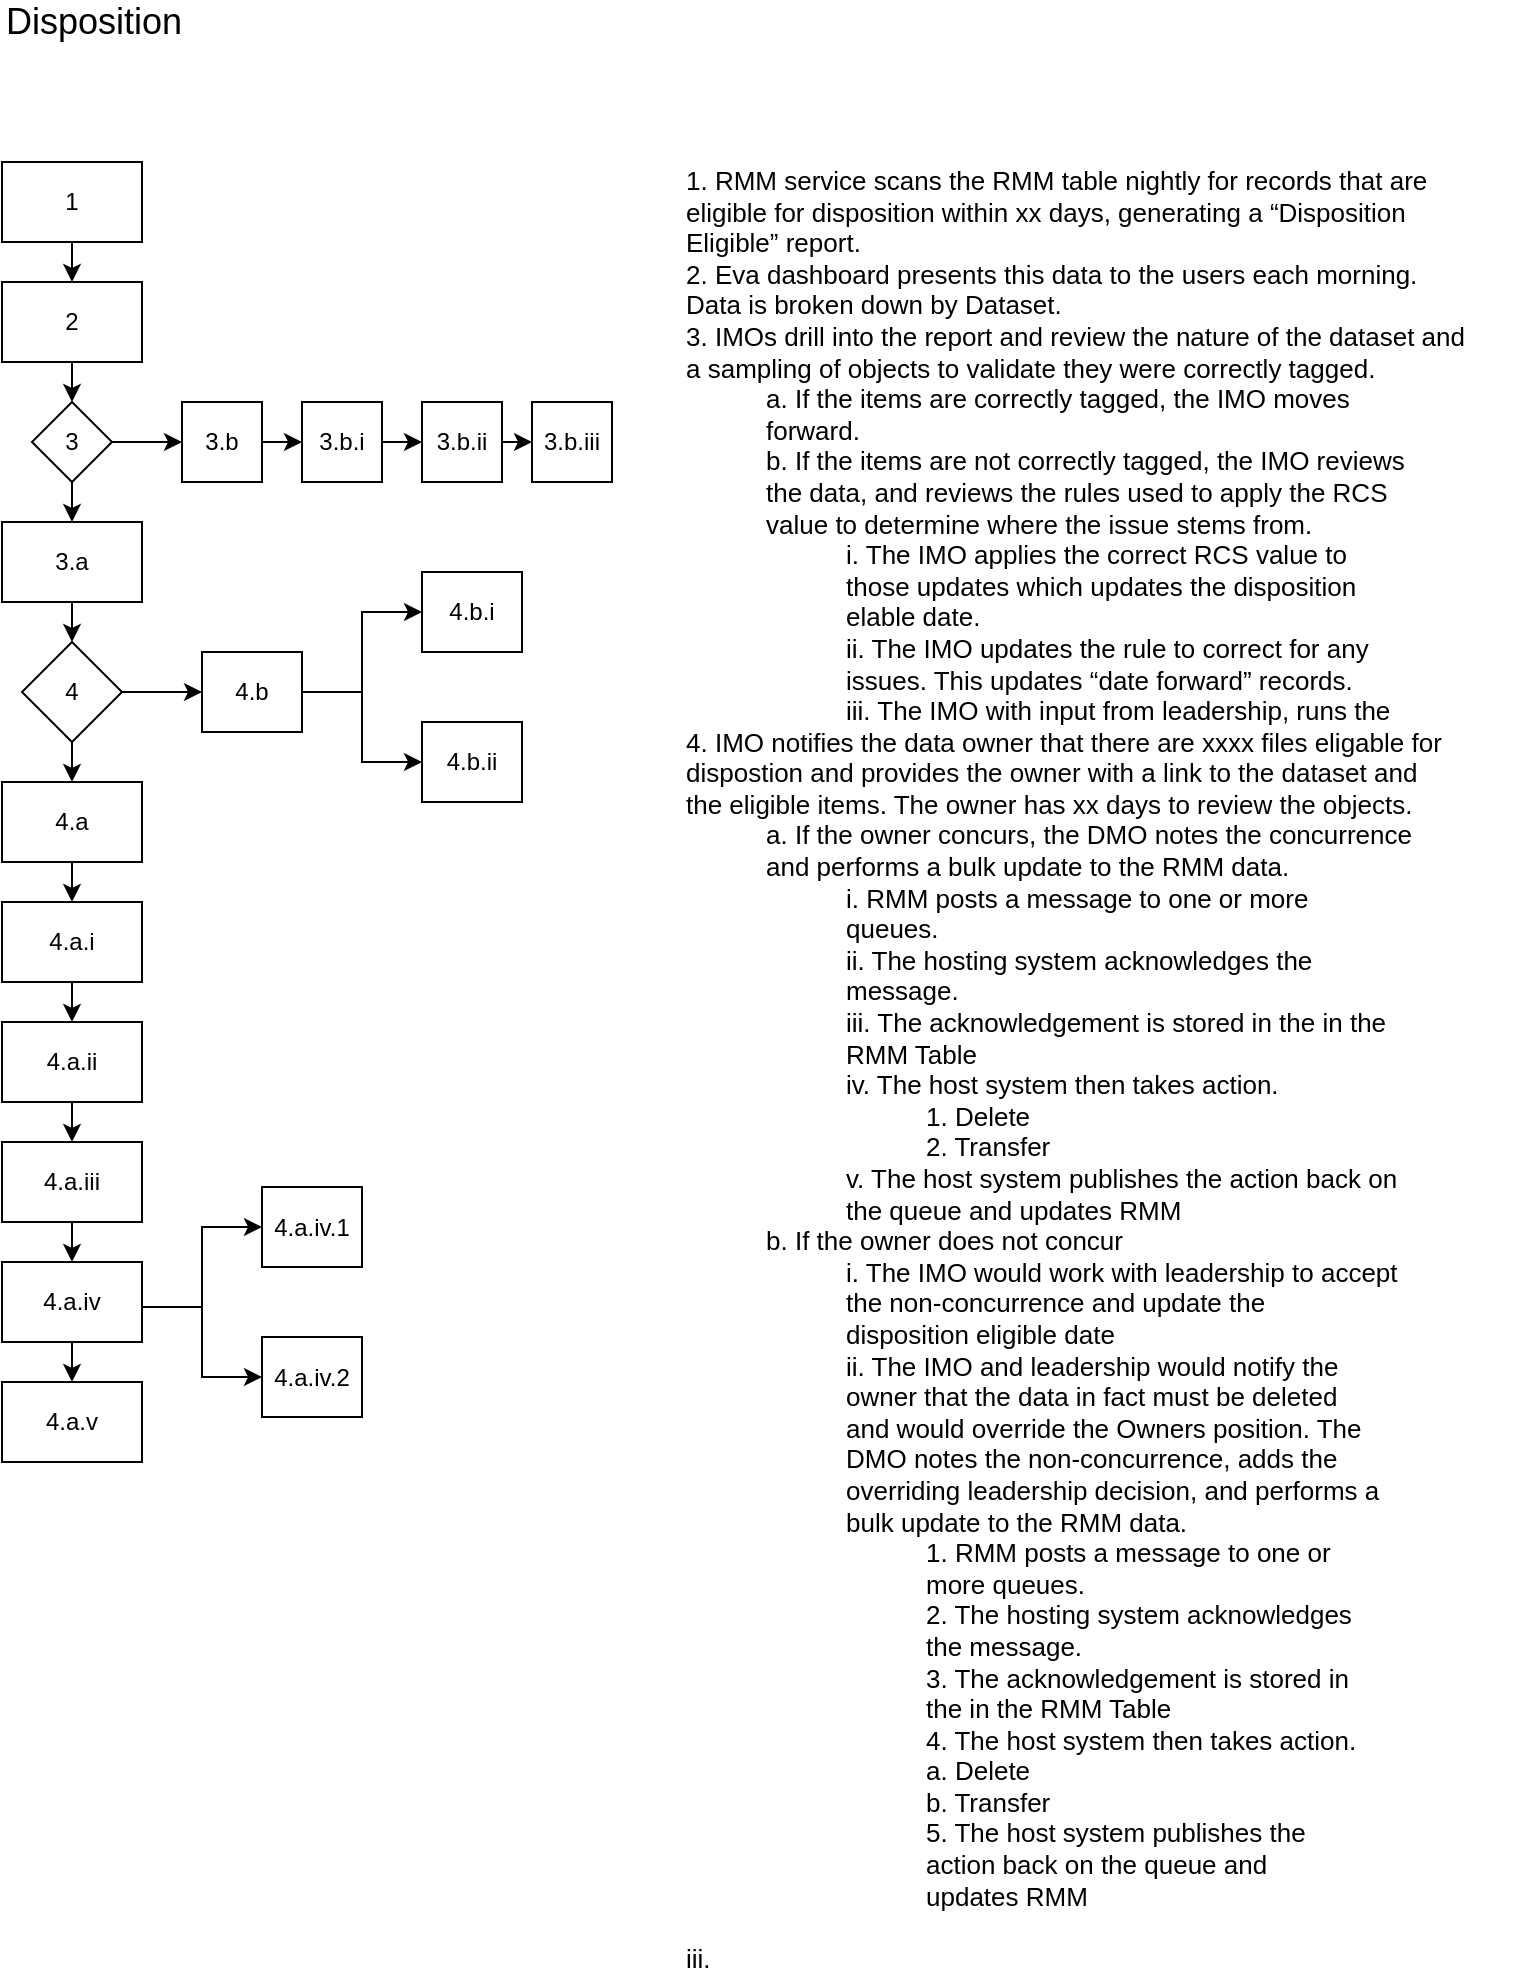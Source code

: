 <mxfile version="14.1.8" type="github" pages="3">
  <diagram id="u19ZEMzb4xL3nT7dDBoH" name="Disposition">
    <mxGraphModel dx="1415" dy="761" grid="1" gridSize="10" guides="1" tooltips="1" connect="1" arrows="1" fold="1" page="1" pageScale="1" pageWidth="850" pageHeight="1100" math="0" shadow="0">
      <root>
        <mxCell id="4fSJCAxQdGxjCxuYD4hq-0" />
        <mxCell id="4fSJCAxQdGxjCxuYD4hq-1" parent="4fSJCAxQdGxjCxuYD4hq-0" />
        <mxCell id="eAxzqpU6aq9v9fL6Z6F0-0" value="1" style="rounded=0;whiteSpace=wrap;html=1;" parent="4fSJCAxQdGxjCxuYD4hq-1" vertex="1">
          <mxGeometry x="60" y="110" width="70" height="40" as="geometry" />
        </mxCell>
        <mxCell id="eAxzqpU6aq9v9fL6Z6F0-1" value="" style="endArrow=classic;html=1;exitX=0.5;exitY=1;exitDx=0;exitDy=0;entryX=0.5;entryY=0;entryDx=0;entryDy=0;" parent="4fSJCAxQdGxjCxuYD4hq-1" source="eAxzqpU6aq9v9fL6Z6F0-0" edge="1">
          <mxGeometry width="50" height="50" relative="1" as="geometry">
            <mxPoint x="380" y="490" as="sourcePoint" />
            <mxPoint x="95" y="170" as="targetPoint" />
          </mxGeometry>
        </mxCell>
        <mxCell id="eAxzqpU6aq9v9fL6Z6F0-2" value="2" style="rounded=0;whiteSpace=wrap;html=1;" parent="4fSJCAxQdGxjCxuYD4hq-1" vertex="1">
          <mxGeometry x="60" y="170" width="70" height="40" as="geometry" />
        </mxCell>
        <mxCell id="eAxzqpU6aq9v9fL6Z6F0-3" value="" style="endArrow=classic;html=1;exitX=0.5;exitY=1;exitDx=0;exitDy=0;entryX=0.5;entryY=0;entryDx=0;entryDy=0;" parent="4fSJCAxQdGxjCxuYD4hq-1" source="eAxzqpU6aq9v9fL6Z6F0-2" edge="1">
          <mxGeometry width="50" height="50" relative="1" as="geometry">
            <mxPoint x="380" y="550" as="sourcePoint" />
            <mxPoint x="95" y="230" as="targetPoint" />
          </mxGeometry>
        </mxCell>
        <mxCell id="eAxzqpU6aq9v9fL6Z6F0-5" value="" style="endArrow=classic;html=1;exitX=0.5;exitY=1;exitDx=0;exitDy=0;entryX=0.5;entryY=0;entryDx=0;entryDy=0;" parent="4fSJCAxQdGxjCxuYD4hq-1" edge="1">
          <mxGeometry width="50" height="50" relative="1" as="geometry">
            <mxPoint x="95" y="270" as="sourcePoint" />
            <mxPoint x="95" y="290" as="targetPoint" />
          </mxGeometry>
        </mxCell>
        <mxCell id="iqhRs4H_UmKiOqqBwbQ3-12" style="edgeStyle=orthogonalEdgeStyle;rounded=0;orthogonalLoop=1;jettySize=auto;html=1;exitX=0.5;exitY=1;exitDx=0;exitDy=0;entryX=0.5;entryY=0;entryDx=0;entryDy=0;fontSize=12;" parent="4fSJCAxQdGxjCxuYD4hq-1" source="eAxzqpU6aq9v9fL6Z6F0-6" target="eAxzqpU6aq9v9fL6Z6F0-16" edge="1">
          <mxGeometry relative="1" as="geometry" />
        </mxCell>
        <mxCell id="eAxzqpU6aq9v9fL6Z6F0-6" value="3.a" style="rounded=0;whiteSpace=wrap;html=1;" parent="4fSJCAxQdGxjCxuYD4hq-1" vertex="1">
          <mxGeometry x="60" y="290" width="70" height="40" as="geometry" />
        </mxCell>
        <mxCell id="eAxzqpU6aq9v9fL6Z6F0-12" value="4.a.i" style="rounded=0;whiteSpace=wrap;html=1;" parent="4fSJCAxQdGxjCxuYD4hq-1" vertex="1">
          <mxGeometry x="60" y="480" width="70" height="40" as="geometry" />
        </mxCell>
        <mxCell id="eAxzqpU6aq9v9fL6Z6F0-13" value="" style="endArrow=classic;html=1;exitX=0.5;exitY=1;exitDx=0;exitDy=0;" parent="4fSJCAxQdGxjCxuYD4hq-1" source="eAxzqpU6aq9v9fL6Z6F0-12" edge="1">
          <mxGeometry width="50" height="50" relative="1" as="geometry">
            <mxPoint x="320" y="860" as="sourcePoint" />
            <mxPoint x="95" y="540" as="targetPoint" />
          </mxGeometry>
        </mxCell>
        <mxCell id="eAxzqpU6aq9v9fL6Z6F0-14" value="4.a" style="rounded=0;whiteSpace=wrap;html=1;" parent="4fSJCAxQdGxjCxuYD4hq-1" vertex="1">
          <mxGeometry x="60" y="420" width="70" height="40" as="geometry" />
        </mxCell>
        <mxCell id="eAxzqpU6aq9v9fL6Z6F0-15" value="" style="endArrow=classic;html=1;exitX=0.5;exitY=1;exitDx=0;exitDy=0;entryX=0.5;entryY=0;entryDx=0;entryDy=0;" parent="4fSJCAxQdGxjCxuYD4hq-1" source="eAxzqpU6aq9v9fL6Z6F0-14" edge="1">
          <mxGeometry width="50" height="50" relative="1" as="geometry">
            <mxPoint x="380" y="800" as="sourcePoint" />
            <mxPoint x="95" y="480" as="targetPoint" />
          </mxGeometry>
        </mxCell>
        <mxCell id="iqhRs4H_UmKiOqqBwbQ3-14" style="edgeStyle=orthogonalEdgeStyle;rounded=0;orthogonalLoop=1;jettySize=auto;html=1;exitX=0.5;exitY=1;exitDx=0;exitDy=0;entryX=0.5;entryY=0;entryDx=0;entryDy=0;fontSize=12;" parent="4fSJCAxQdGxjCxuYD4hq-1" source="eAxzqpU6aq9v9fL6Z6F0-16" target="eAxzqpU6aq9v9fL6Z6F0-14" edge="1">
          <mxGeometry relative="1" as="geometry" />
        </mxCell>
        <mxCell id="eAxzqpU6aq9v9fL6Z6F0-16" value="4" style="rhombus;whiteSpace=wrap;html=1;" parent="4fSJCAxQdGxjCxuYD4hq-1" vertex="1">
          <mxGeometry x="70" y="350" width="50" height="50" as="geometry" />
        </mxCell>
        <mxCell id="eAxzqpU6aq9v9fL6Z6F0-22" value="4.b" style="rounded=0;whiteSpace=wrap;html=1;" parent="4fSJCAxQdGxjCxuYD4hq-1" vertex="1">
          <mxGeometry x="160" y="355" width="50" height="40" as="geometry" />
        </mxCell>
        <mxCell id="eAxzqpU6aq9v9fL6Z6F0-23" value="" style="endArrow=classic;html=1;exitX=1;exitY=0.5;exitDx=0;exitDy=0;entryX=0;entryY=0.5;entryDx=0;entryDy=0;" parent="4fSJCAxQdGxjCxuYD4hq-1" source="eAxzqpU6aq9v9fL6Z6F0-16" target="eAxzqpU6aq9v9fL6Z6F0-22" edge="1">
          <mxGeometry width="50" height="50" relative="1" as="geometry">
            <mxPoint x="380" y="365" as="sourcePoint" />
            <mxPoint x="430" y="315" as="targetPoint" />
          </mxGeometry>
        </mxCell>
        <mxCell id="eAxzqpU6aq9v9fL6Z6F0-26" value="4.b.ii" style="rounded=0;whiteSpace=wrap;html=1;" parent="4fSJCAxQdGxjCxuYD4hq-1" vertex="1">
          <mxGeometry x="270" y="390" width="50" height="40" as="geometry" />
        </mxCell>
        <mxCell id="eAxzqpU6aq9v9fL6Z6F0-27" value="4.b.i" style="rounded=0;whiteSpace=wrap;html=1;" parent="4fSJCAxQdGxjCxuYD4hq-1" vertex="1">
          <mxGeometry x="270" y="315" width="50" height="40" as="geometry" />
        </mxCell>
        <mxCell id="eAxzqpU6aq9v9fL6Z6F0-28" value="" style="edgeStyle=elbowEdgeStyle;elbow=horizontal;endArrow=classic;html=1;exitX=1;exitY=0.5;exitDx=0;exitDy=0;entryX=0;entryY=0.5;entryDx=0;entryDy=0;rounded=0;" parent="4fSJCAxQdGxjCxuYD4hq-1" source="eAxzqpU6aq9v9fL6Z6F0-22" target="eAxzqpU6aq9v9fL6Z6F0-26" edge="1">
          <mxGeometry width="50" height="50" relative="1" as="geometry">
            <mxPoint x="380" y="365" as="sourcePoint" />
            <mxPoint x="430" y="315" as="targetPoint" />
          </mxGeometry>
        </mxCell>
        <mxCell id="eAxzqpU6aq9v9fL6Z6F0-29" value="" style="edgeStyle=elbowEdgeStyle;elbow=horizontal;endArrow=classic;html=1;entryX=0;entryY=0.5;entryDx=0;entryDy=0;rounded=0;" parent="4fSJCAxQdGxjCxuYD4hq-1" source="eAxzqpU6aq9v9fL6Z6F0-22" target="eAxzqpU6aq9v9fL6Z6F0-27" edge="1">
          <mxGeometry width="50" height="50" relative="1" as="geometry">
            <mxPoint x="380" y="365" as="sourcePoint" />
            <mxPoint x="430" y="315" as="targetPoint" />
          </mxGeometry>
        </mxCell>
        <mxCell id="eAxzqpU6aq9v9fL6Z6F0-31" value="1. RMM service scans the RMM table nightly for records that are&lt;br&gt;eligible for disposition within xx days, generating a “Disposition&lt;br&gt;Eligible” report.&lt;br&gt;2. Eva dashboard presents this data to the users each morning.&lt;br&gt;Data is broken down by Dataset.&lt;br&gt;3. IMOs drill into the report and review the nature of the dataset and&lt;br&gt;a sampling of objects to validate they were correctly tagged.&lt;br&gt;&lt;blockquote style=&quot;margin: 0 0 0 40px ; border: none ; padding: 0px&quot;&gt;a. If the items are correctly tagged, the IMO moves&lt;br&gt;forward.&lt;br&gt;b. If the items are not correctly tagged, the IMO reviews&lt;br&gt;the data, and reviews the rules used to apply the RCS&lt;br&gt;value to determine where the issue stems from.&lt;/blockquote&gt;&lt;blockquote style=&quot;margin: 0 0 0 40px ; border: none ; padding: 0px&quot;&gt;&lt;blockquote style=&quot;margin: 0 0 0 40px ; border: none ; padding: 0px&quot;&gt;i. The IMO applies the correct RCS value to&lt;/blockquote&gt;&lt;blockquote style=&quot;margin: 0 0 0 40px ; border: none ; padding: 0px&quot;&gt;those updates which updates the disposition&lt;/blockquote&gt;&lt;blockquote style=&quot;margin: 0 0 0 40px ; border: none ; padding: 0px&quot;&gt;elable date.&lt;/blockquote&gt;&lt;blockquote style=&quot;margin: 0 0 0 40px ; border: none ; padding: 0px&quot;&gt;ii. The IMO updates the rule to correct for any&lt;/blockquote&gt;&lt;blockquote style=&quot;margin: 0 0 0 40px ; border: none ; padding: 0px&quot;&gt;issues. This updates “date forward” records.&lt;/blockquote&gt;&lt;blockquote style=&quot;margin: 0 0 0 40px ; border: none ; padding: 0px&quot;&gt;iii. The IMO with input from leadership, runs the&lt;/blockquote&gt;&lt;/blockquote&gt;4. IMO notifies the data owner that there are xxxx files eligable for&lt;br&gt;dispostion and provides the owner with a link to the dataset and&lt;br&gt;the eligible items. The owner has xx days to review the objects.&lt;br&gt;&lt;blockquote style=&quot;margin: 0 0 0 40px ; border: none ; padding: 0px&quot;&gt;a. If the owner concurs, the DMO notes the concurrence&lt;br&gt;and performs a bulk update to the RMM data.&lt;/blockquote&gt;&lt;blockquote style=&quot;margin: 0 0 0 40px ; border: none ; padding: 0px&quot;&gt;&lt;blockquote style=&quot;margin: 0 0 0 40px ; border: none ; padding: 0px&quot;&gt;i. RMM posts a message to one or more&lt;/blockquote&gt;&lt;blockquote style=&quot;margin: 0 0 0 40px ; border: none ; padding: 0px&quot;&gt;queues.&lt;/blockquote&gt;&lt;blockquote style=&quot;margin: 0 0 0 40px ; border: none ; padding: 0px&quot;&gt;ii. The hosting system acknowledges the&lt;/blockquote&gt;&lt;blockquote style=&quot;margin: 0 0 0 40px ; border: none ; padding: 0px&quot;&gt;message.&lt;/blockquote&gt;&lt;blockquote style=&quot;margin: 0 0 0 40px ; border: none ; padding: 0px&quot;&gt;iii. The acknowledgement is stored in the in the&lt;/blockquote&gt;&lt;blockquote style=&quot;margin: 0 0 0 40px ; border: none ; padding: 0px&quot;&gt;RMM Table&lt;/blockquote&gt;&lt;blockquote style=&quot;margin: 0 0 0 40px ; border: none ; padding: 0px&quot;&gt;iv. The host system then takes action.&lt;/blockquote&gt;&lt;/blockquote&gt;&lt;blockquote style=&quot;margin: 0 0 0 40px ; border: none ; padding: 0px&quot;&gt;&lt;blockquote style=&quot;margin: 0 0 0 40px ; border: none ; padding: 0px&quot;&gt;&lt;blockquote style=&quot;margin: 0 0 0 40px ; border: none ; padding: 0px&quot;&gt;1. Delete&lt;/blockquote&gt;&lt;/blockquote&gt;&lt;blockquote style=&quot;margin: 0 0 0 40px ; border: none ; padding: 0px&quot;&gt;&lt;blockquote style=&quot;margin: 0 0 0 40px ; border: none ; padding: 0px&quot;&gt;2. Transfer&lt;/blockquote&gt;&lt;/blockquote&gt;&lt;/blockquote&gt;&lt;blockquote style=&quot;margin: 0 0 0 40px ; border: none ; padding: 0px&quot;&gt;&lt;blockquote style=&quot;margin: 0 0 0 40px ; border: none ; padding: 0px&quot;&gt;v. The host system publishes the action back on&lt;/blockquote&gt;&lt;blockquote style=&quot;margin: 0 0 0 40px ; border: none ; padding: 0px&quot;&gt;the queue and updates RMM&lt;/blockquote&gt;b. If the owner does not concur&lt;/blockquote&gt;&lt;blockquote style=&quot;margin: 0 0 0 40px ; border: none ; padding: 0px&quot;&gt;&lt;blockquote style=&quot;margin: 0 0 0 40px ; border: none ; padding: 0px&quot;&gt;i. The IMO would work with leadership to accept&lt;/blockquote&gt;&lt;blockquote style=&quot;margin: 0 0 0 40px ; border: none ; padding: 0px&quot;&gt;the non-concurrence and update the&lt;/blockquote&gt;&lt;blockquote style=&quot;margin: 0 0 0 40px ; border: none ; padding: 0px&quot;&gt;disposition eligible date&lt;/blockquote&gt;&lt;blockquote style=&quot;margin: 0 0 0 40px ; border: none ; padding: 0px&quot;&gt;ii. The IMO and leadership would notify the&lt;/blockquote&gt;&lt;blockquote style=&quot;margin: 0 0 0 40px ; border: none ; padding: 0px&quot;&gt;owner that the data in fact must be deleted&lt;/blockquote&gt;&lt;blockquote style=&quot;margin: 0 0 0 40px ; border: none ; padding: 0px&quot;&gt;and would override the Owners position. The&lt;/blockquote&gt;&lt;blockquote style=&quot;margin: 0 0 0 40px ; border: none ; padding: 0px&quot;&gt;DMO notes the non-concurrence, adds the&lt;/blockquote&gt;&lt;blockquote style=&quot;margin: 0 0 0 40px ; border: none ; padding: 0px&quot;&gt;overriding leadership decision, and performs a&lt;/blockquote&gt;&lt;blockquote style=&quot;margin: 0 0 0 40px ; border: none ; padding: 0px&quot;&gt;bulk update to the RMM data.&lt;/blockquote&gt;&lt;/blockquote&gt;&lt;blockquote style=&quot;margin: 0 0 0 40px ; border: none ; padding: 0px&quot;&gt;&lt;blockquote style=&quot;margin: 0 0 0 40px ; border: none ; padding: 0px&quot;&gt;&lt;blockquote style=&quot;margin: 0 0 0 40px ; border: none ; padding: 0px&quot;&gt;1. RMM posts a message to one or&lt;/blockquote&gt;&lt;/blockquote&gt;&lt;blockquote style=&quot;margin: 0 0 0 40px ; border: none ; padding: 0px&quot;&gt;&lt;blockquote style=&quot;margin: 0 0 0 40px ; border: none ; padding: 0px&quot;&gt;more queues.&lt;/blockquote&gt;&lt;/blockquote&gt;&lt;blockquote style=&quot;margin: 0 0 0 40px ; border: none ; padding: 0px&quot;&gt;&lt;blockquote style=&quot;margin: 0 0 0 40px ; border: none ; padding: 0px&quot;&gt;2. The hosting system acknowledges&lt;/blockquote&gt;&lt;/blockquote&gt;&lt;blockquote style=&quot;margin: 0 0 0 40px ; border: none ; padding: 0px&quot;&gt;&lt;blockquote style=&quot;margin: 0 0 0 40px ; border: none ; padding: 0px&quot;&gt;the message.&lt;/blockquote&gt;&lt;/blockquote&gt;&lt;blockquote style=&quot;margin: 0 0 0 40px ; border: none ; padding: 0px&quot;&gt;&lt;blockquote style=&quot;margin: 0 0 0 40px ; border: none ; padding: 0px&quot;&gt;3. The acknowledgement is stored in&lt;/blockquote&gt;&lt;/blockquote&gt;&lt;blockquote style=&quot;margin: 0 0 0 40px ; border: none ; padding: 0px&quot;&gt;&lt;blockquote style=&quot;margin: 0 0 0 40px ; border: none ; padding: 0px&quot;&gt;the in the RMM Table&lt;/blockquote&gt;&lt;/blockquote&gt;&lt;blockquote style=&quot;margin: 0 0 0 40px ; border: none ; padding: 0px&quot;&gt;&lt;blockquote style=&quot;margin: 0 0 0 40px ; border: none ; padding: 0px&quot;&gt;4. The host system then takes action.&lt;/blockquote&gt;&lt;/blockquote&gt;&lt;blockquote style=&quot;margin: 0 0 0 40px ; border: none ; padding: 0px&quot;&gt;&lt;blockquote style=&quot;margin: 0 0 0 40px ; border: none ; padding: 0px&quot;&gt;a. Delete&lt;/blockquote&gt;&lt;/blockquote&gt;&lt;blockquote style=&quot;margin: 0 0 0 40px ; border: none ; padding: 0px&quot;&gt;&lt;blockquote style=&quot;margin: 0 0 0 40px ; border: none ; padding: 0px&quot;&gt;b. Transfer&lt;/blockquote&gt;&lt;/blockquote&gt;&lt;blockquote style=&quot;margin: 0 0 0 40px ; border: none ; padding: 0px&quot;&gt;&lt;blockquote style=&quot;margin: 0 0 0 40px ; border: none ; padding: 0px&quot;&gt;5. The host system publishes the&lt;/blockquote&gt;&lt;/blockquote&gt;&lt;blockquote style=&quot;margin: 0 0 0 40px ; border: none ; padding: 0px&quot;&gt;&lt;blockquote style=&quot;margin: 0 0 0 40px ; border: none ; padding: 0px&quot;&gt;action back on the queue and&lt;/blockquote&gt;&lt;/blockquote&gt;&lt;blockquote style=&quot;margin: 0 0 0 40px ; border: none ; padding: 0px&quot;&gt;&lt;blockquote style=&quot;margin: 0 0 0 40px ; border: none ; padding: 0px&quot;&gt;updates RMM&lt;/blockquote&gt;&lt;/blockquote&gt;&lt;/blockquote&gt;&lt;br&gt;iii." style="text;strokeColor=none;fillColor=none;align=left;verticalAlign=top;rounded=0;fontSize=13;whiteSpace=wrap;html=1;" parent="4fSJCAxQdGxjCxuYD4hq-1" vertex="1">
          <mxGeometry x="400" y="105" width="420" height="890" as="geometry" />
        </mxCell>
        <mxCell id="iqhRs4H_UmKiOqqBwbQ3-8" style="edgeStyle=orthogonalEdgeStyle;rounded=0;orthogonalLoop=1;jettySize=auto;html=1;exitX=1;exitY=0.5;exitDx=0;exitDy=0;entryX=0;entryY=0.5;entryDx=0;entryDy=0;fontSize=12;" parent="4fSJCAxQdGxjCxuYD4hq-1" source="iqhRs4H_UmKiOqqBwbQ3-1" target="iqhRs4H_UmKiOqqBwbQ3-2" edge="1">
          <mxGeometry relative="1" as="geometry" />
        </mxCell>
        <mxCell id="iqhRs4H_UmKiOqqBwbQ3-1" value="3.b" style="rounded=0;whiteSpace=wrap;html=1;" parent="4fSJCAxQdGxjCxuYD4hq-1" vertex="1">
          <mxGeometry x="150" y="230" width="40" height="40" as="geometry" />
        </mxCell>
        <mxCell id="iqhRs4H_UmKiOqqBwbQ3-9" style="edgeStyle=orthogonalEdgeStyle;rounded=0;orthogonalLoop=1;jettySize=auto;html=1;exitX=1;exitY=0.5;exitDx=0;exitDy=0;entryX=0;entryY=0.5;entryDx=0;entryDy=0;fontSize=12;" parent="4fSJCAxQdGxjCxuYD4hq-1" source="iqhRs4H_UmKiOqqBwbQ3-2" target="iqhRs4H_UmKiOqqBwbQ3-3" edge="1">
          <mxGeometry relative="1" as="geometry" />
        </mxCell>
        <mxCell id="iqhRs4H_UmKiOqqBwbQ3-2" value="3.b.i" style="rounded=0;whiteSpace=wrap;html=1;" parent="4fSJCAxQdGxjCxuYD4hq-1" vertex="1">
          <mxGeometry x="210" y="230" width="40" height="40" as="geometry" />
        </mxCell>
        <mxCell id="iqhRs4H_UmKiOqqBwbQ3-10" style="edgeStyle=orthogonalEdgeStyle;rounded=0;orthogonalLoop=1;jettySize=auto;html=1;exitX=1;exitY=0.5;exitDx=0;exitDy=0;entryX=0;entryY=0.5;entryDx=0;entryDy=0;fontSize=12;" parent="4fSJCAxQdGxjCxuYD4hq-1" source="iqhRs4H_UmKiOqqBwbQ3-3" target="iqhRs4H_UmKiOqqBwbQ3-4" edge="1">
          <mxGeometry relative="1" as="geometry" />
        </mxCell>
        <mxCell id="iqhRs4H_UmKiOqqBwbQ3-3" value="3.b.ii" style="rounded=0;whiteSpace=wrap;html=1;" parent="4fSJCAxQdGxjCxuYD4hq-1" vertex="1">
          <mxGeometry x="270" y="230" width="40" height="40" as="geometry" />
        </mxCell>
        <mxCell id="iqhRs4H_UmKiOqqBwbQ3-4" value="3.b.iii" style="rounded=0;whiteSpace=wrap;html=1;" parent="4fSJCAxQdGxjCxuYD4hq-1" vertex="1">
          <mxGeometry x="325" y="230" width="40" height="40" as="geometry" />
        </mxCell>
        <mxCell id="iqhRs4H_UmKiOqqBwbQ3-7" style="edgeStyle=orthogonalEdgeStyle;rounded=0;orthogonalLoop=1;jettySize=auto;html=1;exitX=1;exitY=0.5;exitDx=0;exitDy=0;entryX=0;entryY=0.5;entryDx=0;entryDy=0;fontSize=12;" parent="4fSJCAxQdGxjCxuYD4hq-1" source="iqhRs4H_UmKiOqqBwbQ3-5" target="iqhRs4H_UmKiOqqBwbQ3-1" edge="1">
          <mxGeometry relative="1" as="geometry" />
        </mxCell>
        <mxCell id="iqhRs4H_UmKiOqqBwbQ3-5" value="3" style="rhombus;whiteSpace=wrap;html=1;fontSize=12;align=center;" parent="4fSJCAxQdGxjCxuYD4hq-1" vertex="1">
          <mxGeometry x="75" y="230" width="40" height="40" as="geometry" />
        </mxCell>
        <mxCell id="iqhRs4H_UmKiOqqBwbQ3-15" value="4.a.iii" style="rounded=0;whiteSpace=wrap;html=1;" parent="4fSJCAxQdGxjCxuYD4hq-1" vertex="1">
          <mxGeometry x="60" y="600" width="70" height="40" as="geometry" />
        </mxCell>
        <mxCell id="iqhRs4H_UmKiOqqBwbQ3-16" value="" style="endArrow=classic;html=1;exitX=0.5;exitY=1;exitDx=0;exitDy=0;" parent="4fSJCAxQdGxjCxuYD4hq-1" source="iqhRs4H_UmKiOqqBwbQ3-15" edge="1">
          <mxGeometry width="50" height="50" relative="1" as="geometry">
            <mxPoint x="320" y="980" as="sourcePoint" />
            <mxPoint x="95" y="660" as="targetPoint" />
          </mxGeometry>
        </mxCell>
        <mxCell id="iqhRs4H_UmKiOqqBwbQ3-17" value="4.a.ii" style="rounded=0;whiteSpace=wrap;html=1;" parent="4fSJCAxQdGxjCxuYD4hq-1" vertex="1">
          <mxGeometry x="60" y="540" width="70" height="40" as="geometry" />
        </mxCell>
        <mxCell id="iqhRs4H_UmKiOqqBwbQ3-18" value="" style="endArrow=classic;html=1;exitX=0.5;exitY=1;exitDx=0;exitDy=0;entryX=0.5;entryY=0;entryDx=0;entryDy=0;" parent="4fSJCAxQdGxjCxuYD4hq-1" source="iqhRs4H_UmKiOqqBwbQ3-17" edge="1">
          <mxGeometry width="50" height="50" relative="1" as="geometry">
            <mxPoint x="380" y="920" as="sourcePoint" />
            <mxPoint x="95" y="600" as="targetPoint" />
          </mxGeometry>
        </mxCell>
        <mxCell id="iqhRs4H_UmKiOqqBwbQ3-19" value="4.a.v" style="rounded=0;whiteSpace=wrap;html=1;" parent="4fSJCAxQdGxjCxuYD4hq-1" vertex="1">
          <mxGeometry x="60" y="720" width="70" height="40" as="geometry" />
        </mxCell>
        <mxCell id="iqhRs4H_UmKiOqqBwbQ3-21" value="4.a.iv" style="rounded=0;whiteSpace=wrap;html=1;" parent="4fSJCAxQdGxjCxuYD4hq-1" vertex="1">
          <mxGeometry x="60" y="660" width="70" height="40" as="geometry" />
        </mxCell>
        <mxCell id="iqhRs4H_UmKiOqqBwbQ3-22" value="" style="endArrow=classic;html=1;exitX=0.5;exitY=1;exitDx=0;exitDy=0;entryX=0.5;entryY=0;entryDx=0;entryDy=0;" parent="4fSJCAxQdGxjCxuYD4hq-1" source="iqhRs4H_UmKiOqqBwbQ3-21" edge="1">
          <mxGeometry width="50" height="50" relative="1" as="geometry">
            <mxPoint x="380" y="1040" as="sourcePoint" />
            <mxPoint x="95" y="720" as="targetPoint" />
          </mxGeometry>
        </mxCell>
        <mxCell id="iqhRs4H_UmKiOqqBwbQ3-23" value="4.a.iv.2" style="rounded=0;whiteSpace=wrap;html=1;" parent="4fSJCAxQdGxjCxuYD4hq-1" vertex="1">
          <mxGeometry x="190" y="697.5" width="50" height="40" as="geometry" />
        </mxCell>
        <mxCell id="iqhRs4H_UmKiOqqBwbQ3-24" value="4.a.iv.1" style="rounded=0;whiteSpace=wrap;html=1;" parent="4fSJCAxQdGxjCxuYD4hq-1" vertex="1">
          <mxGeometry x="190" y="622.5" width="50" height="40" as="geometry" />
        </mxCell>
        <mxCell id="iqhRs4H_UmKiOqqBwbQ3-25" value="" style="edgeStyle=elbowEdgeStyle;elbow=horizontal;endArrow=classic;html=1;exitX=1;exitY=0.5;exitDx=0;exitDy=0;entryX=0;entryY=0.5;entryDx=0;entryDy=0;rounded=0;" parent="4fSJCAxQdGxjCxuYD4hq-1" target="iqhRs4H_UmKiOqqBwbQ3-23" edge="1">
          <mxGeometry width="50" height="50" relative="1" as="geometry">
            <mxPoint x="130" y="682.5" as="sourcePoint" />
            <mxPoint x="350" y="622.5" as="targetPoint" />
          </mxGeometry>
        </mxCell>
        <mxCell id="iqhRs4H_UmKiOqqBwbQ3-26" value="" style="edgeStyle=elbowEdgeStyle;elbow=horizontal;endArrow=classic;html=1;entryX=0;entryY=0.5;entryDx=0;entryDy=0;rounded=0;" parent="4fSJCAxQdGxjCxuYD4hq-1" target="iqhRs4H_UmKiOqqBwbQ3-24" edge="1">
          <mxGeometry width="50" height="50" relative="1" as="geometry">
            <mxPoint x="130" y="682.5" as="sourcePoint" />
            <mxPoint x="350" y="622.5" as="targetPoint" />
          </mxGeometry>
        </mxCell>
        <mxCell id="FnJeIRUBL_hW_ZcqXd8--0" value="Disposition" style="text;html=1;strokeColor=none;fillColor=none;align=left;verticalAlign=middle;whiteSpace=wrap;rounded=0;fontSize=18;" parent="4fSJCAxQdGxjCxuYD4hq-1" vertex="1">
          <mxGeometry x="60" y="30" width="200" height="20" as="geometry" />
        </mxCell>
      </root>
    </mxGraphModel>
  </diagram>
  <diagram id="3TzKj5rmK9ZGC2x-CYO7" name="Page-2">
    <mxGraphModel dx="1415" dy="2461" grid="1" gridSize="10" guides="1" tooltips="1" connect="1" arrows="1" fold="1" page="1" pageScale="1" pageWidth="1100" pageHeight="850" math="0" shadow="0">
      <root>
        <mxCell id="NLD5sfoXQgCFImdVpocD-0" />
        <mxCell id="NLD5sfoXQgCFImdVpocD-1" parent="NLD5sfoXQgCFImdVpocD-0" />
        <mxCell id="NLD5sfoXQgCFImdVpocD-2" value="" style="rounded=0;whiteSpace=wrap;html=1;" vertex="1" parent="NLD5sfoXQgCFImdVpocD-1">
          <mxGeometry x="1151" y="90" width="1069" height="750" as="geometry" />
        </mxCell>
        <mxCell id="NLD5sfoXQgCFImdVpocD-3" value="" style="rounded=0;whiteSpace=wrap;html=1;" vertex="1" parent="NLD5sfoXQgCFImdVpocD-1">
          <mxGeometry x="19" y="-1610" width="1069" height="750" as="geometry" />
        </mxCell>
        <mxCell id="NLD5sfoXQgCFImdVpocD-5" value="" style="rounded=0;whiteSpace=wrap;html=1;" vertex="1" parent="NLD5sfoXQgCFImdVpocD-1">
          <mxGeometry x="19" y="-750" width="1069" height="750" as="geometry" />
        </mxCell>
        <mxCell id="NLD5sfoXQgCFImdVpocD-6" value="" style="rounded=0;whiteSpace=wrap;html=1;fillColor=#F8F9FA;" vertex="1" parent="NLD5sfoXQgCFImdVpocD-1">
          <mxGeometry x="19" y="-749" width="1068" height="79" as="geometry" />
        </mxCell>
        <mxCell id="NLD5sfoXQgCFImdVpocD-7" value="" style="rounded=0;whiteSpace=wrap;html=1;fillColor=#3333FF;" vertex="1" parent="NLD5sfoXQgCFImdVpocD-1">
          <mxGeometry x="1151" y="30" width="1069" height="60" as="geometry" />
        </mxCell>
        <mxCell id="NLD5sfoXQgCFImdVpocD-8" value="&lt;font style=&quot;font-size: 14px&quot;&gt;FEEDBACK&lt;/font&gt;" style="rounded=1;whiteSpace=wrap;html=1;fillColor=#FF8000;strokeColor=#FF8000;fontColor=#FFFFFF;" vertex="1" parent="NLD5sfoXQgCFImdVpocD-1">
          <mxGeometry x="2088" y="40" width="120" height="40" as="geometry" />
        </mxCell>
        <mxCell id="NLD5sfoXQgCFImdVpocD-9" value="" style="shape=image;html=1;verticalAlign=top;verticalLabelPosition=bottom;labelBackgroundColor=#ffffff;imageAspect=0;aspect=fixed;image=https://cdn3.iconfinder.com/data/icons/social-media-2125/78/bell-128.png;strokeColor=#FF8000;fillColor=#FF8000;fontColor=#FFFFFF;" vertex="1" parent="NLD5sfoXQgCFImdVpocD-1">
          <mxGeometry x="2026" y="40" width="37" height="37" as="geometry" />
        </mxCell>
        <mxCell id="NLD5sfoXQgCFImdVpocD-10" value="" style="whiteSpace=wrap;html=1;shape=mxgraph.basic.octagon2;align=center;verticalAlign=middle;dx=12;shadow=0;sketch=0;fontSize=20;fontColor=#808080;fillColor=#FF8000;strokeColor=#FF8000;" vertex="1" parent="NLD5sfoXQgCFImdVpocD-1">
          <mxGeometry x="1161" y="36.5" width="56" height="42" as="geometry" />
        </mxCell>
        <mxCell id="NLD5sfoXQgCFImdVpocD-11" value="Eva" style="text;html=1;strokeColor=none;fillColor=none;align=center;verticalAlign=middle;whiteSpace=wrap;rounded=0;shadow=0;sketch=0;fontSize=20;fontColor=#FFFFFF;fontStyle=1" vertex="1" parent="NLD5sfoXQgCFImdVpocD-1">
          <mxGeometry x="1227" y="50" width="40" height="20" as="geometry" />
        </mxCell>
        <mxCell id="NLD5sfoXQgCFImdVpocD-12" value="" style="html=1;verticalLabelPosition=bottom;align=center;labelBackgroundColor=#ffffff;verticalAlign=top;strokeWidth=2;shadow=0;dashed=0;shape=mxgraph.ios7.icons.user;sketch=0;fontSize=20;fontColor=#FFFFFF;fillColor=#FFFFFF;" vertex="1" parent="NLD5sfoXQgCFImdVpocD-1">
          <mxGeometry x="1874" y="45" width="30" height="30" as="geometry" />
        </mxCell>
        <mxCell id="NLD5sfoXQgCFImdVpocD-13" value="John Doe" style="text;html=1;strokeColor=none;fillColor=none;align=center;verticalAlign=middle;whiteSpace=wrap;rounded=0;shadow=0;sketch=0;fontSize=19;fontColor=#FFFFFF;" vertex="1" parent="NLD5sfoXQgCFImdVpocD-1">
          <mxGeometry x="1917.5" y="50" width="94" height="20" as="geometry" />
        </mxCell>
        <mxCell id="NLD5sfoXQgCFImdVpocD-14" value="&amp;lt;Classification Here&amp;gt;" style="rounded=0;whiteSpace=wrap;html=1;shadow=0;sketch=0;fontSize=12;align=center;fillColor=#FFFF33;" vertex="1" parent="NLD5sfoXQgCFImdVpocD-1">
          <mxGeometry x="1151" y="10" width="1069" height="20" as="geometry" />
        </mxCell>
        <mxCell id="NLD5sfoXQgCFImdVpocD-15" value="" style="line;strokeWidth=1;fillColor=none;align=left;verticalAlign=middle;spacingTop=-1;spacingLeft=3;spacingRight=3;rotatable=0;labelPosition=right;points=[];portConstraint=eastwest;sketch=0;direction=south;" vertex="1" parent="NLD5sfoXQgCFImdVpocD-1">
          <mxGeometry x="1406" y="169" width="8" height="671" as="geometry" />
        </mxCell>
        <mxCell id="NLD5sfoXQgCFImdVpocD-16" value="" style="group;labelBackgroundColor=#ffffff;" connectable="0" vertex="1" parent="NLD5sfoXQgCFImdVpocD-1">
          <mxGeometry x="1470" y="101" width="749" height="66.5" as="geometry" />
        </mxCell>
        <mxCell id="NLD5sfoXQgCFImdVpocD-17" value="" style="html=1;shadow=0;dashed=0;fillColor=#F8F9FA;strokeColor=none;fontSize=16;fontColor=#181819;align=left;spacing=15;" vertex="1" parent="NLD5sfoXQgCFImdVpocD-16">
          <mxGeometry width="749" height="66.5" as="geometry" />
        </mxCell>
        <mxCell id="NLD5sfoXQgCFImdVpocD-18" value="" style="rounded=0;whiteSpace=wrap;html=1;fillColor=#F8F9FA;" vertex="1" parent="NLD5sfoXQgCFImdVpocD-17">
          <mxGeometry x="-319" y="-12.5" width="1068" height="79" as="geometry" />
        </mxCell>
        <mxCell id="NLD5sfoXQgCFImdVpocD-19" value="Search" style="html=1;shadow=0;dashed=0;shape=mxgraph.bootstrap.rrect;rSize=5;fontSize=14;fontColor=#6C767D;strokeColor=#CED4DA;fillColor=#ffffff;align=left;spacing=10;" vertex="1" parent="NLD5sfoXQgCFImdVpocD-17">
          <mxGeometry width="470" height="40" relative="1" as="geometry">
            <mxPoint x="-46" y="7" as="offset" />
          </mxGeometry>
        </mxCell>
        <mxCell id="NLD5sfoXQgCFImdVpocD-20" value="" style="ellipse;whiteSpace=wrap;html=1;fillColor=#FFFFFF;" vertex="1" parent="NLD5sfoXQgCFImdVpocD-17">
          <mxGeometry x="369.68" y="19" width="10.777" height="10" as="geometry" />
        </mxCell>
        <mxCell id="NLD5sfoXQgCFImdVpocD-21" value="" style="endArrow=none;html=1;" edge="1" parent="NLD5sfoXQgCFImdVpocD-17">
          <mxGeometry width="50" height="50" relative="1" as="geometry">
            <mxPoint x="380.456" y="29" as="sourcePoint" />
            <mxPoint x="380.456" y="29" as="targetPoint" />
            <Array as="points">
              <mxPoint x="391.233" y="37" />
            </Array>
          </mxGeometry>
        </mxCell>
        <mxCell id="NLD5sfoXQgCFImdVpocD-22" value="" style="triangle;whiteSpace=wrap;html=1;rotation=90;fillColor=#000000;" vertex="1" parent="NLD5sfoXQgCFImdVpocD-17">
          <mxGeometry x="402.01" y="22" width="10.777" height="10" as="geometry" />
        </mxCell>
        <mxCell id="NLD5sfoXQgCFImdVpocD-23" value="" style="shape=ellipse;dashed=0;strokeColor=none;shadow=1;fontSize=13;align=center;verticalAlign=top;labelPosition=center;verticalLabelPosition=bottom;html=1;aspect=fixed;" vertex="1" parent="NLD5sfoXQgCFImdVpocD-16">
          <mxGeometry x="436.5" y="7" width="40" height="40" as="geometry" />
        </mxCell>
        <mxCell id="NLD5sfoXQgCFImdVpocD-24" value="" style="dashed=0;html=1;shape=mxgraph.gmdl.plus;strokeColor=#737373;strokeWidth=2;shadow=0;" vertex="1" parent="NLD5sfoXQgCFImdVpocD-23">
          <mxGeometry x="12" y="12" width="16" height="16" as="geometry" />
        </mxCell>
        <mxCell id="NLD5sfoXQgCFImdVpocD-25" value="" style="line;strokeWidth=1;fillColor=none;align=left;verticalAlign=middle;spacingTop=-1;spacingLeft=3;spacingRight=3;rotatable=0;labelPosition=right;points=[];portConstraint=eastwest;sketch=0;direction=west;" vertex="1" parent="NLD5sfoXQgCFImdVpocD-1">
          <mxGeometry x="1153" y="164" width="1067" height="8" as="geometry" />
        </mxCell>
        <mxCell id="NLD5sfoXQgCFImdVpocD-26" value="" style="line;strokeWidth=1;fillColor=none;align=left;verticalAlign=middle;spacingTop=-1;spacingLeft=3;spacingRight=3;rotatable=0;labelPosition=right;points=[];portConstraint=eastwest;sketch=0;direction=south;" vertex="1" parent="NLD5sfoXQgCFImdVpocD-1">
          <mxGeometry x="1682" y="209" width="8" height="630" as="geometry" />
        </mxCell>
        <mxCell id="NLD5sfoXQgCFImdVpocD-27" value="" style="perimeter=none;dashed=0;shape=mxgraph.gmdl.triangle;strokeColor=none;fillColor=#666666;direction=south;aspect=fixed;" vertex="1" parent="NLD5sfoXQgCFImdVpocD-1">
          <mxGeometry x="1396" y="511" width="8" height="16" as="geometry">
            <mxPoint x="-27" as="offset" />
          </mxGeometry>
        </mxCell>
        <mxCell id="NLD5sfoXQgCFImdVpocD-28" value="" style="rounded=0;whiteSpace=wrap;html=1;fontSize=20;align=left;fillColor=#3333FF;" vertex="1" parent="NLD5sfoXQgCFImdVpocD-1">
          <mxGeometry x="1410" y="168" width="276" height="40" as="geometry" />
        </mxCell>
        <mxCell id="NLD5sfoXQgCFImdVpocD-29" value="" style="html=1;shadow=0;dashed=0;shape=mxgraph.bootstrap.rrect;rSize=5;strokeColor=#DFDFDF;html=1;whiteSpace=wrap;fillColor=#FFFFFF;fontColor=#495057;" vertex="1" parent="NLD5sfoXQgCFImdVpocD-1">
          <mxGeometry x="1413" y="210" width="260" height="300" as="geometry" />
        </mxCell>
        <mxCell id="NLD5sfoXQgCFImdVpocD-30" value="&lt;font style=&quot;font-size: 16px&quot;&gt;Hold Title #1&lt;/font&gt;&lt;br&gt;Guide: 123456/1258d25s8f22f&lt;br&gt;other data goes here" style="html=1;shadow=0;dashed=0;shape=mxgraph.bootstrap.topButton;rSize=5;perimeter=none;whiteSpace=wrap;resizeWidth=1;align=left;spacing=10;verticalAlign=top;fillColor=#0085FC;strokeColor=#0085FC;fontColor=#ffffff;" vertex="1" parent="NLD5sfoXQgCFImdVpocD-29">
          <mxGeometry width="260" height="100" relative="1" as="geometry" />
        </mxCell>
        <mxCell id="NLD5sfoXQgCFImdVpocD-31" value="&lt;font style=&quot;font-size: 16px&quot;&gt;Hold Title #2&lt;/font&gt;&lt;br&gt;Guide: 185576/58d6s8dd222dgf8&lt;br&gt;Other data goes here&lt;br&gt;&lt;br&gt;" style="strokeColor=inherit;fillColor=inherit;gradientColor=inherit;fontColor=inherit;html=1;shadow=0;dashed=0;perimeter=none;whiteSpace=wrap;resizeWidth=1;align=left;spacing=10;" vertex="1" parent="NLD5sfoXQgCFImdVpocD-29">
          <mxGeometry width="260" height="100" relative="1" as="geometry">
            <mxPoint y="100" as="offset" />
          </mxGeometry>
        </mxCell>
        <mxCell id="NLD5sfoXQgCFImdVpocD-32" value="&lt;font style=&quot;font-size: 16px&quot;&gt;Hold Title #3&lt;/font&gt;&lt;br&gt;Guide: 123456/88d55s6c8fs6&lt;br&gt;other data goes here&lt;br&gt;&lt;br&gt;" style="strokeColor=inherit;fillColor=inherit;gradientColor=inherit;fontColor=inherit;html=1;shadow=0;dashed=0;shape=mxgraph.bootstrap.bottomButton;rSize=5;perimeter=none;whiteSpace=wrap;resizeWidth=1;resizeHeight=0;align=left;spacing=10;" vertex="1" parent="NLD5sfoXQgCFImdVpocD-29">
          <mxGeometry y="1" width="260" height="100" relative="1" as="geometry">
            <mxPoint y="-100" as="offset" />
          </mxGeometry>
        </mxCell>
        <mxCell id="NLD5sfoXQgCFImdVpocD-33" value="Holds" style="text;html=1;strokeColor=none;fillColor=none;align=left;verticalAlign=middle;whiteSpace=wrap;rounded=0;labelPosition=center;verticalLabelPosition=middle;fontSize=16;fontStyle=1;fontColor=#FFFFFF;" vertex="1" parent="NLD5sfoXQgCFImdVpocD-1">
          <mxGeometry x="1417" y="178" width="258" height="20" as="geometry" />
        </mxCell>
        <mxCell id="NLD5sfoXQgCFImdVpocD-34" value="" style="html=1;verticalLabelPosition=bottom;labelBackgroundColor=#ffffff;verticalAlign=top;shadow=0;dashed=0;strokeWidth=2;shape=mxgraph.ios7.misc.scroll_(vertical);fillColor=#a0a0a0;sketch=0;" vertex="1" parent="NLD5sfoXQgCFImdVpocD-1">
          <mxGeometry x="1678" y="217" width="6" height="80" as="geometry" />
        </mxCell>
        <mxCell id="NLD5sfoXQgCFImdVpocD-35" value="" style="group" connectable="0" vertex="1" parent="NLD5sfoXQgCFImdVpocD-1">
          <mxGeometry x="1687" y="169" width="530" height="500" as="geometry" />
        </mxCell>
        <mxCell id="NLD5sfoXQgCFImdVpocD-36" value="Hold Title #1" style="shape=rect;fillColor=#ffffff;strokeColor=#eeeeee;shadow=1;fontColor=#000000;fontSize=23;fontStyle=0;verticalAlign=top;spacingBottom=0;spacingLeft=16;spacingTop=20;align=left;rounded=0;" vertex="1" parent="NLD5sfoXQgCFImdVpocD-35">
          <mxGeometry width="530" height="500" as="geometry" />
        </mxCell>
        <mxCell id="NLD5sfoXQgCFImdVpocD-37" value="Guide: 123456/1258d25s8f22f" style="text;fontSize=12;fontStyle=4;verticalAlign=middle;spacingBottom=0;spacingLeft=16;resizeWidth=1;fontColor=#0645AD;" vertex="1" parent="NLD5sfoXQgCFImdVpocD-36">
          <mxGeometry width="530" height="20" relative="1" as="geometry">
            <mxPoint y="59" as="offset" />
          </mxGeometry>
        </mxCell>
        <mxCell id="NLD5sfoXQgCFImdVpocD-38" value="Description:&#xa;&#xa;&#xa;Originating Org:&#xa;&#xa;Hold Type:&#xa;&#xa;Hold Expiration:&#xa;&#xa;Responsive Systems:&#xa;&#xa;Data Classification:&#xa;&#xa;Scope:&#xa;&#xa;PII Eligible:&#xa;&#xa;PII Type:&#xa;&#xa;?????:&#xa;&#xa;IMO Assigned:&#xa;" style="text;whiteSpace=wrap;fontSize=13;spacing=16;spacingTop=-4;resizeWidth=1;resizeHeight=1;fontStyle=1" vertex="1" parent="NLD5sfoXQgCFImdVpocD-36">
          <mxGeometry width="170" height="333.33" relative="1" as="geometry">
            <mxPoint x="5" y="80" as="offset" />
          </mxGeometry>
        </mxCell>
        <mxCell id="NLD5sfoXQgCFImdVpocD-39" value="Assign" style="shape=rect;strokeColor=#666666;fontColor=#333333;fontStyle=1;shadow=1;rounded=1;fillColor=#F8F9FA;" vertex="1" parent="NLD5sfoXQgCFImdVpocD-36">
          <mxGeometry y="1" width="70" height="40" relative="1" as="geometry">
            <mxPoint x="8" y="-48" as="offset" />
          </mxGeometry>
        </mxCell>
        <mxCell id="NLD5sfoXQgCFImdVpocD-40" value="Review" style="shape=rect;strokeColor=#666666;fontColor=#333333;fontStyle=1;shadow=1;sketch=0;rounded=1;fillColor=#F8F9FA;" vertex="1" parent="NLD5sfoXQgCFImdVpocD-36">
          <mxGeometry y="1" width="70" height="40" relative="1" as="geometry">
            <mxPoint x="86" y="-48" as="offset" />
          </mxGeometry>
        </mxCell>
        <mxCell id="NLD5sfoXQgCFImdVpocD-41" value="&amp;lt;Classification Here&amp;gt;" style="rounded=0;whiteSpace=wrap;html=1;shadow=0;sketch=0;fontSize=12;align=center;fillColor=#FFFF33;" vertex="1" parent="NLD5sfoXQgCFImdVpocD-36">
          <mxGeometry y="0.63" width="530" height="18.519" as="geometry" />
        </mxCell>
        <mxCell id="NLD5sfoXQgCFImdVpocD-42" value="This hold was created in response to _________.  It contains objects responsive the search criteria defined within _________." style="text;whiteSpace=wrap;fontSize=10;spacing=16;spacingTop=-4;resizeWidth=1;resizeHeight=1;" vertex="1" parent="NLD5sfoXQgCFImdVpocD-36">
          <mxGeometry x="152.885" y="74.074" width="336.346" height="55.556" as="geometry" />
        </mxCell>
        <mxCell id="NLD5sfoXQgCFImdVpocD-43" value="PPP/QQQ/RRR/ZZZ&#xa;" style="text;whiteSpace=wrap;fontSize=10;spacing=16;spacingTop=-4;resizeWidth=1;resizeHeight=1;" vertex="1" parent="NLD5sfoXQgCFImdVpocD-36">
          <mxGeometry x="152.885" y="128.63" width="336.346" height="37.037" as="geometry" />
        </mxCell>
        <mxCell id="NLD5sfoXQgCFImdVpocD-44" value="FOIA" style="text;whiteSpace=wrap;fontSize=10;spacing=16;spacingTop=-4;resizeWidth=1;resizeHeight=1;" vertex="1" parent="NLD5sfoXQgCFImdVpocD-36">
          <mxGeometry x="152.885" y="157.408" width="336.346" height="37.037" as="geometry" />
        </mxCell>
        <mxCell id="NLD5sfoXQgCFImdVpocD-45" value="February 21, 2023" style="text;whiteSpace=wrap;fontSize=10;spacing=16;spacingTop=-4;resizeWidth=1;resizeHeight=1;" vertex="1" parent="NLD5sfoXQgCFImdVpocD-36">
          <mxGeometry x="152.885" y="189.996" width="336.346" height="37.037" as="geometry" />
        </mxCell>
        <mxCell id="NLD5sfoXQgCFImdVpocD-46" value="System X, System Y, System Z" style="text;whiteSpace=wrap;fontSize=10;spacing=16;spacingTop=-4;resizeWidth=1;resizeHeight=1;" vertex="1" parent="NLD5sfoXQgCFImdVpocD-36">
          <mxGeometry x="152.885" y="220.004" width="336.346" height="37.037" as="geometry" />
        </mxCell>
        <mxCell id="NLD5sfoXQgCFImdVpocD-47" value="Spooky" style="text;whiteSpace=wrap;fontSize=10;spacing=16;spacingTop=-4;resizeWidth=1;resizeHeight=1;" vertex="1" parent="NLD5sfoXQgCFImdVpocD-36">
          <mxGeometry x="152.885" y="250.001" width="336.346" height="37.037" as="geometry" />
        </mxCell>
        <mxCell id="NLD5sfoXQgCFImdVpocD-48" value="All responsive objects based on queries defined in the query page." style="text;whiteSpace=wrap;fontSize=10;spacing=16;spacingTop=-4;resizeWidth=1;resizeHeight=1;fontStyle=0" vertex="1" parent="NLD5sfoXQgCFImdVpocD-36">
          <mxGeometry x="152.885" y="279.999" width="336.346" height="37.037" as="geometry" />
        </mxCell>
        <mxCell id="NLD5sfoXQgCFImdVpocD-49" value="Yes" style="text;whiteSpace=wrap;fontSize=10;spacing=16;spacingTop=-4;resizeWidth=1;resizeHeight=1;" vertex="1" parent="NLD5sfoXQgCFImdVpocD-36">
          <mxGeometry x="152.885" y="309.997" width="336.346" height="37.037" as="geometry" />
        </mxCell>
        <mxCell id="NLD5sfoXQgCFImdVpocD-50" value="US Persons" style="text;whiteSpace=wrap;fontSize=10;spacing=16;spacingTop=-4;resizeWidth=1;resizeHeight=1;" vertex="1" parent="NLD5sfoXQgCFImdVpocD-36">
          <mxGeometry x="152.885" y="340.005" width="336.346" height="37.037" as="geometry" />
        </mxCell>
        <mxCell id="NLD5sfoXQgCFImdVpocD-51" value="Other data here????" style="text;whiteSpace=wrap;fontSize=10;spacing=16;spacingTop=-4;resizeWidth=1;resizeHeight=1;" vertex="1" parent="NLD5sfoXQgCFImdVpocD-36">
          <mxGeometry x="152.885" y="370.003" width="336.346" height="37.037" as="geometry" />
        </mxCell>
        <mxCell id="NLD5sfoXQgCFImdVpocD-52" value="Cindy-Luo Who" style="text;whiteSpace=wrap;fontSize=10;spacing=16;spacingTop=-4;resizeWidth=1;resizeHeight=1;" vertex="1" parent="NLD5sfoXQgCFImdVpocD-36">
          <mxGeometry x="152.885" y="400.003" width="336.346" height="37.037" as="geometry" />
        </mxCell>
        <mxCell id="NLD5sfoXQgCFImdVpocD-53" value="" style="shape=ellipse;dashed=0;strokeColor=none;shadow=1;fontSize=13;align=center;verticalAlign=top;labelPosition=center;verticalLabelPosition=bottom;html=1;aspect=fixed;fillColor=#F8F9FA;" vertex="1" parent="NLD5sfoXQgCFImdVpocD-35">
          <mxGeometry x="408.976" y="30" width="23.953" height="23.953" as="geometry" />
        </mxCell>
        <mxCell id="NLD5sfoXQgCFImdVpocD-54" value="" style="dashed=0;html=1;shape=mxgraph.gmdl.edit;strokeColor=none;fillColor=#737373;shadow=0;" vertex="1" parent="NLD5sfoXQgCFImdVpocD-53">
          <mxGeometry x="7.699" y="7.699" width="8.555" height="8.555" as="geometry" />
        </mxCell>
        <mxCell id="NLD5sfoXQgCFImdVpocD-55" value="" style="shape=ellipse;dashed=0;strokeColor=none;shadow=1;fontSize=13;align=center;verticalAlign=top;labelPosition=center;verticalLabelPosition=bottom;html=1;aspect=fixed;fillColor=#F8F9FA;" vertex="1" parent="NLD5sfoXQgCFImdVpocD-35">
          <mxGeometry x="498.283" y="30" width="23.953" height="23.953" as="geometry" />
        </mxCell>
        <mxCell id="NLD5sfoXQgCFImdVpocD-56" value="" style="dashed=0;html=1;shape=mxgraph.gmdl.x;strokeColor=#737373;strokeWidth=2;shadow=0;" vertex="1" parent="NLD5sfoXQgCFImdVpocD-55">
          <mxGeometry x="8.555" y="8.555" width="6.844" height="6.844" as="geometry" />
        </mxCell>
        <mxCell id="NLD5sfoXQgCFImdVpocD-57" value="" style="shape=ellipse;dashed=0;strokeColor=none;shadow=1;fontSize=13;align=center;verticalAlign=top;labelPosition=center;verticalLabelPosition=bottom;html=1;aspect=fixed;rounded=1;sketch=0;fillColor=#F8F9FA;" vertex="1" parent="NLD5sfoXQgCFImdVpocD-35">
          <mxGeometry x="439.858" y="30" width="23.953" height="23.953" as="geometry" />
        </mxCell>
        <mxCell id="NLD5sfoXQgCFImdVpocD-58" value="" style="dashed=0;html=1;shape=mxgraph.gmdl.star;strokeColor=none;fillColor=#737373;shadow=0;" vertex="1" parent="NLD5sfoXQgCFImdVpocD-57">
          <mxGeometry x="7.699" y="7.699" width="8.555" height="8.555" as="geometry" />
        </mxCell>
        <mxCell id="NLD5sfoXQgCFImdVpocD-59" value="" style="shape=ellipse;dashed=0;strokeColor=none;shadow=1;fontSize=13;align=center;verticalAlign=top;labelPosition=center;verticalLabelPosition=bottom;html=1;aspect=fixed;rounded=1;sketch=0;fillColor=#F8F9FA;" vertex="1" parent="NLD5sfoXQgCFImdVpocD-35">
          <mxGeometry x="469.071" y="30" width="23.953" height="23.953" as="geometry" />
        </mxCell>
        <mxCell id="NLD5sfoXQgCFImdVpocD-60" value="" style="dashed=0;html=1;shape=mxgraph.gmdl.cloud;strokeColor=none;fillColor=#737373;shadow=0;" vertex="1" parent="NLD5sfoXQgCFImdVpocD-59">
          <mxGeometry x="6.844" y="8.555" width="10.265" height="6.844" as="geometry" />
        </mxCell>
        <mxCell id="NLD5sfoXQgCFImdVpocD-61" value="Fav:" style="text;html=1;strokeColor=none;fillColor=none;align=center;verticalAlign=middle;whiteSpace=wrap;rounded=0;shadow=0;sketch=0;fontSize=10;fontColor=#FFFFFF;" vertex="1" parent="NLD5sfoXQgCFImdVpocD-1">
          <mxGeometry x="1616" y="178" width="40" height="20" as="geometry" />
        </mxCell>
        <mxCell id="NLD5sfoXQgCFImdVpocD-62" value="" style="shape=image;html=1;verticalAlign=top;verticalLabelPosition=bottom;labelBackgroundColor=#ffffff;imageAspect=0;aspect=fixed;image=https://cdn2.iconfinder.com/data/icons/font-awesome/1792/sort-alpha-asc-128.png;rounded=1;shadow=1;sketch=0;strokeColor=#000000;fillColor=#4285F4;fontSize=11;align=left;fontColor=#97D077;" vertex="1" parent="NLD5sfoXQgCFImdVpocD-1">
          <mxGeometry x="1599" y="181" width="15" height="15" as="geometry" />
        </mxCell>
        <mxCell id="NLD5sfoXQgCFImdVpocD-63" value="" style="fillColor=#36B37E;strokeColor=none;rounded=1;arcSize=50;shadow=1;sketch=0;fontSize=11;fontColor=#FFFFFF;align=left;" vertex="1" parent="NLD5sfoXQgCFImdVpocD-1">
          <mxGeometry x="1650" y="181" width="30" height="16" as="geometry" />
        </mxCell>
        <mxCell id="NLD5sfoXQgCFImdVpocD-64" value="Date Range" style="rounded=1;fillColor=#F1F2F4;strokeColor=none;html=1;fontColor=#596780;align=left;fontSize=12;spacingLeft=10;shadow=0;sketch=0;" vertex="1" parent="NLD5sfoXQgCFImdVpocD-1">
          <mxGeometry x="1170" y="260" width="230" height="30" as="geometry" />
        </mxCell>
        <mxCell id="NLD5sfoXQgCFImdVpocD-65" value="" style="shape=triangle;direction=south;fillColor=#596780;strokeColor=none;html=1" vertex="1" parent="NLD5sfoXQgCFImdVpocD-64">
          <mxGeometry x="1" y="0.5" width="12" height="6" relative="1" as="geometry">
            <mxPoint x="-20" y="-3" as="offset" />
          </mxGeometry>
        </mxCell>
        <mxCell id="NLD5sfoXQgCFImdVpocD-66" value="Hold Type" style="rounded=1;fillColor=#F1F2F4;strokeColor=none;html=1;fontColor=#596780;align=left;fontSize=12;spacingLeft=10;shadow=0;sketch=0;" vertex="1" parent="NLD5sfoXQgCFImdVpocD-1">
          <mxGeometry x="1170" y="210" width="230" height="30" as="geometry" />
        </mxCell>
        <mxCell id="NLD5sfoXQgCFImdVpocD-67" value="" style="shape=triangle;direction=south;fillColor=#596780;strokeColor=none;html=1" vertex="1" parent="NLD5sfoXQgCFImdVpocD-66">
          <mxGeometry x="1" y="0.5" width="12" height="6" relative="1" as="geometry">
            <mxPoint x="-20" y="-3" as="offset" />
          </mxGeometry>
        </mxCell>
        <mxCell id="NLD5sfoXQgCFImdVpocD-68" value="Responsive Systems" style="rounded=1;fillColor=#F1F2F4;strokeColor=none;html=1;fontColor=#596780;align=left;fontSize=12;spacingLeft=10;shadow=0;sketch=0;" vertex="1" parent="NLD5sfoXQgCFImdVpocD-1">
          <mxGeometry x="1170" y="310" width="230" height="30" as="geometry" />
        </mxCell>
        <mxCell id="NLD5sfoXQgCFImdVpocD-69" value="" style="shape=triangle;direction=south;fillColor=#596780;strokeColor=none;html=1" vertex="1" parent="NLD5sfoXQgCFImdVpocD-68">
          <mxGeometry x="1" y="0.5" width="12" height="6" relative="1" as="geometry">
            <mxPoint x="-20" y="-3" as="offset" />
          </mxGeometry>
        </mxCell>
        <mxCell id="NLD5sfoXQgCFImdVpocD-70" value="PII Eligible" style="rounded=1;fillColor=#F1F2F4;strokeColor=none;html=1;fontColor=#596780;align=left;fontSize=12;spacingLeft=10;shadow=0;sketch=0;" vertex="1" parent="NLD5sfoXQgCFImdVpocD-1">
          <mxGeometry x="1170" y="359" width="230" height="30" as="geometry" />
        </mxCell>
        <mxCell id="NLD5sfoXQgCFImdVpocD-71" value="" style="shape=triangle;direction=south;fillColor=#596780;strokeColor=none;html=1" vertex="1" parent="NLD5sfoXQgCFImdVpocD-70">
          <mxGeometry x="1" y="0.5" width="12" height="6" relative="1" as="geometry">
            <mxPoint x="-20" y="-3" as="offset" />
          </mxGeometry>
        </mxCell>
        <mxCell id="NLD5sfoXQgCFImdVpocD-72" value="PII Type" style="rounded=1;fillColor=#F1F2F4;strokeColor=none;html=1;fontColor=#596780;align=left;fontSize=12;spacingLeft=10;shadow=0;sketch=0;" vertex="1" parent="NLD5sfoXQgCFImdVpocD-1">
          <mxGeometry x="1170" y="404" width="230" height="30" as="geometry" />
        </mxCell>
        <mxCell id="NLD5sfoXQgCFImdVpocD-73" value="" style="shape=triangle;direction=south;fillColor=#596780;strokeColor=none;html=1" vertex="1" parent="NLD5sfoXQgCFImdVpocD-72">
          <mxGeometry x="1" y="0.5" width="12" height="6" relative="1" as="geometry">
            <mxPoint x="-20" y="-3" as="offset" />
          </mxGeometry>
        </mxCell>
        <mxCell id="NLD5sfoXQgCFImdVpocD-74" value="&lt;font color=&quot;#000000&quot; style=&quot;font-size: 11px&quot;&gt;Originating Organization&lt;br&gt;&lt;/font&gt;" style="text;html=1;strokeColor=none;fillColor=none;align=left;verticalAlign=middle;whiteSpace=wrap;rounded=0;shadow=0;sketch=0;fontSize=11;fontColor=#0645AD;" vertex="1" parent="NLD5sfoXQgCFImdVpocD-1">
          <mxGeometry x="1157.5" y="460" width="179" height="20" as="geometry" />
        </mxCell>
        <mxCell id="NLD5sfoXQgCFImdVpocD-75" value="Level 4" style="rounded=1;fillColor=#F1F2F4;strokeColor=none;html=1;fontColor=#596780;align=left;fontSize=12;spacingLeft=10;shadow=0;sketch=0;" vertex="1" parent="NLD5sfoXQgCFImdVpocD-1">
          <mxGeometry x="1170" y="597" width="80" height="30" as="geometry" />
        </mxCell>
        <mxCell id="NLD5sfoXQgCFImdVpocD-76" value="" style="shape=triangle;direction=south;fillColor=#596780;strokeColor=none;html=1" vertex="1" parent="NLD5sfoXQgCFImdVpocD-75">
          <mxGeometry x="1" y="0.5" width="12" height="6" relative="1" as="geometry">
            <mxPoint x="-20" y="-3" as="offset" />
          </mxGeometry>
        </mxCell>
        <mxCell id="NLD5sfoXQgCFImdVpocD-77" value="Level 5" style="rounded=1;fillColor=#F1F2F4;strokeColor=none;html=1;fontColor=#596780;align=left;fontSize=12;spacingLeft=10;shadow=0;sketch=0;" vertex="1" parent="NLD5sfoXQgCFImdVpocD-1">
          <mxGeometry x="1170" y="639" width="80" height="30" as="geometry" />
        </mxCell>
        <mxCell id="NLD5sfoXQgCFImdVpocD-78" value="" style="shape=triangle;direction=south;fillColor=#596780;strokeColor=none;html=1" vertex="1" parent="NLD5sfoXQgCFImdVpocD-77">
          <mxGeometry x="1" y="0.5" width="12" height="6" relative="1" as="geometry">
            <mxPoint x="-20" y="-3" as="offset" />
          </mxGeometry>
        </mxCell>
        <mxCell id="NLD5sfoXQgCFImdVpocD-79" value="Level 1" style="rounded=1;fillColor=#F1F2F4;strokeColor=none;html=1;fontColor=#596780;align=left;fontSize=12;spacingLeft=10;shadow=0;sketch=0;" vertex="1" parent="NLD5sfoXQgCFImdVpocD-1">
          <mxGeometry x="1170" y="483.5" width="80" height="30" as="geometry" />
        </mxCell>
        <mxCell id="NLD5sfoXQgCFImdVpocD-80" value="" style="shape=triangle;direction=south;fillColor=#596780;strokeColor=none;html=1" vertex="1" parent="NLD5sfoXQgCFImdVpocD-79">
          <mxGeometry x="1" y="0.5" width="12" height="6" relative="1" as="geometry">
            <mxPoint x="-20" y="-3" as="offset" />
          </mxGeometry>
        </mxCell>
        <mxCell id="NLD5sfoXQgCFImdVpocD-81" value="Level 2" style="rounded=1;fillColor=#F1F2F4;strokeColor=none;html=1;fontColor=#596780;align=left;fontSize=12;spacingLeft=10;shadow=0;sketch=0;" vertex="1" parent="NLD5sfoXQgCFImdVpocD-1">
          <mxGeometry x="1170" y="519" width="80" height="30" as="geometry" />
        </mxCell>
        <mxCell id="NLD5sfoXQgCFImdVpocD-82" value="" style="shape=triangle;direction=south;fillColor=#596780;strokeColor=none;html=1" vertex="1" parent="NLD5sfoXQgCFImdVpocD-81">
          <mxGeometry x="1" y="0.5" width="12" height="6" relative="1" as="geometry">
            <mxPoint x="-20" y="-3" as="offset" />
          </mxGeometry>
        </mxCell>
        <mxCell id="NLD5sfoXQgCFImdVpocD-83" value="Filter" style="html=1;shadow=0;dashed=0;shape=mxgraph.bootstrap.rrect;rSize=5;fillColor=#0085FC;strokeColor=none;fontColor=#FFFFFF;fontSize=14;" vertex="1" parent="NLD5sfoXQgCFImdVpocD-1">
          <mxGeometry x="1240.5" y="790" width="91" height="40" as="geometry" />
        </mxCell>
        <mxCell id="NLD5sfoXQgCFImdVpocD-84" value="Cancel" style="html=1;shadow=0;dashed=0;shape=mxgraph.bootstrap.rrect;rSize=5;fillColor=#6C757D;strokeColor=none;fontColor=#FFFFFF;fontSize=14;" vertex="1" parent="NLD5sfoXQgCFImdVpocD-1">
          <mxGeometry x="1336" y="790" width="70" height="40" as="geometry" />
        </mxCell>
        <mxCell id="NLD5sfoXQgCFImdVpocD-85" value="&lt;font color=&quot;#666666&quot; style=&quot;font-size: 16px;&quot;&gt;Filter&lt;/font&gt;" style="text;strokeColor=none;fillColor=none;html=1;fontSize=16;fontStyle=1;verticalAlign=middle;align=center;labelBackgroundColor=none;sketch=0;" vertex="1" parent="NLD5sfoXQgCFImdVpocD-1">
          <mxGeometry x="1150" y="167" width="77" height="32" as="geometry" />
        </mxCell>
        <mxCell id="NLD5sfoXQgCFImdVpocD-86" value="Level 3" style="rounded=1;fillColor=#F1F2F4;strokeColor=none;html=1;fontColor=#596780;align=left;fontSize=12;spacingLeft=10;shadow=0;sketch=0;" vertex="1" parent="NLD5sfoXQgCFImdVpocD-1">
          <mxGeometry x="1170" y="558" width="80" height="30" as="geometry" />
        </mxCell>
        <mxCell id="NLD5sfoXQgCFImdVpocD-87" value="" style="shape=triangle;direction=south;fillColor=#596780;strokeColor=none;html=1" vertex="1" parent="NLD5sfoXQgCFImdVpocD-86">
          <mxGeometry x="1" y="0.5" width="12" height="6" relative="1" as="geometry">
            <mxPoint x="-20" y="-3" as="offset" />
          </mxGeometry>
        </mxCell>
        <mxCell id="NLD5sfoXQgCFImdVpocD-88" value="" style="line;strokeWidth=1;fillColor=none;align=left;verticalAlign=middle;spacingTop=-1;spacingLeft=3;spacingRight=3;rotatable=0;labelPosition=right;points=[];portConstraint=eastwest;strokeColor=#E6E6E6;" vertex="1" parent="NLD5sfoXQgCFImdVpocD-1">
          <mxGeometry x="1151" y="778" width="259" height="8" as="geometry" />
        </mxCell>
        <mxCell id="NLD5sfoXQgCFImdVpocD-89" value="" style="rounded=0;whiteSpace=wrap;html=1;fillColor=#3333FF;" vertex="1" parent="NLD5sfoXQgCFImdVpocD-1">
          <mxGeometry x="19" y="-810" width="1069" height="60" as="geometry" />
        </mxCell>
        <mxCell id="NLD5sfoXQgCFImdVpocD-90" value="&lt;font style=&quot;font-size: 14px&quot;&gt;FEEDBACK&lt;/font&gt;" style="rounded=1;whiteSpace=wrap;html=1;fillColor=#FF8000;strokeColor=#FF8000;fontColor=#FFFFFF;" vertex="1" parent="NLD5sfoXQgCFImdVpocD-1">
          <mxGeometry x="956" y="-800" width="120" height="40" as="geometry" />
        </mxCell>
        <mxCell id="NLD5sfoXQgCFImdVpocD-91" value="" style="shape=image;html=1;verticalAlign=top;verticalLabelPosition=bottom;labelBackgroundColor=#ffffff;imageAspect=0;aspect=fixed;image=https://cdn3.iconfinder.com/data/icons/social-media-2125/78/bell-128.png;strokeColor=#FF8000;fillColor=#FF8000;fontColor=#FFFFFF;" vertex="1" parent="NLD5sfoXQgCFImdVpocD-1">
          <mxGeometry x="894" y="-800" width="37" height="37" as="geometry" />
        </mxCell>
        <mxCell id="NLD5sfoXQgCFImdVpocD-92" value="" style="whiteSpace=wrap;html=1;shape=mxgraph.basic.octagon2;align=center;verticalAlign=middle;dx=12;shadow=0;sketch=0;fontSize=20;fontColor=#808080;fillColor=#FF8000;strokeColor=#FF8000;" vertex="1" parent="NLD5sfoXQgCFImdVpocD-1">
          <mxGeometry x="29" y="-803.5" width="56" height="42" as="geometry" />
        </mxCell>
        <mxCell id="NLD5sfoXQgCFImdVpocD-93" value="Eva" style="text;html=1;strokeColor=none;fillColor=none;align=center;verticalAlign=middle;whiteSpace=wrap;rounded=0;shadow=0;sketch=0;fontSize=20;fontColor=#FFFFFF;fontStyle=1" vertex="1" parent="NLD5sfoXQgCFImdVpocD-1">
          <mxGeometry x="95" y="-790" width="40" height="20" as="geometry" />
        </mxCell>
        <mxCell id="NLD5sfoXQgCFImdVpocD-94" value="" style="html=1;verticalLabelPosition=bottom;align=center;labelBackgroundColor=#ffffff;verticalAlign=top;strokeWidth=2;shadow=0;dashed=0;shape=mxgraph.ios7.icons.user;sketch=0;fontSize=20;fontColor=#FFFFFF;fillColor=#FFFFFF;" vertex="1" parent="NLD5sfoXQgCFImdVpocD-1">
          <mxGeometry x="742" y="-795" width="30" height="30" as="geometry" />
        </mxCell>
        <mxCell id="NLD5sfoXQgCFImdVpocD-95" value="John Doe" style="text;html=1;strokeColor=none;fillColor=none;align=center;verticalAlign=middle;whiteSpace=wrap;rounded=0;shadow=0;sketch=0;fontSize=19;fontColor=#FFFFFF;" vertex="1" parent="NLD5sfoXQgCFImdVpocD-1">
          <mxGeometry x="785.5" y="-790" width="94" height="20" as="geometry" />
        </mxCell>
        <mxCell id="NLD5sfoXQgCFImdVpocD-96" value="&amp;lt;Classification Here&amp;gt;" style="rounded=0;whiteSpace=wrap;html=1;shadow=0;sketch=0;fontSize=12;align=center;fillColor=#FFFF33;" vertex="1" parent="NLD5sfoXQgCFImdVpocD-1">
          <mxGeometry x="19" y="-830" width="1069" height="20" as="geometry" />
        </mxCell>
        <mxCell id="NLD5sfoXQgCFImdVpocD-97" value="" style="line;strokeWidth=1;fillColor=none;align=left;verticalAlign=middle;spacingTop=-1;spacingLeft=3;spacingRight=3;rotatable=0;labelPosition=right;points=[];portConstraint=eastwest;sketch=0;direction=south;" vertex="1" parent="NLD5sfoXQgCFImdVpocD-1">
          <mxGeometry x="42" y="-671" width="8" height="671" as="geometry" />
        </mxCell>
        <mxCell id="NLD5sfoXQgCFImdVpocD-98" value="" style="group;labelBackgroundColor=#ffffff;" connectable="0" vertex="1" parent="NLD5sfoXQgCFImdVpocD-1">
          <mxGeometry x="312" y="-739" width="555" height="60" as="geometry" />
        </mxCell>
        <mxCell id="NLD5sfoXQgCFImdVpocD-99" value="" style="html=1;shadow=0;dashed=0;fillColor=#F8F9FA;strokeColor=none;fontSize=16;fontColor=#181819;align=left;spacing=15;" vertex="1" parent="NLD5sfoXQgCFImdVpocD-98">
          <mxGeometry width="555" height="60" as="geometry" />
        </mxCell>
        <mxCell id="NLD5sfoXQgCFImdVpocD-100" value="Search" style="html=1;shadow=0;dashed=0;shape=mxgraph.bootstrap.rrect;rSize=5;fontSize=14;fontColor=#6C767D;strokeColor=#CED4DA;fillColor=#ffffff;align=left;spacing=10;" vertex="1" parent="NLD5sfoXQgCFImdVpocD-99">
          <mxGeometry width="470" height="40" relative="1" as="geometry">
            <mxPoint x="10" y="10" as="offset" />
          </mxGeometry>
        </mxCell>
        <mxCell id="NLD5sfoXQgCFImdVpocD-101" value="" style="ellipse;whiteSpace=wrap;html=1;fillColor=#FFFFFF;" vertex="1" parent="NLD5sfoXQgCFImdVpocD-99">
          <mxGeometry x="425.68" y="22" width="10.777" height="10" as="geometry" />
        </mxCell>
        <mxCell id="NLD5sfoXQgCFImdVpocD-102" value="" style="endArrow=none;html=1;" edge="1" parent="NLD5sfoXQgCFImdVpocD-99">
          <mxGeometry width="50" height="50" relative="1" as="geometry">
            <mxPoint x="436.456" y="32" as="sourcePoint" />
            <mxPoint x="436.456" y="32" as="targetPoint" />
            <Array as="points">
              <mxPoint x="447.233" y="40" />
            </Array>
          </mxGeometry>
        </mxCell>
        <mxCell id="NLD5sfoXQgCFImdVpocD-103" value="" style="triangle;whiteSpace=wrap;html=1;rotation=90;fillColor=#000000;" vertex="1" parent="NLD5sfoXQgCFImdVpocD-99">
          <mxGeometry x="458.01" y="25" width="10.777" height="10" as="geometry" />
        </mxCell>
        <mxCell id="NLD5sfoXQgCFImdVpocD-104" value="" style="shape=ellipse;dashed=0;strokeColor=none;shadow=1;fontSize=13;align=center;verticalAlign=top;labelPosition=center;verticalLabelPosition=bottom;html=1;aspect=fixed;" vertex="1" parent="NLD5sfoXQgCFImdVpocD-98">
          <mxGeometry x="492.5" y="10" width="40" height="40" as="geometry" />
        </mxCell>
        <mxCell id="NLD5sfoXQgCFImdVpocD-105" value="" style="dashed=0;html=1;shape=mxgraph.gmdl.plus;strokeColor=#737373;strokeWidth=2;shadow=0;" vertex="1" parent="NLD5sfoXQgCFImdVpocD-104">
          <mxGeometry x="12" y="12" width="16" height="16" as="geometry" />
        </mxCell>
        <mxCell id="NLD5sfoXQgCFImdVpocD-106" value="" style="line;strokeWidth=1;fillColor=none;align=left;verticalAlign=middle;spacingTop=-1;spacingLeft=3;spacingRight=3;rotatable=0;labelPosition=right;points=[];portConstraint=eastwest;sketch=0;direction=west;" vertex="1" parent="NLD5sfoXQgCFImdVpocD-1">
          <mxGeometry x="21" y="-676" width="1067" height="8" as="geometry" />
        </mxCell>
        <mxCell id="NLD5sfoXQgCFImdVpocD-107" value="" style="line;strokeWidth=1;fillColor=none;align=left;verticalAlign=middle;spacingTop=-1;spacingLeft=3;spacingRight=3;rotatable=0;labelPosition=right;points=[];portConstraint=eastwest;sketch=0;direction=south;" vertex="1" parent="NLD5sfoXQgCFImdVpocD-1">
          <mxGeometry x="337" y="-670" width="8" height="670" as="geometry" />
        </mxCell>
        <mxCell id="NLD5sfoXQgCFImdVpocD-108" value="" style="rounded=0;whiteSpace=wrap;html=1;fontSize=20;align=left;fillColor=#3333FF;" vertex="1" parent="NLD5sfoXQgCFImdVpocD-1">
          <mxGeometry x="46" y="-670" width="276" height="40" as="geometry" />
        </mxCell>
        <mxCell id="NLD5sfoXQgCFImdVpocD-109" value="" style="html=1;shadow=0;dashed=0;shape=mxgraph.bootstrap.rrect;rSize=5;strokeColor=#DFDFDF;html=1;whiteSpace=wrap;fillColor=#FFFFFF;fontColor=#495057;" vertex="1" parent="NLD5sfoXQgCFImdVpocD-1">
          <mxGeometry x="49" y="-628" width="260" height="300" as="geometry" />
        </mxCell>
        <mxCell id="NLD5sfoXQgCFImdVpocD-110" value="&lt;font style=&quot;font-size: 16px&quot;&gt;System X&lt;/font&gt;&lt;br&gt;Records Eligible:&amp;nbsp; 275&lt;br&gt;RCS Values Applied:&amp;nbsp; RCS 12-34 10b,&lt;br&gt;RCS 56-78 1a, FRCS 30-1a" style="html=1;shadow=0;dashed=0;shape=mxgraph.bootstrap.topButton;rSize=5;perimeter=none;whiteSpace=wrap;resizeWidth=1;align=left;spacing=10;verticalAlign=top;fillColor=#0085FC;strokeColor=#0085FC;fontColor=#ffffff;" vertex="1" parent="NLD5sfoXQgCFImdVpocD-109">
          <mxGeometry width="260" height="100" relative="1" as="geometry" />
        </mxCell>
        <mxCell id="NLD5sfoXQgCFImdVpocD-111" value="&lt;font style=&quot;font-size: 16px&quot;&gt;Hold Title #2&lt;/font&gt;&lt;br&gt;Guide: 185576/58d6s8dd222dgf8&lt;br&gt;Other data goes here&lt;br&gt;&lt;br&gt;" style="strokeColor=inherit;fillColor=inherit;gradientColor=inherit;fontColor=inherit;html=1;shadow=0;dashed=0;perimeter=none;whiteSpace=wrap;resizeWidth=1;align=left;spacing=10;" vertex="1" parent="NLD5sfoXQgCFImdVpocD-109">
          <mxGeometry width="260" height="100" relative="1" as="geometry">
            <mxPoint y="100" as="offset" />
          </mxGeometry>
        </mxCell>
        <mxCell id="NLD5sfoXQgCFImdVpocD-112" value="&lt;font style=&quot;font-size: 16px&quot;&gt;Hold Title #3&lt;/font&gt;&lt;br&gt;Guide: 123456/88d55s6c8fs6&lt;br&gt;other data goes here&lt;br&gt;&lt;br&gt;" style="strokeColor=inherit;fillColor=inherit;gradientColor=inherit;fontColor=inherit;html=1;shadow=0;dashed=0;shape=mxgraph.bootstrap.bottomButton;rSize=5;perimeter=none;whiteSpace=wrap;resizeWidth=1;resizeHeight=0;align=left;spacing=10;" vertex="1" parent="NLD5sfoXQgCFImdVpocD-109">
          <mxGeometry y="1" width="260" height="100" relative="1" as="geometry">
            <mxPoint y="-100" as="offset" />
          </mxGeometry>
        </mxCell>
        <mxCell id="NLD5sfoXQgCFImdVpocD-113" value="Disposition" style="text;html=1;strokeColor=none;fillColor=none;align=left;verticalAlign=middle;whiteSpace=wrap;rounded=0;labelPosition=center;verticalLabelPosition=middle;fontSize=16;fontStyle=1;fontColor=#FFFFFF;" vertex="1" parent="NLD5sfoXQgCFImdVpocD-1">
          <mxGeometry x="53" y="-660" width="258" height="20" as="geometry" />
        </mxCell>
        <mxCell id="NLD5sfoXQgCFImdVpocD-114" value="" style="html=1;verticalLabelPosition=bottom;labelBackgroundColor=#ffffff;verticalAlign=top;shadow=0;dashed=0;strokeWidth=2;shape=mxgraph.ios7.misc.scroll_(vertical);fillColor=#a0a0a0;sketch=0;" vertex="1" parent="NLD5sfoXQgCFImdVpocD-1">
          <mxGeometry x="314" y="-621" width="6" height="80" as="geometry" />
        </mxCell>
        <mxCell id="NLD5sfoXQgCFImdVpocD-115" value="" style="group" connectable="0" vertex="1" parent="NLD5sfoXQgCFImdVpocD-1">
          <mxGeometry x="352" y="-665" width="530" height="500" as="geometry" />
        </mxCell>
        <mxCell id="NLD5sfoXQgCFImdVpocD-116" value="System X" style="shape=rect;fillColor=#ffffff;strokeColor=#eeeeee;shadow=1;fontColor=#000000;fontSize=23;fontStyle=0;verticalAlign=top;spacingBottom=0;spacingLeft=16;spacingTop=20;align=left;rounded=0;" vertex="1" parent="NLD5sfoXQgCFImdVpocD-115">
          <mxGeometry width="530" height="500" as="geometry" />
        </mxCell>
        <mxCell id="NLD5sfoXQgCFImdVpocD-117" value="Guide: 123456/1258d25s8f22f" style="text;fontSize=12;fontStyle=4;verticalAlign=middle;spacingBottom=0;spacingLeft=16;resizeWidth=1;fontColor=#0645AD;" vertex="1" parent="NLD5sfoXQgCFImdVpocD-116">
          <mxGeometry width="530" height="20" relative="1" as="geometry">
            <mxPoint y="59" as="offset" />
          </mxGeometry>
        </mxCell>
        <mxCell id="NLD5sfoXQgCFImdVpocD-118" value="Description:&#xa;&#xa;&#xa;Originating Org:&#xa;&#xa;Hold Type:&#xa;&#xa;Hold Expiration:&#xa;&#xa;Responsive Systems:&#xa;&#xa;Data Classification:&#xa;&#xa;Scope:&#xa;&#xa;PII Eligible:&#xa;&#xa;PII Type:&#xa;&#xa;?????:&#xa;&#xa;IMO Assigned:&#xa;" style="text;whiteSpace=wrap;fontSize=13;spacing=16;spacingTop=-4;resizeWidth=1;resizeHeight=1;fontStyle=1" vertex="1" parent="NLD5sfoXQgCFImdVpocD-116">
          <mxGeometry width="170" height="333.33" relative="1" as="geometry">
            <mxPoint x="5" y="80" as="offset" />
          </mxGeometry>
        </mxCell>
        <mxCell id="NLD5sfoXQgCFImdVpocD-119" value="Assign" style="shape=rect;strokeColor=#666666;fontColor=#333333;fontStyle=1;shadow=1;rounded=1;fillColor=#F8F9FA;" vertex="1" parent="NLD5sfoXQgCFImdVpocD-116">
          <mxGeometry y="1" width="70" height="40" relative="1" as="geometry">
            <mxPoint x="8" y="-48" as="offset" />
          </mxGeometry>
        </mxCell>
        <mxCell id="NLD5sfoXQgCFImdVpocD-120" value="Review" style="shape=rect;strokeColor=#666666;fontColor=#333333;fontStyle=1;shadow=1;sketch=0;rounded=1;fillColor=#F8F9FA;" vertex="1" parent="NLD5sfoXQgCFImdVpocD-116">
          <mxGeometry y="1" width="70" height="40" relative="1" as="geometry">
            <mxPoint x="86" y="-48" as="offset" />
          </mxGeometry>
        </mxCell>
        <mxCell id="NLD5sfoXQgCFImdVpocD-121" value="&amp;lt;Classification Here&amp;gt;" style="rounded=0;whiteSpace=wrap;html=1;shadow=0;sketch=0;fontSize=12;align=center;fillColor=#FFFF33;" vertex="1" parent="NLD5sfoXQgCFImdVpocD-116">
          <mxGeometry y="0.63" width="530" height="18.519" as="geometry" />
        </mxCell>
        <mxCell id="NLD5sfoXQgCFImdVpocD-122" value="This hold was created in response to _________.  It contains objects responsive the search criteria defined within _________." style="text;whiteSpace=wrap;fontSize=10;spacing=16;spacingTop=-4;resizeWidth=1;resizeHeight=1;" vertex="1" parent="NLD5sfoXQgCFImdVpocD-116">
          <mxGeometry x="152.885" y="74.074" width="336.346" height="55.556" as="geometry" />
        </mxCell>
        <mxCell id="NLD5sfoXQgCFImdVpocD-123" value="PPP/QQQ/RRR/ZZZ&#xa;" style="text;whiteSpace=wrap;fontSize=10;spacing=16;spacingTop=-4;resizeWidth=1;resizeHeight=1;" vertex="1" parent="NLD5sfoXQgCFImdVpocD-116">
          <mxGeometry x="152.885" y="128.63" width="336.346" height="37.037" as="geometry" />
        </mxCell>
        <mxCell id="NLD5sfoXQgCFImdVpocD-124" value="FOIA" style="text;whiteSpace=wrap;fontSize=10;spacing=16;spacingTop=-4;resizeWidth=1;resizeHeight=1;" vertex="1" parent="NLD5sfoXQgCFImdVpocD-116">
          <mxGeometry x="152.885" y="157.408" width="336.346" height="37.037" as="geometry" />
        </mxCell>
        <mxCell id="NLD5sfoXQgCFImdVpocD-125" value="February 21, 2023" style="text;whiteSpace=wrap;fontSize=10;spacing=16;spacingTop=-4;resizeWidth=1;resizeHeight=1;" vertex="1" parent="NLD5sfoXQgCFImdVpocD-116">
          <mxGeometry x="152.885" y="189.996" width="336.346" height="37.037" as="geometry" />
        </mxCell>
        <mxCell id="NLD5sfoXQgCFImdVpocD-126" value="System X, System Y, System Z" style="text;whiteSpace=wrap;fontSize=10;spacing=16;spacingTop=-4;resizeWidth=1;resizeHeight=1;" vertex="1" parent="NLD5sfoXQgCFImdVpocD-116">
          <mxGeometry x="152.885" y="220.004" width="336.346" height="37.037" as="geometry" />
        </mxCell>
        <mxCell id="NLD5sfoXQgCFImdVpocD-127" value="Spooky" style="text;whiteSpace=wrap;fontSize=10;spacing=16;spacingTop=-4;resizeWidth=1;resizeHeight=1;" vertex="1" parent="NLD5sfoXQgCFImdVpocD-116">
          <mxGeometry x="152.885" y="250.001" width="336.346" height="37.037" as="geometry" />
        </mxCell>
        <mxCell id="NLD5sfoXQgCFImdVpocD-128" value="All responsive objects based on queries defined in the query page." style="text;whiteSpace=wrap;fontSize=10;spacing=16;spacingTop=-4;resizeWidth=1;resizeHeight=1;fontStyle=0" vertex="1" parent="NLD5sfoXQgCFImdVpocD-116">
          <mxGeometry x="152.885" y="279.999" width="336.346" height="37.037" as="geometry" />
        </mxCell>
        <mxCell id="NLD5sfoXQgCFImdVpocD-129" value="Yes" style="text;whiteSpace=wrap;fontSize=10;spacing=16;spacingTop=-4;resizeWidth=1;resizeHeight=1;" vertex="1" parent="NLD5sfoXQgCFImdVpocD-116">
          <mxGeometry x="152.885" y="309.997" width="336.346" height="37.037" as="geometry" />
        </mxCell>
        <mxCell id="NLD5sfoXQgCFImdVpocD-130" value="US Persons" style="text;whiteSpace=wrap;fontSize=10;spacing=16;spacingTop=-4;resizeWidth=1;resizeHeight=1;" vertex="1" parent="NLD5sfoXQgCFImdVpocD-116">
          <mxGeometry x="152.885" y="340.005" width="336.346" height="37.037" as="geometry" />
        </mxCell>
        <mxCell id="NLD5sfoXQgCFImdVpocD-131" value="Other data here????" style="text;whiteSpace=wrap;fontSize=10;spacing=16;spacingTop=-4;resizeWidth=1;resizeHeight=1;" vertex="1" parent="NLD5sfoXQgCFImdVpocD-116">
          <mxGeometry x="152.885" y="370.003" width="336.346" height="37.037" as="geometry" />
        </mxCell>
        <mxCell id="NLD5sfoXQgCFImdVpocD-132" value="Cindy-Luo Who" style="text;whiteSpace=wrap;fontSize=10;spacing=16;spacingTop=-4;resizeWidth=1;resizeHeight=1;" vertex="1" parent="NLD5sfoXQgCFImdVpocD-116">
          <mxGeometry x="152.885" y="400.003" width="336.346" height="37.037" as="geometry" />
        </mxCell>
        <mxCell id="NLD5sfoXQgCFImdVpocD-133" value="" style="shape=ellipse;dashed=0;strokeColor=none;shadow=1;fontSize=13;align=center;verticalAlign=top;labelPosition=center;verticalLabelPosition=bottom;html=1;aspect=fixed;fillColor=#F8F9FA;" vertex="1" parent="NLD5sfoXQgCFImdVpocD-115">
          <mxGeometry x="408.976" y="30" width="23.953" height="23.953" as="geometry" />
        </mxCell>
        <mxCell id="NLD5sfoXQgCFImdVpocD-134" value="" style="dashed=0;html=1;shape=mxgraph.gmdl.edit;strokeColor=none;fillColor=#737373;shadow=0;" vertex="1" parent="NLD5sfoXQgCFImdVpocD-133">
          <mxGeometry x="7.699" y="7.699" width="8.555" height="8.555" as="geometry" />
        </mxCell>
        <mxCell id="NLD5sfoXQgCFImdVpocD-135" value="" style="shape=ellipse;dashed=0;strokeColor=none;shadow=1;fontSize=13;align=center;verticalAlign=top;labelPosition=center;verticalLabelPosition=bottom;html=1;aspect=fixed;fillColor=#F8F9FA;" vertex="1" parent="NLD5sfoXQgCFImdVpocD-115">
          <mxGeometry x="498.283" y="30" width="23.953" height="23.953" as="geometry" />
        </mxCell>
        <mxCell id="NLD5sfoXQgCFImdVpocD-136" value="" style="dashed=0;html=1;shape=mxgraph.gmdl.x;strokeColor=#737373;strokeWidth=2;shadow=0;" vertex="1" parent="NLD5sfoXQgCFImdVpocD-135">
          <mxGeometry x="8.555" y="8.555" width="6.844" height="6.844" as="geometry" />
        </mxCell>
        <mxCell id="NLD5sfoXQgCFImdVpocD-137" value="" style="shape=ellipse;dashed=0;strokeColor=none;shadow=1;fontSize=13;align=center;verticalAlign=top;labelPosition=center;verticalLabelPosition=bottom;html=1;aspect=fixed;rounded=1;sketch=0;fillColor=#F8F9FA;" vertex="1" parent="NLD5sfoXQgCFImdVpocD-115">
          <mxGeometry x="439.858" y="30" width="23.953" height="23.953" as="geometry" />
        </mxCell>
        <mxCell id="NLD5sfoXQgCFImdVpocD-138" value="" style="dashed=0;html=1;shape=mxgraph.gmdl.star;strokeColor=none;fillColor=#737373;shadow=0;" vertex="1" parent="NLD5sfoXQgCFImdVpocD-137">
          <mxGeometry x="7.699" y="7.699" width="8.555" height="8.555" as="geometry" />
        </mxCell>
        <mxCell id="NLD5sfoXQgCFImdVpocD-139" value="" style="shape=ellipse;dashed=0;strokeColor=none;shadow=1;fontSize=13;align=center;verticalAlign=top;labelPosition=center;verticalLabelPosition=bottom;html=1;aspect=fixed;rounded=1;sketch=0;fillColor=#F8F9FA;" vertex="1" parent="NLD5sfoXQgCFImdVpocD-115">
          <mxGeometry x="469.071" y="30" width="23.953" height="23.953" as="geometry" />
        </mxCell>
        <mxCell id="NLD5sfoXQgCFImdVpocD-140" value="" style="dashed=0;html=1;shape=mxgraph.gmdl.cloud;strokeColor=none;fillColor=#737373;shadow=0;" vertex="1" parent="NLD5sfoXQgCFImdVpocD-139">
          <mxGeometry x="6.844" y="8.555" width="10.265" height="6.844" as="geometry" />
        </mxCell>
        <mxCell id="NLD5sfoXQgCFImdVpocD-141" value="Fav:" style="text;html=1;strokeColor=none;fillColor=none;align=center;verticalAlign=middle;whiteSpace=wrap;rounded=0;shadow=0;sketch=0;fontSize=10;fontColor=#FFFFFF;" vertex="1" parent="NLD5sfoXQgCFImdVpocD-1">
          <mxGeometry x="252" y="-660" width="40" height="20" as="geometry" />
        </mxCell>
        <mxCell id="NLD5sfoXQgCFImdVpocD-142" value="" style="shape=image;html=1;verticalAlign=top;verticalLabelPosition=bottom;labelBackgroundColor=#ffffff;imageAspect=0;aspect=fixed;image=https://cdn2.iconfinder.com/data/icons/font-awesome/1792/sort-alpha-asc-128.png;rounded=1;shadow=1;sketch=0;strokeColor=#000000;fillColor=#4285F4;fontSize=11;align=left;fontColor=#97D077;" vertex="1" parent="NLD5sfoXQgCFImdVpocD-1">
          <mxGeometry x="235" y="-657" width="15" height="15" as="geometry" />
        </mxCell>
        <mxCell id="NLD5sfoXQgCFImdVpocD-143" value="" style="fillColor=#36B37E;strokeColor=none;rounded=1;arcSize=50;shadow=1;sketch=0;fontSize=11;fontColor=#FFFFFF;align=left;" vertex="1" parent="NLD5sfoXQgCFImdVpocD-1">
          <mxGeometry x="286" y="-657" width="30" height="16" as="geometry" />
        </mxCell>
        <mxCell id="NLD5sfoXQgCFImdVpocD-144" value="" style="perimeter=none;dashed=0;shape=mxgraph.gmdl.triangle;strokeColor=none;fillColor=#666666;direction=south;aspect=fixed;flipV=0;flipH=1;" vertex="1" parent="NLD5sfoXQgCFImdVpocD-1">
          <mxGeometry x="34" y="-320" width="8" height="16" as="geometry">
            <mxPoint x="-27" as="offset" />
          </mxGeometry>
        </mxCell>
        <mxCell id="NLD5sfoXQgCFImdVpocD-145" value="" style="rounded=0;whiteSpace=wrap;html=1;fillColor=#3333FF;" vertex="1" parent="NLD5sfoXQgCFImdVpocD-1">
          <mxGeometry x="19" y="-1670" width="1069" height="60" as="geometry" />
        </mxCell>
        <mxCell id="NLD5sfoXQgCFImdVpocD-146" value="&lt;font style=&quot;font-size: 14px&quot;&gt;FEEDBACK&lt;/font&gt;" style="rounded=1;whiteSpace=wrap;html=1;fillColor=#FF8000;strokeColor=#FF8000;fontColor=#FFFFFF;" vertex="1" parent="NLD5sfoXQgCFImdVpocD-1">
          <mxGeometry x="956" y="-1660" width="120" height="40" as="geometry" />
        </mxCell>
        <mxCell id="NLD5sfoXQgCFImdVpocD-147" value="" style="shape=image;html=1;verticalAlign=top;verticalLabelPosition=bottom;labelBackgroundColor=#ffffff;imageAspect=0;aspect=fixed;image=https://cdn3.iconfinder.com/data/icons/social-media-2125/78/bell-128.png;strokeColor=#FF8000;fillColor=#FF8000;fontColor=#FFFFFF;" vertex="1" parent="NLD5sfoXQgCFImdVpocD-1">
          <mxGeometry x="894" y="-1660" width="37" height="37" as="geometry" />
        </mxCell>
        <mxCell id="NLD5sfoXQgCFImdVpocD-148" value="" style="whiteSpace=wrap;html=1;shape=mxgraph.basic.octagon2;align=center;verticalAlign=middle;dx=12;shadow=0;sketch=0;fontSize=20;fontColor=#808080;fillColor=#FF8000;strokeColor=#FF8000;" vertex="1" parent="NLD5sfoXQgCFImdVpocD-1">
          <mxGeometry x="29" y="-1663.5" width="56" height="42" as="geometry" />
        </mxCell>
        <mxCell id="NLD5sfoXQgCFImdVpocD-149" value="Eva" style="text;html=1;strokeColor=none;fillColor=none;align=center;verticalAlign=middle;whiteSpace=wrap;rounded=0;shadow=0;sketch=0;fontSize=20;fontColor=#FFFFFF;fontStyle=1" vertex="1" parent="NLD5sfoXQgCFImdVpocD-1">
          <mxGeometry x="95" y="-1650" width="40" height="20" as="geometry" />
        </mxCell>
        <mxCell id="NLD5sfoXQgCFImdVpocD-150" value="" style="html=1;verticalLabelPosition=bottom;align=center;labelBackgroundColor=#ffffff;verticalAlign=top;strokeWidth=2;shadow=0;dashed=0;shape=mxgraph.ios7.icons.user;sketch=0;fontSize=20;fontColor=#FFFFFF;fillColor=#FFFFFF;" vertex="1" parent="NLD5sfoXQgCFImdVpocD-1">
          <mxGeometry x="742" y="-1655" width="30" height="30" as="geometry" />
        </mxCell>
        <mxCell id="NLD5sfoXQgCFImdVpocD-151" value="John Doe" style="text;html=1;strokeColor=none;fillColor=none;align=center;verticalAlign=middle;whiteSpace=wrap;rounded=0;shadow=0;sketch=0;fontSize=19;fontColor=#FFFFFF;" vertex="1" parent="NLD5sfoXQgCFImdVpocD-1">
          <mxGeometry x="785.5" y="-1650" width="94" height="20" as="geometry" />
        </mxCell>
        <mxCell id="NLD5sfoXQgCFImdVpocD-152" value="&amp;lt;Classification Here&amp;gt;" style="rounded=0;whiteSpace=wrap;html=1;shadow=0;sketch=0;fontSize=12;align=center;fillColor=#FFFF33;" vertex="1" parent="NLD5sfoXQgCFImdVpocD-1">
          <mxGeometry x="19" y="-1690" width="1069" height="20" as="geometry" />
        </mxCell>
        <mxCell id="NLD5sfoXQgCFImdVpocD-162" value="" style="shape=ellipse;dashed=0;strokeColor=none;shadow=1;fontSize=13;align=center;verticalAlign=top;labelPosition=center;verticalLabelPosition=bottom;html=1;aspect=fixed;" vertex="1" parent="NLD5sfoXQgCFImdVpocD-1">
          <mxGeometry x="2063" y="199" width="23.95" height="23.95" as="geometry" />
        </mxCell>
        <mxCell id="NLD5sfoXQgCFImdVpocD-163" value="" style="dashed=0;html=1;shape=mxgraph.gmdl.plus;strokeColor=#737373;strokeWidth=2;shadow=0;" vertex="1" parent="NLD5sfoXQgCFImdVpocD-162">
          <mxGeometry x="7.185" y="7.185" width="9.58" height="9.58" as="geometry" />
        </mxCell>
        <mxCell id="NLD5sfoXQgCFImdVpocD-164" value="Add System to Hold" style="html=1;shadow=0;dashed=0;shape=mxgraph.bootstrap.rrect;rSize=5;html=1;strokeColor=#C8C8C8;fillColor=#ffffff;whiteSpace=wrap;verticalAlign=top;align=left;fontSize=18;spacing=15;spacingTop=-5;" vertex="1" parent="NLD5sfoXQgCFImdVpocD-1">
          <mxGeometry x="2255" y="210" width="500" height="560" as="geometry" />
        </mxCell>
        <mxCell id="NLD5sfoXQgCFImdVpocD-165" value="" style="shape=line;strokeColor=#dddddd;resizeWidth=1;" vertex="1" parent="NLD5sfoXQgCFImdVpocD-164">
          <mxGeometry width="490.0" height="10" relative="1" as="geometry">
            <mxPoint y="50" as="offset" />
          </mxGeometry>
        </mxCell>
        <mxCell id="NLD5sfoXQgCFImdVpocD-166" value="" style="html=1;shadow=0;dashed=0;shape=mxgraph.bootstrap.x;strokeColor=#868686;strokeWidth=2;" vertex="1" parent="NLD5sfoXQgCFImdVpocD-164">
          <mxGeometry x="1" width="8" height="8" relative="1" as="geometry">
            <mxPoint x="-24" y="20" as="offset" />
          </mxGeometry>
        </mxCell>
        <mxCell id="NLD5sfoXQgCFImdVpocD-167" value="" style="shape=line;strokeColor=#dddddd;resizeWidth=1;" vertex="1" parent="NLD5sfoXQgCFImdVpocD-164">
          <mxGeometry width="490.0" height="10" relative="1" as="geometry">
            <mxPoint y="480" as="offset" />
          </mxGeometry>
        </mxCell>
        <mxCell id="NLD5sfoXQgCFImdVpocD-168" value="Proceed" style="html=1;shadow=0;dashed=0;shape=mxgraph.bootstrap.rrect;rSize=5;fillColor=#0085FC;strokeColor=none;fontColor=#FFFFFF;fontSize=14;" vertex="1" parent="NLD5sfoXQgCFImdVpocD-164">
          <mxGeometry x="1" y="1" width="110" height="40" relative="1" as="geometry">
            <mxPoint x="-130" y="-60" as="offset" />
          </mxGeometry>
        </mxCell>
        <mxCell id="NLD5sfoXQgCFImdVpocD-169" value="Cancel" style="html=1;shadow=0;dashed=0;shape=mxgraph.bootstrap.rrect;rSize=5;fillColor=#6C757D;strokeColor=none;fontColor=#FFFFFF;fontSize=14;" vertex="1" parent="NLD5sfoXQgCFImdVpocD-164">
          <mxGeometry x="1" y="1" width="70" height="40" relative="1" as="geometry">
            <mxPoint x="-220" y="-60" as="offset" />
          </mxGeometry>
        </mxCell>
        <mxCell id="NLD5sfoXQgCFImdVpocD-170" value="1" style="shape=ellipse;strokeColor=none;fillColor=#4285F4;fontColor=#ffffff;" vertex="1" parent="NLD5sfoXQgCFImdVpocD-164">
          <mxGeometry x="10" y="100" width="24" height="24" as="geometry" />
        </mxCell>
        <mxCell id="NLD5sfoXQgCFImdVpocD-171" value="System Selection" style="shape=rect;strokeColor=none;fillColor=none;align=left;fontStyle=1;" vertex="1" parent="NLD5sfoXQgCFImdVpocD-164">
          <mxGeometry x="46" y="100" width="200" height="24" as="geometry" />
        </mxCell>
        <mxCell id="NLD5sfoXQgCFImdVpocD-172" value="" style="shape=line;direction=north;strokeColor=#b3b3b3;" vertex="1" parent="NLD5sfoXQgCFImdVpocD-164">
          <mxGeometry x="17" y="130" width="10" height="100" as="geometry" />
        </mxCell>
        <mxCell id="NLD5sfoXQgCFImdVpocD-173" value="2" style="shape=ellipse;strokeColor=none;fillColor=#9e9e9e;fontColor=#ffffff;" vertex="1" parent="NLD5sfoXQgCFImdVpocD-164">
          <mxGeometry x="10" y="240" width="24" height="24" as="geometry" />
        </mxCell>
        <mxCell id="NLD5sfoXQgCFImdVpocD-174" value="Queries Against Data" style="shape=rect;strokeColor=none;fillColor=none;align=left;fontColor=#aaaaaa;" vertex="1" parent="NLD5sfoXQgCFImdVpocD-164">
          <mxGeometry x="46" y="240" width="200" height="24" as="geometry" />
        </mxCell>
        <mxCell id="NLD5sfoXQgCFImdVpocD-175" value="3" style="shape=ellipse;strokeColor=none;fillColor=#9e9e9e;fontColor=#ffffff;" vertex="1" parent="NLD5sfoXQgCFImdVpocD-164">
          <mxGeometry x="10" y="306" width="24" height="24" as="geometry" />
        </mxCell>
        <mxCell id="NLD5sfoXQgCFImdVpocD-176" value="Certification and Authorization" style="shape=rect;strokeColor=none;fillColor=none;align=left;fontColor=#aaaaaa;" vertex="1" parent="NLD5sfoXQgCFImdVpocD-164">
          <mxGeometry x="46" y="306" width="200" height="24" as="geometry" />
        </mxCell>
        <mxCell id="NLD5sfoXQgCFImdVpocD-177" value="" style="shape=line;direction=north;strokeColor=#b3b3b3;" vertex="1" parent="NLD5sfoXQgCFImdVpocD-164">
          <mxGeometry x="17" y="274" width="10" height="25" as="geometry" />
        </mxCell>
        <mxCell id="NLD5sfoXQgCFImdVpocD-178" value="Define the system that should have records held and specify the query or queries used to define those records." style="text;html=1;strokeColor=none;fillColor=none;align=left;verticalAlign=top;whiteSpace=wrap;rounded=0;shadow=1;dashed=1;labelBackgroundColor=none;sketch=0;fontSize=9;opacity=30;" vertex="1" parent="NLD5sfoXQgCFImdVpocD-164">
          <mxGeometry x="10" y="60" width="470" height="40" as="geometry" />
        </mxCell>
        <mxCell id="NLD5sfoXQgCFImdVpocD-179" value="Next" style="shape=rect;strokeColor=none;fillColor=#4285f4;fontColor=#ffffff;rounded=1;" vertex="1" parent="NLD5sfoXQgCFImdVpocD-164">
          <mxGeometry x="46" y="185" width="102" height="36" as="geometry" />
        </mxCell>
        <mxCell id="NLD5sfoXQgCFImdVpocD-180" value="Cancel" style="html=1;shadow=0;dashed=0;shape=mxgraph.bootstrap.rrect;rSize=5;fillColor=#6C757D;strokeColor=none;fontColor=#FFFFFF;fontSize=14;" vertex="1" parent="NLD5sfoXQgCFImdVpocD-164">
          <mxGeometry x="156.004" y="185" width="70" height="36" as="geometry" />
        </mxCell>
        <mxCell id="NLD5sfoXQgCFImdVpocD-181" value="Select System" style="rounded=1;fillColor=#F1F2F4;strokeColor=none;html=1;fontColor=#596780;align=left;fontSize=12;spacingLeft=10;shadow=0;sketch=0;" vertex="1" parent="NLD5sfoXQgCFImdVpocD-164">
          <mxGeometry x="50" y="130" width="430" height="30" as="geometry" />
        </mxCell>
        <mxCell id="NLD5sfoXQgCFImdVpocD-182" value="" style="shape=triangle;direction=south;fillColor=#596780;strokeColor=none;html=1" vertex="1" parent="NLD5sfoXQgCFImdVpocD-181">
          <mxGeometry x="1" y="0.5" width="12" height="6" relative="1" as="geometry">
            <mxPoint x="-20" y="-3" as="offset" />
          </mxGeometry>
        </mxCell>
        <mxCell id="NLD5sfoXQgCFImdVpocD-183" value="Pulls from IMA List" style="text;html=1;fillColor=#fff2cc;align=center;verticalAlign=middle;whiteSpace=wrap;rounded=0;strokeColor=#d6b656;" vertex="1" parent="NLD5sfoXQgCFImdVpocD-1">
          <mxGeometry x="2430" y="138" width="150" height="40" as="geometry" />
        </mxCell>
        <mxCell id="NLD5sfoXQgCFImdVpocD-184" value="" style="rounded=0;whiteSpace=wrap;html=1;" vertex="1" parent="NLD5sfoXQgCFImdVpocD-1">
          <mxGeometry x="1151" y="940" width="1069" height="750" as="geometry" />
        </mxCell>
        <mxCell id="NLD5sfoXQgCFImdVpocD-185" value="" style="rounded=0;whiteSpace=wrap;html=1;fillColor=#3333FF;" vertex="1" parent="NLD5sfoXQgCFImdVpocD-1">
          <mxGeometry x="1151" y="880" width="1069" height="60" as="geometry" />
        </mxCell>
        <mxCell id="NLD5sfoXQgCFImdVpocD-186" value="&lt;font style=&quot;font-size: 14px&quot;&gt;FEEDBACK&lt;/font&gt;" style="rounded=1;whiteSpace=wrap;html=1;fillColor=#FF8000;strokeColor=#FF8000;fontColor=#FFFFFF;" vertex="1" parent="NLD5sfoXQgCFImdVpocD-1">
          <mxGeometry x="2088" y="890" width="120" height="40" as="geometry" />
        </mxCell>
        <mxCell id="NLD5sfoXQgCFImdVpocD-187" value="" style="shape=image;html=1;verticalAlign=top;verticalLabelPosition=bottom;labelBackgroundColor=#ffffff;imageAspect=0;aspect=fixed;image=https://cdn3.iconfinder.com/data/icons/social-media-2125/78/bell-128.png;strokeColor=#FF8000;fillColor=#FF8000;fontColor=#FFFFFF;" vertex="1" parent="NLD5sfoXQgCFImdVpocD-1">
          <mxGeometry x="2026" y="890" width="37" height="37" as="geometry" />
        </mxCell>
        <mxCell id="NLD5sfoXQgCFImdVpocD-188" value="" style="whiteSpace=wrap;html=1;shape=mxgraph.basic.octagon2;align=center;verticalAlign=middle;dx=12;shadow=0;sketch=0;fontSize=20;fontColor=#808080;fillColor=#FF8000;strokeColor=#FF8000;" vertex="1" parent="NLD5sfoXQgCFImdVpocD-1">
          <mxGeometry x="1161" y="886.5" width="56" height="42" as="geometry" />
        </mxCell>
        <mxCell id="NLD5sfoXQgCFImdVpocD-189" value="Eva" style="text;html=1;strokeColor=none;fillColor=none;align=center;verticalAlign=middle;whiteSpace=wrap;rounded=0;shadow=0;sketch=0;fontSize=20;fontColor=#FFFFFF;fontStyle=1" vertex="1" parent="NLD5sfoXQgCFImdVpocD-1">
          <mxGeometry x="1227" y="900" width="40" height="20" as="geometry" />
        </mxCell>
        <mxCell id="NLD5sfoXQgCFImdVpocD-190" value="" style="html=1;verticalLabelPosition=bottom;align=center;labelBackgroundColor=#ffffff;verticalAlign=top;strokeWidth=2;shadow=0;dashed=0;shape=mxgraph.ios7.icons.user;sketch=0;fontSize=20;fontColor=#FFFFFF;fillColor=#FFFFFF;" vertex="1" parent="NLD5sfoXQgCFImdVpocD-1">
          <mxGeometry x="1874" y="895" width="30" height="30" as="geometry" />
        </mxCell>
        <mxCell id="NLD5sfoXQgCFImdVpocD-191" value="John Doe" style="text;html=1;strokeColor=none;fillColor=none;align=center;verticalAlign=middle;whiteSpace=wrap;rounded=0;shadow=0;sketch=0;fontSize=19;fontColor=#FFFFFF;" vertex="1" parent="NLD5sfoXQgCFImdVpocD-1">
          <mxGeometry x="1917.5" y="900" width="94" height="20" as="geometry" />
        </mxCell>
        <mxCell id="NLD5sfoXQgCFImdVpocD-192" value="&amp;lt;Classification Here&amp;gt;" style="rounded=0;whiteSpace=wrap;html=1;shadow=0;sketch=0;fontSize=12;align=center;fillColor=#FFFF33;" vertex="1" parent="NLD5sfoXQgCFImdVpocD-1">
          <mxGeometry x="1151" y="860" width="1069" height="20" as="geometry" />
        </mxCell>
        <mxCell id="NLD5sfoXQgCFImdVpocD-193" value="" style="line;strokeWidth=1;fillColor=none;align=left;verticalAlign=middle;spacingTop=-1;spacingLeft=3;spacingRight=3;rotatable=0;labelPosition=right;points=[];portConstraint=eastwest;sketch=0;direction=south;" vertex="1" parent="NLD5sfoXQgCFImdVpocD-1">
          <mxGeometry x="1406" y="1019" width="8" height="671" as="geometry" />
        </mxCell>
        <mxCell id="NLD5sfoXQgCFImdVpocD-194" value="" style="group;labelBackgroundColor=#ffffff;" connectable="0" vertex="1" parent="NLD5sfoXQgCFImdVpocD-1">
          <mxGeometry x="1470" y="951" width="749" height="66.5" as="geometry" />
        </mxCell>
        <mxCell id="NLD5sfoXQgCFImdVpocD-195" value="" style="html=1;shadow=0;dashed=0;fillColor=#F8F9FA;strokeColor=none;fontSize=16;fontColor=#181819;align=left;spacing=15;" vertex="1" parent="NLD5sfoXQgCFImdVpocD-194">
          <mxGeometry width="749" height="66.5" as="geometry" />
        </mxCell>
        <mxCell id="NLD5sfoXQgCFImdVpocD-196" value="" style="rounded=0;whiteSpace=wrap;html=1;fillColor=#F8F9FA;" vertex="1" parent="NLD5sfoXQgCFImdVpocD-195">
          <mxGeometry x="-319" y="-12.5" width="1068" height="79" as="geometry" />
        </mxCell>
        <mxCell id="NLD5sfoXQgCFImdVpocD-197" value="Search" style="html=1;shadow=0;dashed=0;shape=mxgraph.bootstrap.rrect;rSize=5;fontSize=14;fontColor=#6C767D;strokeColor=#CED4DA;fillColor=#ffffff;align=left;spacing=10;" vertex="1" parent="NLD5sfoXQgCFImdVpocD-195">
          <mxGeometry width="470" height="40" relative="1" as="geometry">
            <mxPoint x="-46" y="7" as="offset" />
          </mxGeometry>
        </mxCell>
        <mxCell id="NLD5sfoXQgCFImdVpocD-198" value="" style="ellipse;whiteSpace=wrap;html=1;fillColor=#FFFFFF;" vertex="1" parent="NLD5sfoXQgCFImdVpocD-195">
          <mxGeometry x="369.68" y="19" width="10.777" height="10" as="geometry" />
        </mxCell>
        <mxCell id="NLD5sfoXQgCFImdVpocD-199" value="" style="endArrow=none;html=1;" edge="1" parent="NLD5sfoXQgCFImdVpocD-195">
          <mxGeometry width="50" height="50" relative="1" as="geometry">
            <mxPoint x="380.456" y="29" as="sourcePoint" />
            <mxPoint x="380.456" y="29" as="targetPoint" />
            <Array as="points">
              <mxPoint x="391.233" y="37" />
            </Array>
          </mxGeometry>
        </mxCell>
        <mxCell id="NLD5sfoXQgCFImdVpocD-200" value="" style="triangle;whiteSpace=wrap;html=1;rotation=90;fillColor=#000000;" vertex="1" parent="NLD5sfoXQgCFImdVpocD-195">
          <mxGeometry x="402.01" y="22" width="10.777" height="10" as="geometry" />
        </mxCell>
        <mxCell id="NLD5sfoXQgCFImdVpocD-201" value="" style="shape=ellipse;dashed=0;strokeColor=none;shadow=1;fontSize=13;align=center;verticalAlign=top;labelPosition=center;verticalLabelPosition=bottom;html=1;aspect=fixed;" vertex="1" parent="NLD5sfoXQgCFImdVpocD-194">
          <mxGeometry x="436.5" y="7" width="40" height="40" as="geometry" />
        </mxCell>
        <mxCell id="NLD5sfoXQgCFImdVpocD-202" value="" style="dashed=0;html=1;shape=mxgraph.gmdl.plus;strokeColor=#737373;strokeWidth=2;shadow=0;" vertex="1" parent="NLD5sfoXQgCFImdVpocD-201">
          <mxGeometry x="12" y="12" width="16" height="16" as="geometry" />
        </mxCell>
        <mxCell id="NLD5sfoXQgCFImdVpocD-203" value="" style="line;strokeWidth=1;fillColor=none;align=left;verticalAlign=middle;spacingTop=-1;spacingLeft=3;spacingRight=3;rotatable=0;labelPosition=right;points=[];portConstraint=eastwest;sketch=0;direction=west;" vertex="1" parent="NLD5sfoXQgCFImdVpocD-1">
          <mxGeometry x="1153" y="1014" width="1067" height="8" as="geometry" />
        </mxCell>
        <mxCell id="NLD5sfoXQgCFImdVpocD-204" value="" style="line;strokeWidth=1;fillColor=none;align=left;verticalAlign=middle;spacingTop=-1;spacingLeft=3;spacingRight=3;rotatable=0;labelPosition=right;points=[];portConstraint=eastwest;sketch=0;direction=south;" vertex="1" parent="NLD5sfoXQgCFImdVpocD-1">
          <mxGeometry x="1682" y="1059" width="8" height="630" as="geometry" />
        </mxCell>
        <mxCell id="NLD5sfoXQgCFImdVpocD-205" value="" style="perimeter=none;dashed=0;shape=mxgraph.gmdl.triangle;strokeColor=none;fillColor=#666666;direction=south;aspect=fixed;" vertex="1" parent="NLD5sfoXQgCFImdVpocD-1">
          <mxGeometry x="1396" y="1361" width="8" height="16" as="geometry">
            <mxPoint x="-27" as="offset" />
          </mxGeometry>
        </mxCell>
        <mxCell id="NLD5sfoXQgCFImdVpocD-206" value="" style="rounded=0;whiteSpace=wrap;html=1;fontSize=20;align=left;fillColor=#3333FF;" vertex="1" parent="NLD5sfoXQgCFImdVpocD-1">
          <mxGeometry x="1410" y="1018" width="276" height="40" as="geometry" />
        </mxCell>
        <mxCell id="NLD5sfoXQgCFImdVpocD-207" value="" style="html=1;shadow=0;dashed=0;shape=mxgraph.bootstrap.rrect;rSize=5;strokeColor=#DFDFDF;html=1;whiteSpace=wrap;fillColor=#FFFFFF;fontColor=#495057;" vertex="1" parent="NLD5sfoXQgCFImdVpocD-1">
          <mxGeometry x="1413" y="1060" width="260" height="300" as="geometry" />
        </mxCell>
        <mxCell id="NLD5sfoXQgCFImdVpocD-208" value="&lt;font style=&quot;font-size: 16px&quot;&gt;Hold Title #1&lt;/font&gt;&lt;br&gt;Guide: 123456/1258d25s8f22f&lt;br&gt;other data goes here" style="html=1;shadow=0;dashed=0;shape=mxgraph.bootstrap.topButton;rSize=5;perimeter=none;whiteSpace=wrap;resizeWidth=1;align=left;spacing=10;verticalAlign=top;fillColor=#0085FC;strokeColor=#0085FC;fontColor=#ffffff;" vertex="1" parent="NLD5sfoXQgCFImdVpocD-207">
          <mxGeometry width="260" height="100" relative="1" as="geometry" />
        </mxCell>
        <mxCell id="NLD5sfoXQgCFImdVpocD-209" value="&lt;font style=&quot;font-size: 16px&quot;&gt;Hold Title #2&lt;/font&gt;&lt;br&gt;Guide: 185576/58d6s8dd222dgf8&lt;br&gt;Other data goes here&lt;br&gt;&lt;br&gt;" style="strokeColor=inherit;fillColor=inherit;gradientColor=inherit;fontColor=inherit;html=1;shadow=0;dashed=0;perimeter=none;whiteSpace=wrap;resizeWidth=1;align=left;spacing=10;" vertex="1" parent="NLD5sfoXQgCFImdVpocD-207">
          <mxGeometry width="260" height="100" relative="1" as="geometry">
            <mxPoint y="100" as="offset" />
          </mxGeometry>
        </mxCell>
        <mxCell id="NLD5sfoXQgCFImdVpocD-210" value="&lt;font style=&quot;font-size: 16px&quot;&gt;Hold Title #3&lt;/font&gt;&lt;br&gt;Guide: 123456/88d55s6c8fs6&lt;br&gt;other data goes here&lt;br&gt;&lt;br&gt;" style="strokeColor=inherit;fillColor=inherit;gradientColor=inherit;fontColor=inherit;html=1;shadow=0;dashed=0;shape=mxgraph.bootstrap.bottomButton;rSize=5;perimeter=none;whiteSpace=wrap;resizeWidth=1;resizeHeight=0;align=left;spacing=10;" vertex="1" parent="NLD5sfoXQgCFImdVpocD-207">
          <mxGeometry y="1" width="260" height="100" relative="1" as="geometry">
            <mxPoint y="-100" as="offset" />
          </mxGeometry>
        </mxCell>
        <mxCell id="NLD5sfoXQgCFImdVpocD-211" value="Holds" style="text;html=1;strokeColor=none;fillColor=none;align=left;verticalAlign=middle;whiteSpace=wrap;rounded=0;labelPosition=center;verticalLabelPosition=middle;fontSize=16;fontStyle=1;fontColor=#FFFFFF;" vertex="1" parent="NLD5sfoXQgCFImdVpocD-1">
          <mxGeometry x="1417" y="1028" width="258" height="20" as="geometry" />
        </mxCell>
        <mxCell id="NLD5sfoXQgCFImdVpocD-212" value="" style="html=1;verticalLabelPosition=bottom;labelBackgroundColor=#ffffff;verticalAlign=top;shadow=0;dashed=0;strokeWidth=2;shape=mxgraph.ios7.misc.scroll_(vertical);fillColor=#a0a0a0;sketch=0;" vertex="1" parent="NLD5sfoXQgCFImdVpocD-1">
          <mxGeometry x="1678" y="1067" width="6" height="80" as="geometry" />
        </mxCell>
        <mxCell id="NLD5sfoXQgCFImdVpocD-213" value="" style="group" connectable="0" vertex="1" parent="NLD5sfoXQgCFImdVpocD-1">
          <mxGeometry x="1687" y="1019" width="530" height="500" as="geometry" />
        </mxCell>
        <mxCell id="NLD5sfoXQgCFImdVpocD-214" value="Hold Title #1" style="shape=rect;fillColor=#ffffff;strokeColor=#eeeeee;shadow=1;fontColor=#000000;fontSize=23;fontStyle=0;verticalAlign=top;spacingBottom=0;spacingLeft=16;spacingTop=20;align=left;rounded=0;" vertex="1" parent="NLD5sfoXQgCFImdVpocD-213">
          <mxGeometry width="530" height="500" as="geometry" />
        </mxCell>
        <mxCell id="NLD5sfoXQgCFImdVpocD-215" value="Guide: 123456/1258d25s8f22f" style="text;fontSize=12;fontStyle=4;verticalAlign=middle;spacingBottom=0;spacingLeft=16;resizeWidth=1;fontColor=#0645AD;" vertex="1" parent="NLD5sfoXQgCFImdVpocD-214">
          <mxGeometry width="530" height="20" relative="1" as="geometry">
            <mxPoint y="59" as="offset" />
          </mxGeometry>
        </mxCell>
        <mxCell id="NLD5sfoXQgCFImdVpocD-216" value="Description:&#xa;&#xa;&#xa;Originating Org:&#xa;&#xa;Hold Type:&#xa;&#xa;Hold Expiration:&#xa;&#xa;Responsive Systems:&#xa;&#xa;Data Classification:&#xa;&#xa;Scope:&#xa;&#xa;PII Eligible:&#xa;&#xa;PII Type:&#xa;&#xa;?????:&#xa;&#xa;IMO Assigned:&#xa;" style="text;whiteSpace=wrap;fontSize=13;spacing=16;spacingTop=-4;resizeWidth=1;resizeHeight=1;fontStyle=1" vertex="1" parent="NLD5sfoXQgCFImdVpocD-214">
          <mxGeometry width="170" height="333.33" relative="1" as="geometry">
            <mxPoint x="5" y="80" as="offset" />
          </mxGeometry>
        </mxCell>
        <mxCell id="NLD5sfoXQgCFImdVpocD-217" value="Assign" style="shape=rect;strokeColor=#666666;fontColor=#333333;fontStyle=1;shadow=1;rounded=1;fillColor=#F8F9FA;" vertex="1" parent="NLD5sfoXQgCFImdVpocD-214">
          <mxGeometry y="1" width="70" height="40" relative="1" as="geometry">
            <mxPoint x="8" y="-48" as="offset" />
          </mxGeometry>
        </mxCell>
        <mxCell id="NLD5sfoXQgCFImdVpocD-218" value="Review" style="shape=rect;strokeColor=#666666;fontColor=#333333;fontStyle=1;shadow=1;sketch=0;rounded=1;fillColor=#F8F9FA;" vertex="1" parent="NLD5sfoXQgCFImdVpocD-214">
          <mxGeometry y="1" width="70" height="40" relative="1" as="geometry">
            <mxPoint x="86" y="-48" as="offset" />
          </mxGeometry>
        </mxCell>
        <mxCell id="NLD5sfoXQgCFImdVpocD-219" value="&amp;lt;Classification Here&amp;gt;" style="rounded=0;whiteSpace=wrap;html=1;shadow=0;sketch=0;fontSize=12;align=center;fillColor=#FFFF33;" vertex="1" parent="NLD5sfoXQgCFImdVpocD-214">
          <mxGeometry y="0.63" width="530" height="18.519" as="geometry" />
        </mxCell>
        <mxCell id="NLD5sfoXQgCFImdVpocD-220" value="This hold was created in response to _________.  It contains objects responsive the search criteria defined within _________." style="text;whiteSpace=wrap;fontSize=10;spacing=16;spacingTop=-4;resizeWidth=1;resizeHeight=1;" vertex="1" parent="NLD5sfoXQgCFImdVpocD-214">
          <mxGeometry x="152.885" y="74.074" width="336.346" height="55.556" as="geometry" />
        </mxCell>
        <mxCell id="NLD5sfoXQgCFImdVpocD-221" value="PPP/QQQ/RRR/ZZZ&#xa;" style="text;whiteSpace=wrap;fontSize=10;spacing=16;spacingTop=-4;resizeWidth=1;resizeHeight=1;" vertex="1" parent="NLD5sfoXQgCFImdVpocD-214">
          <mxGeometry x="152.885" y="128.63" width="336.346" height="37.037" as="geometry" />
        </mxCell>
        <mxCell id="NLD5sfoXQgCFImdVpocD-222" value="FOIA" style="text;whiteSpace=wrap;fontSize=10;spacing=16;spacingTop=-4;resizeWidth=1;resizeHeight=1;" vertex="1" parent="NLD5sfoXQgCFImdVpocD-214">
          <mxGeometry x="152.885" y="157.408" width="336.346" height="37.037" as="geometry" />
        </mxCell>
        <mxCell id="NLD5sfoXQgCFImdVpocD-223" value="February 21, 2023" style="text;whiteSpace=wrap;fontSize=10;spacing=16;spacingTop=-4;resizeWidth=1;resizeHeight=1;" vertex="1" parent="NLD5sfoXQgCFImdVpocD-214">
          <mxGeometry x="152.885" y="189.996" width="336.346" height="37.037" as="geometry" />
        </mxCell>
        <mxCell id="NLD5sfoXQgCFImdVpocD-224" value="System X, System Y, System Z" style="text;whiteSpace=wrap;fontSize=10;spacing=16;spacingTop=-4;resizeWidth=1;resizeHeight=1;" vertex="1" parent="NLD5sfoXQgCFImdVpocD-214">
          <mxGeometry x="152.885" y="220.004" width="336.346" height="37.037" as="geometry" />
        </mxCell>
        <mxCell id="NLD5sfoXQgCFImdVpocD-225" value="Spooky" style="text;whiteSpace=wrap;fontSize=10;spacing=16;spacingTop=-4;resizeWidth=1;resizeHeight=1;" vertex="1" parent="NLD5sfoXQgCFImdVpocD-214">
          <mxGeometry x="152.885" y="250.001" width="336.346" height="37.037" as="geometry" />
        </mxCell>
        <mxCell id="NLD5sfoXQgCFImdVpocD-226" value="All responsive objects based on queries defined in the query page." style="text;whiteSpace=wrap;fontSize=10;spacing=16;spacingTop=-4;resizeWidth=1;resizeHeight=1;fontStyle=0" vertex="1" parent="NLD5sfoXQgCFImdVpocD-214">
          <mxGeometry x="152.885" y="279.999" width="336.346" height="37.037" as="geometry" />
        </mxCell>
        <mxCell id="NLD5sfoXQgCFImdVpocD-227" value="Yes" style="text;whiteSpace=wrap;fontSize=10;spacing=16;spacingTop=-4;resizeWidth=1;resizeHeight=1;" vertex="1" parent="NLD5sfoXQgCFImdVpocD-214">
          <mxGeometry x="152.885" y="309.997" width="336.346" height="37.037" as="geometry" />
        </mxCell>
        <mxCell id="NLD5sfoXQgCFImdVpocD-228" value="US Persons" style="text;whiteSpace=wrap;fontSize=10;spacing=16;spacingTop=-4;resizeWidth=1;resizeHeight=1;" vertex="1" parent="NLD5sfoXQgCFImdVpocD-214">
          <mxGeometry x="152.885" y="340.005" width="336.346" height="37.037" as="geometry" />
        </mxCell>
        <mxCell id="NLD5sfoXQgCFImdVpocD-229" value="Other data here????" style="text;whiteSpace=wrap;fontSize=10;spacing=16;spacingTop=-4;resizeWidth=1;resizeHeight=1;" vertex="1" parent="NLD5sfoXQgCFImdVpocD-214">
          <mxGeometry x="152.885" y="370.003" width="336.346" height="37.037" as="geometry" />
        </mxCell>
        <mxCell id="NLD5sfoXQgCFImdVpocD-230" value="Cindy-Luo Who" style="text;whiteSpace=wrap;fontSize=10;spacing=16;spacingTop=-4;resizeWidth=1;resizeHeight=1;" vertex="1" parent="NLD5sfoXQgCFImdVpocD-214">
          <mxGeometry x="152.885" y="400.003" width="336.346" height="37.037" as="geometry" />
        </mxCell>
        <mxCell id="NLD5sfoXQgCFImdVpocD-231" value="" style="shape=ellipse;dashed=0;strokeColor=none;shadow=1;fontSize=13;align=center;verticalAlign=top;labelPosition=center;verticalLabelPosition=bottom;html=1;aspect=fixed;fillColor=#F8F9FA;" vertex="1" parent="NLD5sfoXQgCFImdVpocD-213">
          <mxGeometry x="408.976" y="30" width="23.953" height="23.953" as="geometry" />
        </mxCell>
        <mxCell id="NLD5sfoXQgCFImdVpocD-232" value="" style="dashed=0;html=1;shape=mxgraph.gmdl.edit;strokeColor=none;fillColor=#737373;shadow=0;" vertex="1" parent="NLD5sfoXQgCFImdVpocD-231">
          <mxGeometry x="7.699" y="7.699" width="8.555" height="8.555" as="geometry" />
        </mxCell>
        <mxCell id="NLD5sfoXQgCFImdVpocD-233" value="" style="shape=ellipse;dashed=0;strokeColor=none;shadow=1;fontSize=13;align=center;verticalAlign=top;labelPosition=center;verticalLabelPosition=bottom;html=1;aspect=fixed;fillColor=#F8F9FA;" vertex="1" parent="NLD5sfoXQgCFImdVpocD-213">
          <mxGeometry x="498.283" y="30" width="23.953" height="23.953" as="geometry" />
        </mxCell>
        <mxCell id="NLD5sfoXQgCFImdVpocD-234" value="" style="dashed=0;html=1;shape=mxgraph.gmdl.x;strokeColor=#737373;strokeWidth=2;shadow=0;" vertex="1" parent="NLD5sfoXQgCFImdVpocD-233">
          <mxGeometry x="8.555" y="8.555" width="6.844" height="6.844" as="geometry" />
        </mxCell>
        <mxCell id="NLD5sfoXQgCFImdVpocD-235" value="" style="shape=ellipse;dashed=0;strokeColor=none;shadow=1;fontSize=13;align=center;verticalAlign=top;labelPosition=center;verticalLabelPosition=bottom;html=1;aspect=fixed;rounded=1;sketch=0;fillColor=#F8F9FA;" vertex="1" parent="NLD5sfoXQgCFImdVpocD-213">
          <mxGeometry x="439.858" y="30" width="23.953" height="23.953" as="geometry" />
        </mxCell>
        <mxCell id="NLD5sfoXQgCFImdVpocD-236" value="" style="dashed=0;html=1;shape=mxgraph.gmdl.star;strokeColor=none;fillColor=#737373;shadow=0;" vertex="1" parent="NLD5sfoXQgCFImdVpocD-235">
          <mxGeometry x="7.699" y="7.699" width="8.555" height="8.555" as="geometry" />
        </mxCell>
        <mxCell id="NLD5sfoXQgCFImdVpocD-237" value="" style="shape=ellipse;dashed=0;strokeColor=none;shadow=1;fontSize=13;align=center;verticalAlign=top;labelPosition=center;verticalLabelPosition=bottom;html=1;aspect=fixed;rounded=1;sketch=0;fillColor=#F8F9FA;" vertex="1" parent="NLD5sfoXQgCFImdVpocD-213">
          <mxGeometry x="469.071" y="30" width="23.953" height="23.953" as="geometry" />
        </mxCell>
        <mxCell id="NLD5sfoXQgCFImdVpocD-238" value="" style="dashed=0;html=1;shape=mxgraph.gmdl.cloud;strokeColor=none;fillColor=#737373;shadow=0;" vertex="1" parent="NLD5sfoXQgCFImdVpocD-237">
          <mxGeometry x="6.844" y="8.555" width="10.265" height="6.844" as="geometry" />
        </mxCell>
        <mxCell id="NLD5sfoXQgCFImdVpocD-239" value="Fav:" style="text;html=1;strokeColor=none;fillColor=none;align=center;verticalAlign=middle;whiteSpace=wrap;rounded=0;shadow=0;sketch=0;fontSize=10;fontColor=#FFFFFF;" vertex="1" parent="NLD5sfoXQgCFImdVpocD-1">
          <mxGeometry x="1616" y="1028" width="40" height="20" as="geometry" />
        </mxCell>
        <mxCell id="NLD5sfoXQgCFImdVpocD-240" value="" style="shape=image;html=1;verticalAlign=top;verticalLabelPosition=bottom;labelBackgroundColor=#ffffff;imageAspect=0;aspect=fixed;image=https://cdn2.iconfinder.com/data/icons/font-awesome/1792/sort-alpha-asc-128.png;rounded=1;shadow=1;sketch=0;strokeColor=#000000;fillColor=#4285F4;fontSize=11;align=left;fontColor=#97D077;" vertex="1" parent="NLD5sfoXQgCFImdVpocD-1">
          <mxGeometry x="1599" y="1031" width="15" height="15" as="geometry" />
        </mxCell>
        <mxCell id="NLD5sfoXQgCFImdVpocD-241" value="" style="fillColor=#36B37E;strokeColor=none;rounded=1;arcSize=50;shadow=1;sketch=0;fontSize=11;fontColor=#FFFFFF;align=left;" vertex="1" parent="NLD5sfoXQgCFImdVpocD-1">
          <mxGeometry x="1650" y="1031" width="30" height="16" as="geometry" />
        </mxCell>
        <mxCell id="NLD5sfoXQgCFImdVpocD-242" value="Date Range" style="rounded=1;fillColor=#F1F2F4;strokeColor=none;html=1;fontColor=#596780;align=left;fontSize=12;spacingLeft=10;shadow=0;sketch=0;" vertex="1" parent="NLD5sfoXQgCFImdVpocD-1">
          <mxGeometry x="1170" y="1110" width="230" height="30" as="geometry" />
        </mxCell>
        <mxCell id="NLD5sfoXQgCFImdVpocD-243" value="" style="shape=triangle;direction=south;fillColor=#596780;strokeColor=none;html=1" vertex="1" parent="NLD5sfoXQgCFImdVpocD-242">
          <mxGeometry x="1" y="0.5" width="12" height="6" relative="1" as="geometry">
            <mxPoint x="-20" y="-3" as="offset" />
          </mxGeometry>
        </mxCell>
        <mxCell id="NLD5sfoXQgCFImdVpocD-244" value="Hold Type" style="rounded=1;fillColor=#F1F2F4;strokeColor=none;html=1;fontColor=#596780;align=left;fontSize=12;spacingLeft=10;shadow=0;sketch=0;" vertex="1" parent="NLD5sfoXQgCFImdVpocD-1">
          <mxGeometry x="1170" y="1060" width="230" height="30" as="geometry" />
        </mxCell>
        <mxCell id="NLD5sfoXQgCFImdVpocD-245" value="" style="shape=triangle;direction=south;fillColor=#596780;strokeColor=none;html=1" vertex="1" parent="NLD5sfoXQgCFImdVpocD-244">
          <mxGeometry x="1" y="0.5" width="12" height="6" relative="1" as="geometry">
            <mxPoint x="-20" y="-3" as="offset" />
          </mxGeometry>
        </mxCell>
        <mxCell id="NLD5sfoXQgCFImdVpocD-246" value="Responsive Systems" style="rounded=1;fillColor=#F1F2F4;strokeColor=none;html=1;fontColor=#596780;align=left;fontSize=12;spacingLeft=10;shadow=0;sketch=0;" vertex="1" parent="NLD5sfoXQgCFImdVpocD-1">
          <mxGeometry x="1170" y="1160" width="230" height="30" as="geometry" />
        </mxCell>
        <mxCell id="NLD5sfoXQgCFImdVpocD-247" value="" style="shape=triangle;direction=south;fillColor=#596780;strokeColor=none;html=1" vertex="1" parent="NLD5sfoXQgCFImdVpocD-246">
          <mxGeometry x="1" y="0.5" width="12" height="6" relative="1" as="geometry">
            <mxPoint x="-20" y="-3" as="offset" />
          </mxGeometry>
        </mxCell>
        <mxCell id="NLD5sfoXQgCFImdVpocD-248" value="PII Eligible" style="rounded=1;fillColor=#F1F2F4;strokeColor=none;html=1;fontColor=#596780;align=left;fontSize=12;spacingLeft=10;shadow=0;sketch=0;" vertex="1" parent="NLD5sfoXQgCFImdVpocD-1">
          <mxGeometry x="1170" y="1209" width="230" height="30" as="geometry" />
        </mxCell>
        <mxCell id="NLD5sfoXQgCFImdVpocD-249" value="" style="shape=triangle;direction=south;fillColor=#596780;strokeColor=none;html=1" vertex="1" parent="NLD5sfoXQgCFImdVpocD-248">
          <mxGeometry x="1" y="0.5" width="12" height="6" relative="1" as="geometry">
            <mxPoint x="-20" y="-3" as="offset" />
          </mxGeometry>
        </mxCell>
        <mxCell id="NLD5sfoXQgCFImdVpocD-250" value="PII Type" style="rounded=1;fillColor=#F1F2F4;strokeColor=none;html=1;fontColor=#596780;align=left;fontSize=12;spacingLeft=10;shadow=0;sketch=0;" vertex="1" parent="NLD5sfoXQgCFImdVpocD-1">
          <mxGeometry x="1170" y="1254" width="230" height="30" as="geometry" />
        </mxCell>
        <mxCell id="NLD5sfoXQgCFImdVpocD-251" value="" style="shape=triangle;direction=south;fillColor=#596780;strokeColor=none;html=1" vertex="1" parent="NLD5sfoXQgCFImdVpocD-250">
          <mxGeometry x="1" y="0.5" width="12" height="6" relative="1" as="geometry">
            <mxPoint x="-20" y="-3" as="offset" />
          </mxGeometry>
        </mxCell>
        <mxCell id="NLD5sfoXQgCFImdVpocD-252" value="&lt;font color=&quot;#000000&quot; style=&quot;font-size: 11px&quot;&gt;Originating Organization&lt;br&gt;&lt;/font&gt;" style="text;html=1;strokeColor=none;fillColor=none;align=left;verticalAlign=middle;whiteSpace=wrap;rounded=0;shadow=0;sketch=0;fontSize=11;fontColor=#0645AD;" vertex="1" parent="NLD5sfoXQgCFImdVpocD-1">
          <mxGeometry x="1157.5" y="1310" width="179" height="20" as="geometry" />
        </mxCell>
        <mxCell id="NLD5sfoXQgCFImdVpocD-253" value="Level 4" style="rounded=1;fillColor=#F1F2F4;strokeColor=none;html=1;fontColor=#596780;align=left;fontSize=12;spacingLeft=10;shadow=0;sketch=0;" vertex="1" parent="NLD5sfoXQgCFImdVpocD-1">
          <mxGeometry x="1170" y="1447" width="80" height="30" as="geometry" />
        </mxCell>
        <mxCell id="NLD5sfoXQgCFImdVpocD-254" value="" style="shape=triangle;direction=south;fillColor=#596780;strokeColor=none;html=1" vertex="1" parent="NLD5sfoXQgCFImdVpocD-253">
          <mxGeometry x="1" y="0.5" width="12" height="6" relative="1" as="geometry">
            <mxPoint x="-20" y="-3" as="offset" />
          </mxGeometry>
        </mxCell>
        <mxCell id="NLD5sfoXQgCFImdVpocD-255" value="Level 5" style="rounded=1;fillColor=#F1F2F4;strokeColor=none;html=1;fontColor=#596780;align=left;fontSize=12;spacingLeft=10;shadow=0;sketch=0;" vertex="1" parent="NLD5sfoXQgCFImdVpocD-1">
          <mxGeometry x="1170" y="1489" width="80" height="30" as="geometry" />
        </mxCell>
        <mxCell id="NLD5sfoXQgCFImdVpocD-256" value="" style="shape=triangle;direction=south;fillColor=#596780;strokeColor=none;html=1" vertex="1" parent="NLD5sfoXQgCFImdVpocD-255">
          <mxGeometry x="1" y="0.5" width="12" height="6" relative="1" as="geometry">
            <mxPoint x="-20" y="-3" as="offset" />
          </mxGeometry>
        </mxCell>
        <mxCell id="NLD5sfoXQgCFImdVpocD-257" value="Level 1" style="rounded=1;fillColor=#F1F2F4;strokeColor=none;html=1;fontColor=#596780;align=left;fontSize=12;spacingLeft=10;shadow=0;sketch=0;" vertex="1" parent="NLD5sfoXQgCFImdVpocD-1">
          <mxGeometry x="1170" y="1333.5" width="80" height="30" as="geometry" />
        </mxCell>
        <mxCell id="NLD5sfoXQgCFImdVpocD-258" value="" style="shape=triangle;direction=south;fillColor=#596780;strokeColor=none;html=1" vertex="1" parent="NLD5sfoXQgCFImdVpocD-257">
          <mxGeometry x="1" y="0.5" width="12" height="6" relative="1" as="geometry">
            <mxPoint x="-20" y="-3" as="offset" />
          </mxGeometry>
        </mxCell>
        <mxCell id="NLD5sfoXQgCFImdVpocD-259" value="Level 2" style="rounded=1;fillColor=#F1F2F4;strokeColor=none;html=1;fontColor=#596780;align=left;fontSize=12;spacingLeft=10;shadow=0;sketch=0;" vertex="1" parent="NLD5sfoXQgCFImdVpocD-1">
          <mxGeometry x="1170" y="1369" width="80" height="30" as="geometry" />
        </mxCell>
        <mxCell id="NLD5sfoXQgCFImdVpocD-260" value="" style="shape=triangle;direction=south;fillColor=#596780;strokeColor=none;html=1" vertex="1" parent="NLD5sfoXQgCFImdVpocD-259">
          <mxGeometry x="1" y="0.5" width="12" height="6" relative="1" as="geometry">
            <mxPoint x="-20" y="-3" as="offset" />
          </mxGeometry>
        </mxCell>
        <mxCell id="NLD5sfoXQgCFImdVpocD-261" value="Filter" style="html=1;shadow=0;dashed=0;shape=mxgraph.bootstrap.rrect;rSize=5;fillColor=#0085FC;strokeColor=none;fontColor=#FFFFFF;fontSize=14;" vertex="1" parent="NLD5sfoXQgCFImdVpocD-1">
          <mxGeometry x="1240.5" y="1640" width="91" height="40" as="geometry" />
        </mxCell>
        <mxCell id="NLD5sfoXQgCFImdVpocD-262" value="Cancel" style="html=1;shadow=0;dashed=0;shape=mxgraph.bootstrap.rrect;rSize=5;fillColor=#6C757D;strokeColor=none;fontColor=#FFFFFF;fontSize=14;" vertex="1" parent="NLD5sfoXQgCFImdVpocD-1">
          <mxGeometry x="1336" y="1640" width="70" height="40" as="geometry" />
        </mxCell>
        <mxCell id="NLD5sfoXQgCFImdVpocD-263" value="&lt;font color=&quot;#666666&quot; style=&quot;font-size: 16px;&quot;&gt;Filter&lt;/font&gt;" style="text;strokeColor=none;fillColor=none;html=1;fontSize=16;fontStyle=1;verticalAlign=middle;align=center;labelBackgroundColor=none;sketch=0;" vertex="1" parent="NLD5sfoXQgCFImdVpocD-1">
          <mxGeometry x="1150" y="1017" width="77" height="32" as="geometry" />
        </mxCell>
        <mxCell id="NLD5sfoXQgCFImdVpocD-264" value="Level 3" style="rounded=1;fillColor=#F1F2F4;strokeColor=none;html=1;fontColor=#596780;align=left;fontSize=12;spacingLeft=10;shadow=0;sketch=0;" vertex="1" parent="NLD5sfoXQgCFImdVpocD-1">
          <mxGeometry x="1170" y="1408" width="80" height="30" as="geometry" />
        </mxCell>
        <mxCell id="NLD5sfoXQgCFImdVpocD-265" value="" style="shape=triangle;direction=south;fillColor=#596780;strokeColor=none;html=1" vertex="1" parent="NLD5sfoXQgCFImdVpocD-264">
          <mxGeometry x="1" y="0.5" width="12" height="6" relative="1" as="geometry">
            <mxPoint x="-20" y="-3" as="offset" />
          </mxGeometry>
        </mxCell>
        <mxCell id="NLD5sfoXQgCFImdVpocD-266" value="" style="line;strokeWidth=1;fillColor=none;align=left;verticalAlign=middle;spacingTop=-1;spacingLeft=3;spacingRight=3;rotatable=0;labelPosition=right;points=[];portConstraint=eastwest;strokeColor=#E6E6E6;" vertex="1" parent="NLD5sfoXQgCFImdVpocD-1">
          <mxGeometry x="1151" y="1628" width="259" height="8" as="geometry" />
        </mxCell>
        <mxCell id="NLD5sfoXQgCFImdVpocD-267" value="" style="shape=ellipse;dashed=0;strokeColor=none;shadow=1;fontSize=13;align=center;verticalAlign=top;labelPosition=center;verticalLabelPosition=bottom;html=1;aspect=fixed;" vertex="1" parent="NLD5sfoXQgCFImdVpocD-1">
          <mxGeometry x="2063" y="1049" width="23.95" height="23.95" as="geometry" />
        </mxCell>
        <mxCell id="NLD5sfoXQgCFImdVpocD-268" value="" style="dashed=0;html=1;shape=mxgraph.gmdl.plus;strokeColor=#737373;strokeWidth=2;shadow=0;" vertex="1" parent="NLD5sfoXQgCFImdVpocD-267">
          <mxGeometry x="7.185" y="7.185" width="9.58" height="9.58" as="geometry" />
        </mxCell>
        <mxCell id="NLD5sfoXQgCFImdVpocD-269" value="Add System to Hold" style="html=1;shadow=0;dashed=0;shape=mxgraph.bootstrap.rrect;rSize=5;html=1;strokeColor=#C8C8C8;fillColor=#ffffff;whiteSpace=wrap;verticalAlign=top;align=left;fontSize=18;spacing=15;spacingTop=-5;" vertex="1" parent="NLD5sfoXQgCFImdVpocD-1">
          <mxGeometry x="2250" y="1067" width="500" height="560" as="geometry" />
        </mxCell>
        <mxCell id="NLD5sfoXQgCFImdVpocD-270" value="" style="shape=line;strokeColor=#dddddd;resizeWidth=1;" vertex="1" parent="NLD5sfoXQgCFImdVpocD-269">
          <mxGeometry width="490.0" height="10" relative="1" as="geometry">
            <mxPoint y="50" as="offset" />
          </mxGeometry>
        </mxCell>
        <mxCell id="NLD5sfoXQgCFImdVpocD-271" value="" style="html=1;shadow=0;dashed=0;shape=mxgraph.bootstrap.x;strokeColor=#868686;strokeWidth=2;" vertex="1" parent="NLD5sfoXQgCFImdVpocD-269">
          <mxGeometry x="1" width="8" height="8" relative="1" as="geometry">
            <mxPoint x="-24" y="20" as="offset" />
          </mxGeometry>
        </mxCell>
        <mxCell id="NLD5sfoXQgCFImdVpocD-272" value="" style="shape=line;strokeColor=#dddddd;resizeWidth=1;" vertex="1" parent="NLD5sfoXQgCFImdVpocD-269">
          <mxGeometry width="490.0" height="10" relative="1" as="geometry">
            <mxPoint y="480" as="offset" />
          </mxGeometry>
        </mxCell>
        <mxCell id="NLD5sfoXQgCFImdVpocD-273" value="Proceed" style="html=1;shadow=0;dashed=0;shape=mxgraph.bootstrap.rrect;rSize=5;fillColor=#0085FC;strokeColor=none;fontColor=#FFFFFF;fontSize=14;" vertex="1" parent="NLD5sfoXQgCFImdVpocD-269">
          <mxGeometry x="1" y="1" width="110" height="40" relative="1" as="geometry">
            <mxPoint x="-130" y="-60" as="offset" />
          </mxGeometry>
        </mxCell>
        <mxCell id="NLD5sfoXQgCFImdVpocD-274" value="Cancel" style="html=1;shadow=0;dashed=0;shape=mxgraph.bootstrap.rrect;rSize=5;fillColor=#6C757D;strokeColor=none;fontColor=#FFFFFF;fontSize=14;" vertex="1" parent="NLD5sfoXQgCFImdVpocD-269">
          <mxGeometry x="1" y="1" width="70" height="40" relative="1" as="geometry">
            <mxPoint x="-220" y="-60" as="offset" />
          </mxGeometry>
        </mxCell>
        <mxCell id="NLD5sfoXQgCFImdVpocD-275" value="1" style="shape=ellipse;strokeColor=none;fontColor=#ffffff;fillColor=#9E9E9E;" vertex="1" parent="NLD5sfoXQgCFImdVpocD-269">
          <mxGeometry x="10" y="100" width="24" height="24" as="geometry" />
        </mxCell>
        <mxCell id="NLD5sfoXQgCFImdVpocD-276" value="System Selection" style="shape=rect;strokeColor=none;fillColor=none;align=left;fontStyle=0;fontColor=#9E9E9E;" vertex="1" parent="NLD5sfoXQgCFImdVpocD-269">
          <mxGeometry x="46" y="100" width="200" height="24" as="geometry" />
        </mxCell>
        <mxCell id="NLD5sfoXQgCFImdVpocD-277" value="" style="shape=line;direction=north;strokeColor=#b3b3b3;" vertex="1" parent="NLD5sfoXQgCFImdVpocD-269">
          <mxGeometry x="17" y="130" width="10" height="30" as="geometry" />
        </mxCell>
        <mxCell id="NLD5sfoXQgCFImdVpocD-278" value="2" style="shape=ellipse;strokeColor=none;fontColor=#ffffff;fillColor=#0085FC;" vertex="1" parent="NLD5sfoXQgCFImdVpocD-269">
          <mxGeometry x="10" y="170" width="24" height="24" as="geometry" />
        </mxCell>
        <mxCell id="NLD5sfoXQgCFImdVpocD-279" value="Queries Against Data" style="shape=rect;strokeColor=none;fillColor=none;align=left;fontStyle=1" vertex="1" parent="NLD5sfoXQgCFImdVpocD-269">
          <mxGeometry x="46" y="170" width="200" height="24" as="geometry" />
        </mxCell>
        <mxCell id="NLD5sfoXQgCFImdVpocD-280" value="3" style="shape=ellipse;strokeColor=none;fillColor=#9e9e9e;fontColor=#ffffff;" vertex="1" parent="NLD5sfoXQgCFImdVpocD-269">
          <mxGeometry x="10" y="442" width="24" height="24" as="geometry" />
        </mxCell>
        <mxCell id="NLD5sfoXQgCFImdVpocD-281" value="Certification and Authorization" style="shape=rect;strokeColor=none;fillColor=none;align=left;fontColor=#aaaaaa;" vertex="1" parent="NLD5sfoXQgCFImdVpocD-269">
          <mxGeometry x="46" y="442" width="200" height="24" as="geometry" />
        </mxCell>
        <mxCell id="NLD5sfoXQgCFImdVpocD-282" value="" style="shape=line;direction=north;strokeColor=#b3b3b3;" vertex="1" parent="NLD5sfoXQgCFImdVpocD-269">
          <mxGeometry x="17" y="200" width="10" height="235" as="geometry" />
        </mxCell>
        <mxCell id="NLD5sfoXQgCFImdVpocD-283" value="Define the system that should have records held and specify the query or queries used to define those records." style="text;html=1;strokeColor=none;fillColor=none;align=left;verticalAlign=top;whiteSpace=wrap;rounded=0;shadow=1;dashed=1;labelBackgroundColor=none;sketch=0;fontSize=9;opacity=30;" vertex="1" parent="NLD5sfoXQgCFImdVpocD-269">
          <mxGeometry x="10" y="60" width="470" height="40" as="geometry" />
        </mxCell>
        <mxCell id="NLD5sfoXQgCFImdVpocD-284" value="&lt;font style=&quot;font-size: 12px&quot;&gt;Query&lt;/font&gt;" style="html=1;shadow=0;dashed=0;shape=mxgraph.bootstrap.rrect;rSize=5;strokeColor=#CED4DA;html=1;whiteSpace=wrap;fillColor=#FFFFFF;fontColor=#7D868C;align=left;spacing=2;spacingLeft=10;fontSize=14;verticalAlign=top;" vertex="1" parent="NLD5sfoXQgCFImdVpocD-269">
          <mxGeometry x="130" y="200" width="320" height="50" as="geometry" />
        </mxCell>
        <mxCell id="NLD5sfoXQgCFImdVpocD-285" value="Next" style="shape=rect;strokeColor=none;fillColor=#4285f4;fontColor=#ffffff;rounded=1;" vertex="1" parent="NLD5sfoXQgCFImdVpocD-269">
          <mxGeometry x="46" y="399" width="102" height="36" as="geometry" />
        </mxCell>
        <mxCell id="NLD5sfoXQgCFImdVpocD-286" value="Cancel" style="html=1;shadow=0;dashed=0;shape=mxgraph.bootstrap.rrect;rSize=5;fillColor=#6C757D;strokeColor=none;fontColor=#FFFFFF;fontSize=14;" vertex="1" parent="NLD5sfoXQgCFImdVpocD-269">
          <mxGeometry x="156.004" y="399" width="70" height="36" as="geometry" />
        </mxCell>
        <mxCell id="NLD5sfoXQgCFImdVpocD-287" value="Enabled" style="shape=ellipse;rounded=1;fillColor=#F0F2F5;strokeColor=#D8DCE3;fontColor=#000000;align=left;verticalAlign=middle;fontStyle=0;fontSize=12;labelPosition=right;verticalLabelPosition=middle;spacingLeft=10;html=1;shadow=0;dashed=0" vertex="1" parent="NLD5sfoXQgCFImdVpocD-269">
          <mxGeometry x="46" y="200" width="12" height="12" as="geometry" />
        </mxCell>
        <mxCell id="NLD5sfoXQgCFImdVpocD-288" value="Disabled" style="shape=ellipse;fillColor=#ffffff;strokeColor=#0057D8;strokeWidth=4;fontColor=#000000;align=left;verticalAlign=middle;fontStyle=0;fontSize=12;labelPosition=right;verticalLabelPosition=middle;spacingLeft=10" vertex="1" parent="NLD5sfoXQgCFImdVpocD-269">
          <mxGeometry x="47" y="226" width="10" height="10" as="geometry" />
        </mxCell>
        <mxCell id="NLD5sfoXQgCFImdVpocD-289" value="&lt;font style=&quot;font-size: 12px&quot;&gt;Query&lt;/font&gt;" style="html=1;shadow=0;dashed=0;shape=mxgraph.bootstrap.rrect;rSize=5;strokeColor=#CED4DA;html=1;whiteSpace=wrap;fillColor=#FFFFFF;fontColor=#7D868C;align=left;spacing=2;spacingLeft=10;fontSize=14;verticalAlign=top;" vertex="1" parent="NLD5sfoXQgCFImdVpocD-269">
          <mxGeometry x="130" y="260" width="320" height="50" as="geometry" />
        </mxCell>
        <mxCell id="NLD5sfoXQgCFImdVpocD-290" value="" style="shape=ellipse;dashed=0;strokeColor=none;shadow=1;fontSize=13;align=center;verticalAlign=top;labelPosition=center;verticalLabelPosition=bottom;html=1;aspect=fixed;" vertex="1" parent="NLD5sfoXQgCFImdVpocD-269">
          <mxGeometry x="460" y="260.05" width="23.95" height="23.95" as="geometry" />
        </mxCell>
        <mxCell id="NLD5sfoXQgCFImdVpocD-291" value="" style="dashed=0;html=1;shape=mxgraph.gmdl.plus;strokeColor=#737373;strokeWidth=2;shadow=0;" vertex="1" parent="NLD5sfoXQgCFImdVpocD-290">
          <mxGeometry x="7.185" y="7.185" width="9.58" height="9.58" as="geometry" />
        </mxCell>
        <mxCell id="NLD5sfoXQgCFImdVpocD-292" value="Enabled" style="shape=ellipse;fillColor=#ffffff;strokeColor=#0057D8;strokeWidth=4;fontColor=#000000;align=left;verticalAlign=middle;fontStyle=0;fontSize=12;labelPosition=right;verticalLabelPosition=middle;spacingLeft=10" vertex="1" parent="NLD5sfoXQgCFImdVpocD-269">
          <mxGeometry x="47" y="262.75" width="10" height="10" as="geometry" />
        </mxCell>
        <mxCell id="NLD5sfoXQgCFImdVpocD-293" value="Disabled" style="shape=ellipse;rounded=1;fillColor=#F0F2F5;strokeColor=#D8DCE3;fontColor=#000000;align=left;verticalAlign=middle;fontStyle=0;fontSize=12;labelPosition=right;verticalLabelPosition=middle;spacingLeft=10;html=1;shadow=0;dashed=0" vertex="1" parent="NLD5sfoXQgCFImdVpocD-269">
          <mxGeometry x="46" y="285.25" width="12" height="12" as="geometry" />
        </mxCell>
        <mxCell id="NLD5sfoXQgCFImdVpocD-294" value="" style="rounded=0;whiteSpace=wrap;html=1;" vertex="1" parent="NLD5sfoXQgCFImdVpocD-1">
          <mxGeometry x="1151" y="1790" width="1069" height="750" as="geometry" />
        </mxCell>
        <mxCell id="NLD5sfoXQgCFImdVpocD-295" value="" style="rounded=0;whiteSpace=wrap;html=1;fillColor=#3333FF;" vertex="1" parent="NLD5sfoXQgCFImdVpocD-1">
          <mxGeometry x="1151" y="1730" width="1069" height="60" as="geometry" />
        </mxCell>
        <mxCell id="NLD5sfoXQgCFImdVpocD-296" value="&lt;font style=&quot;font-size: 14px&quot;&gt;FEEDBACK&lt;/font&gt;" style="rounded=1;whiteSpace=wrap;html=1;fillColor=#FF8000;strokeColor=#FF8000;fontColor=#FFFFFF;" vertex="1" parent="NLD5sfoXQgCFImdVpocD-1">
          <mxGeometry x="2088" y="1740" width="120" height="40" as="geometry" />
        </mxCell>
        <mxCell id="NLD5sfoXQgCFImdVpocD-297" value="" style="shape=image;html=1;verticalAlign=top;verticalLabelPosition=bottom;labelBackgroundColor=#ffffff;imageAspect=0;aspect=fixed;image=https://cdn3.iconfinder.com/data/icons/social-media-2125/78/bell-128.png;strokeColor=#FF8000;fillColor=#FF8000;fontColor=#FFFFFF;" vertex="1" parent="NLD5sfoXQgCFImdVpocD-1">
          <mxGeometry x="2026" y="1740" width="37" height="37" as="geometry" />
        </mxCell>
        <mxCell id="NLD5sfoXQgCFImdVpocD-298" value="" style="whiteSpace=wrap;html=1;shape=mxgraph.basic.octagon2;align=center;verticalAlign=middle;dx=12;shadow=0;sketch=0;fontSize=20;fontColor=#808080;fillColor=#FF8000;strokeColor=#FF8000;" vertex="1" parent="NLD5sfoXQgCFImdVpocD-1">
          <mxGeometry x="1161" y="1736.5" width="56" height="42" as="geometry" />
        </mxCell>
        <mxCell id="NLD5sfoXQgCFImdVpocD-299" value="Eva" style="text;html=1;strokeColor=none;fillColor=none;align=center;verticalAlign=middle;whiteSpace=wrap;rounded=0;shadow=0;sketch=0;fontSize=20;fontColor=#FFFFFF;fontStyle=1" vertex="1" parent="NLD5sfoXQgCFImdVpocD-1">
          <mxGeometry x="1227" y="1750" width="40" height="20" as="geometry" />
        </mxCell>
        <mxCell id="NLD5sfoXQgCFImdVpocD-300" value="" style="html=1;verticalLabelPosition=bottom;align=center;labelBackgroundColor=#ffffff;verticalAlign=top;strokeWidth=2;shadow=0;dashed=0;shape=mxgraph.ios7.icons.user;sketch=0;fontSize=20;fontColor=#FFFFFF;fillColor=#FFFFFF;" vertex="1" parent="NLD5sfoXQgCFImdVpocD-1">
          <mxGeometry x="1874" y="1745" width="30" height="30" as="geometry" />
        </mxCell>
        <mxCell id="NLD5sfoXQgCFImdVpocD-301" value="John Doe" style="text;html=1;strokeColor=none;fillColor=none;align=center;verticalAlign=middle;whiteSpace=wrap;rounded=0;shadow=0;sketch=0;fontSize=19;fontColor=#FFFFFF;" vertex="1" parent="NLD5sfoXQgCFImdVpocD-1">
          <mxGeometry x="1917.5" y="1750" width="94" height="20" as="geometry" />
        </mxCell>
        <mxCell id="NLD5sfoXQgCFImdVpocD-302" value="&amp;lt;Classification Here&amp;gt;" style="rounded=0;whiteSpace=wrap;html=1;shadow=0;sketch=0;fontSize=12;align=center;fillColor=#FFFF33;" vertex="1" parent="NLD5sfoXQgCFImdVpocD-1">
          <mxGeometry x="1151" y="1710" width="1069" height="20" as="geometry" />
        </mxCell>
        <mxCell id="NLD5sfoXQgCFImdVpocD-303" value="" style="line;strokeWidth=1;fillColor=none;align=left;verticalAlign=middle;spacingTop=-1;spacingLeft=3;spacingRight=3;rotatable=0;labelPosition=right;points=[];portConstraint=eastwest;sketch=0;direction=south;" vertex="1" parent="NLD5sfoXQgCFImdVpocD-1">
          <mxGeometry x="1406" y="1869" width="8" height="671" as="geometry" />
        </mxCell>
        <mxCell id="NLD5sfoXQgCFImdVpocD-304" value="" style="group;labelBackgroundColor=#ffffff;" connectable="0" vertex="1" parent="NLD5sfoXQgCFImdVpocD-1">
          <mxGeometry x="1470" y="1801" width="749" height="66.5" as="geometry" />
        </mxCell>
        <mxCell id="NLD5sfoXQgCFImdVpocD-305" value="" style="html=1;shadow=0;dashed=0;fillColor=#F8F9FA;strokeColor=none;fontSize=16;fontColor=#181819;align=left;spacing=15;" vertex="1" parent="NLD5sfoXQgCFImdVpocD-304">
          <mxGeometry width="749" height="66.5" as="geometry" />
        </mxCell>
        <mxCell id="NLD5sfoXQgCFImdVpocD-306" value="" style="rounded=0;whiteSpace=wrap;html=1;fillColor=#F8F9FA;" vertex="1" parent="NLD5sfoXQgCFImdVpocD-305">
          <mxGeometry x="-319" y="-12.5" width="1068" height="79" as="geometry" />
        </mxCell>
        <mxCell id="NLD5sfoXQgCFImdVpocD-307" value="Search" style="html=1;shadow=0;dashed=0;shape=mxgraph.bootstrap.rrect;rSize=5;fontSize=14;fontColor=#6C767D;strokeColor=#CED4DA;fillColor=#ffffff;align=left;spacing=10;" vertex="1" parent="NLD5sfoXQgCFImdVpocD-305">
          <mxGeometry width="470" height="40" relative="1" as="geometry">
            <mxPoint x="-46" y="7" as="offset" />
          </mxGeometry>
        </mxCell>
        <mxCell id="NLD5sfoXQgCFImdVpocD-308" value="" style="ellipse;whiteSpace=wrap;html=1;fillColor=#FFFFFF;" vertex="1" parent="NLD5sfoXQgCFImdVpocD-305">
          <mxGeometry x="369.68" y="19" width="10.777" height="10" as="geometry" />
        </mxCell>
        <mxCell id="NLD5sfoXQgCFImdVpocD-309" value="" style="endArrow=none;html=1;" edge="1" parent="NLD5sfoXQgCFImdVpocD-305">
          <mxGeometry width="50" height="50" relative="1" as="geometry">
            <mxPoint x="380.456" y="29" as="sourcePoint" />
            <mxPoint x="380.456" y="29" as="targetPoint" />
            <Array as="points">
              <mxPoint x="391.233" y="37" />
            </Array>
          </mxGeometry>
        </mxCell>
        <mxCell id="NLD5sfoXQgCFImdVpocD-310" value="" style="triangle;whiteSpace=wrap;html=1;rotation=90;fillColor=#000000;" vertex="1" parent="NLD5sfoXQgCFImdVpocD-305">
          <mxGeometry x="402.01" y="22" width="10.777" height="10" as="geometry" />
        </mxCell>
        <mxCell id="NLD5sfoXQgCFImdVpocD-311" value="" style="shape=ellipse;dashed=0;strokeColor=none;shadow=1;fontSize=13;align=center;verticalAlign=top;labelPosition=center;verticalLabelPosition=bottom;html=1;aspect=fixed;" vertex="1" parent="NLD5sfoXQgCFImdVpocD-304">
          <mxGeometry x="436.5" y="7" width="40" height="40" as="geometry" />
        </mxCell>
        <mxCell id="NLD5sfoXQgCFImdVpocD-312" value="" style="dashed=0;html=1;shape=mxgraph.gmdl.plus;strokeColor=#737373;strokeWidth=2;shadow=0;" vertex="1" parent="NLD5sfoXQgCFImdVpocD-311">
          <mxGeometry x="12" y="12" width="16" height="16" as="geometry" />
        </mxCell>
        <mxCell id="NLD5sfoXQgCFImdVpocD-313" value="" style="line;strokeWidth=1;fillColor=none;align=left;verticalAlign=middle;spacingTop=-1;spacingLeft=3;spacingRight=3;rotatable=0;labelPosition=right;points=[];portConstraint=eastwest;sketch=0;direction=west;" vertex="1" parent="NLD5sfoXQgCFImdVpocD-1">
          <mxGeometry x="1153" y="1864" width="1067" height="8" as="geometry" />
        </mxCell>
        <mxCell id="NLD5sfoXQgCFImdVpocD-314" value="" style="line;strokeWidth=1;fillColor=none;align=left;verticalAlign=middle;spacingTop=-1;spacingLeft=3;spacingRight=3;rotatable=0;labelPosition=right;points=[];portConstraint=eastwest;sketch=0;direction=south;" vertex="1" parent="NLD5sfoXQgCFImdVpocD-1">
          <mxGeometry x="1682" y="1909" width="8" height="630" as="geometry" />
        </mxCell>
        <mxCell id="NLD5sfoXQgCFImdVpocD-315" value="" style="perimeter=none;dashed=0;shape=mxgraph.gmdl.triangle;strokeColor=none;fillColor=#666666;direction=south;aspect=fixed;" vertex="1" parent="NLD5sfoXQgCFImdVpocD-1">
          <mxGeometry x="1396" y="2211" width="8" height="16" as="geometry">
            <mxPoint x="-27" as="offset" />
          </mxGeometry>
        </mxCell>
        <mxCell id="NLD5sfoXQgCFImdVpocD-316" value="" style="rounded=0;whiteSpace=wrap;html=1;fontSize=20;align=left;fillColor=#3333FF;" vertex="1" parent="NLD5sfoXQgCFImdVpocD-1">
          <mxGeometry x="1410" y="1868" width="276" height="40" as="geometry" />
        </mxCell>
        <mxCell id="NLD5sfoXQgCFImdVpocD-317" value="" style="html=1;shadow=0;dashed=0;shape=mxgraph.bootstrap.rrect;rSize=5;strokeColor=#DFDFDF;html=1;whiteSpace=wrap;fillColor=#FFFFFF;fontColor=#495057;" vertex="1" parent="NLD5sfoXQgCFImdVpocD-1">
          <mxGeometry x="1413" y="1910" width="260" height="300" as="geometry" />
        </mxCell>
        <mxCell id="NLD5sfoXQgCFImdVpocD-318" value="&lt;font style=&quot;font-size: 16px&quot;&gt;Hold Title #1&lt;/font&gt;&lt;br&gt;Guide: 123456/1258d25s8f22f&lt;br&gt;other data goes here" style="html=1;shadow=0;dashed=0;shape=mxgraph.bootstrap.topButton;rSize=5;perimeter=none;whiteSpace=wrap;resizeWidth=1;align=left;spacing=10;verticalAlign=top;fillColor=#0085FC;strokeColor=#0085FC;fontColor=#ffffff;" vertex="1" parent="NLD5sfoXQgCFImdVpocD-317">
          <mxGeometry width="260" height="100" relative="1" as="geometry" />
        </mxCell>
        <mxCell id="NLD5sfoXQgCFImdVpocD-319" value="&lt;font style=&quot;font-size: 16px&quot;&gt;Hold Title #2&lt;/font&gt;&lt;br&gt;Guide: 185576/58d6s8dd222dgf8&lt;br&gt;Other data goes here&lt;br&gt;&lt;br&gt;" style="strokeColor=inherit;fillColor=inherit;gradientColor=inherit;fontColor=inherit;html=1;shadow=0;dashed=0;perimeter=none;whiteSpace=wrap;resizeWidth=1;align=left;spacing=10;" vertex="1" parent="NLD5sfoXQgCFImdVpocD-317">
          <mxGeometry width="260" height="100" relative="1" as="geometry">
            <mxPoint y="100" as="offset" />
          </mxGeometry>
        </mxCell>
        <mxCell id="NLD5sfoXQgCFImdVpocD-320" value="&lt;font style=&quot;font-size: 16px&quot;&gt;Hold Title #3&lt;/font&gt;&lt;br&gt;Guide: 123456/88d55s6c8fs6&lt;br&gt;other data goes here&lt;br&gt;&lt;br&gt;" style="strokeColor=inherit;fillColor=inherit;gradientColor=inherit;fontColor=inherit;html=1;shadow=0;dashed=0;shape=mxgraph.bootstrap.bottomButton;rSize=5;perimeter=none;whiteSpace=wrap;resizeWidth=1;resizeHeight=0;align=left;spacing=10;" vertex="1" parent="NLD5sfoXQgCFImdVpocD-317">
          <mxGeometry y="1" width="260" height="100" relative="1" as="geometry">
            <mxPoint y="-100" as="offset" />
          </mxGeometry>
        </mxCell>
        <mxCell id="NLD5sfoXQgCFImdVpocD-321" value="Holds" style="text;html=1;strokeColor=none;fillColor=none;align=left;verticalAlign=middle;whiteSpace=wrap;rounded=0;labelPosition=center;verticalLabelPosition=middle;fontSize=16;fontStyle=1;fontColor=#FFFFFF;" vertex="1" parent="NLD5sfoXQgCFImdVpocD-1">
          <mxGeometry x="1417" y="1878" width="258" height="20" as="geometry" />
        </mxCell>
        <mxCell id="NLD5sfoXQgCFImdVpocD-322" value="" style="html=1;verticalLabelPosition=bottom;labelBackgroundColor=#ffffff;verticalAlign=top;shadow=0;dashed=0;strokeWidth=2;shape=mxgraph.ios7.misc.scroll_(vertical);fillColor=#a0a0a0;sketch=0;" vertex="1" parent="NLD5sfoXQgCFImdVpocD-1">
          <mxGeometry x="1678" y="1917" width="6" height="80" as="geometry" />
        </mxCell>
        <mxCell id="NLD5sfoXQgCFImdVpocD-323" value="" style="group" connectable="0" vertex="1" parent="NLD5sfoXQgCFImdVpocD-1">
          <mxGeometry x="1687" y="1869" width="530" height="500" as="geometry" />
        </mxCell>
        <mxCell id="NLD5sfoXQgCFImdVpocD-324" value="Hold Title #1" style="shape=rect;fillColor=#ffffff;strokeColor=#eeeeee;shadow=1;fontColor=#000000;fontSize=23;fontStyle=0;verticalAlign=top;spacingBottom=0;spacingLeft=16;spacingTop=20;align=left;rounded=0;" vertex="1" parent="NLD5sfoXQgCFImdVpocD-323">
          <mxGeometry width="530" height="500" as="geometry" />
        </mxCell>
        <mxCell id="NLD5sfoXQgCFImdVpocD-325" value="Guide: 123456/1258d25s8f22f" style="text;fontSize=12;fontStyle=4;verticalAlign=middle;spacingBottom=0;spacingLeft=16;resizeWidth=1;fontColor=#0645AD;" vertex="1" parent="NLD5sfoXQgCFImdVpocD-324">
          <mxGeometry width="530" height="20" relative="1" as="geometry">
            <mxPoint y="59" as="offset" />
          </mxGeometry>
        </mxCell>
        <mxCell id="NLD5sfoXQgCFImdVpocD-326" value="Description:&#xa;&#xa;&#xa;Originating Org:&#xa;&#xa;Hold Type:&#xa;&#xa;Hold Expiration:&#xa;&#xa;Responsive Systems:&#xa;&#xa;Data Classification:&#xa;&#xa;Scope:&#xa;&#xa;PII Eligible:&#xa;&#xa;PII Type:&#xa;&#xa;?????:&#xa;&#xa;IMO Assigned:&#xa;" style="text;whiteSpace=wrap;fontSize=13;spacing=16;spacingTop=-4;resizeWidth=1;resizeHeight=1;fontStyle=1" vertex="1" parent="NLD5sfoXQgCFImdVpocD-324">
          <mxGeometry width="170" height="333.33" relative="1" as="geometry">
            <mxPoint x="5" y="80" as="offset" />
          </mxGeometry>
        </mxCell>
        <mxCell id="NLD5sfoXQgCFImdVpocD-327" value="Assign" style="shape=rect;strokeColor=#666666;fontColor=#333333;fontStyle=1;shadow=1;rounded=1;fillColor=#F8F9FA;" vertex="1" parent="NLD5sfoXQgCFImdVpocD-324">
          <mxGeometry y="1" width="70" height="40" relative="1" as="geometry">
            <mxPoint x="8" y="-48" as="offset" />
          </mxGeometry>
        </mxCell>
        <mxCell id="NLD5sfoXQgCFImdVpocD-328" value="Review" style="shape=rect;strokeColor=#666666;fontColor=#333333;fontStyle=1;shadow=1;sketch=0;rounded=1;fillColor=#F8F9FA;" vertex="1" parent="NLD5sfoXQgCFImdVpocD-324">
          <mxGeometry y="1" width="70" height="40" relative="1" as="geometry">
            <mxPoint x="86" y="-48" as="offset" />
          </mxGeometry>
        </mxCell>
        <mxCell id="NLD5sfoXQgCFImdVpocD-329" value="&amp;lt;Classification Here&amp;gt;" style="rounded=0;whiteSpace=wrap;html=1;shadow=0;sketch=0;fontSize=12;align=center;fillColor=#FFFF33;" vertex="1" parent="NLD5sfoXQgCFImdVpocD-324">
          <mxGeometry y="0.63" width="530" height="18.519" as="geometry" />
        </mxCell>
        <mxCell id="NLD5sfoXQgCFImdVpocD-330" value="This hold was created in response to _________.  It contains objects responsive the search criteria defined within _________." style="text;whiteSpace=wrap;fontSize=10;spacing=16;spacingTop=-4;resizeWidth=1;resizeHeight=1;" vertex="1" parent="NLD5sfoXQgCFImdVpocD-324">
          <mxGeometry x="152.885" y="74.074" width="336.346" height="55.556" as="geometry" />
        </mxCell>
        <mxCell id="NLD5sfoXQgCFImdVpocD-331" value="PPP/QQQ/RRR/ZZZ&#xa;" style="text;whiteSpace=wrap;fontSize=10;spacing=16;spacingTop=-4;resizeWidth=1;resizeHeight=1;" vertex="1" parent="NLD5sfoXQgCFImdVpocD-324">
          <mxGeometry x="152.885" y="128.63" width="336.346" height="37.037" as="geometry" />
        </mxCell>
        <mxCell id="NLD5sfoXQgCFImdVpocD-332" value="FOIA" style="text;whiteSpace=wrap;fontSize=10;spacing=16;spacingTop=-4;resizeWidth=1;resizeHeight=1;" vertex="1" parent="NLD5sfoXQgCFImdVpocD-324">
          <mxGeometry x="152.885" y="157.408" width="336.346" height="37.037" as="geometry" />
        </mxCell>
        <mxCell id="NLD5sfoXQgCFImdVpocD-333" value="February 21, 2023" style="text;whiteSpace=wrap;fontSize=10;spacing=16;spacingTop=-4;resizeWidth=1;resizeHeight=1;" vertex="1" parent="NLD5sfoXQgCFImdVpocD-324">
          <mxGeometry x="152.885" y="189.996" width="336.346" height="37.037" as="geometry" />
        </mxCell>
        <mxCell id="NLD5sfoXQgCFImdVpocD-334" value="System X, System Y, System Z" style="text;whiteSpace=wrap;fontSize=10;spacing=16;spacingTop=-4;resizeWidth=1;resizeHeight=1;" vertex="1" parent="NLD5sfoXQgCFImdVpocD-324">
          <mxGeometry x="152.885" y="220.004" width="336.346" height="37.037" as="geometry" />
        </mxCell>
        <mxCell id="NLD5sfoXQgCFImdVpocD-335" value="Spooky" style="text;whiteSpace=wrap;fontSize=10;spacing=16;spacingTop=-4;resizeWidth=1;resizeHeight=1;" vertex="1" parent="NLD5sfoXQgCFImdVpocD-324">
          <mxGeometry x="152.885" y="250.001" width="336.346" height="37.037" as="geometry" />
        </mxCell>
        <mxCell id="NLD5sfoXQgCFImdVpocD-336" value="All responsive objects based on queries defined in the query page." style="text;whiteSpace=wrap;fontSize=10;spacing=16;spacingTop=-4;resizeWidth=1;resizeHeight=1;fontStyle=0" vertex="1" parent="NLD5sfoXQgCFImdVpocD-324">
          <mxGeometry x="152.885" y="279.999" width="336.346" height="37.037" as="geometry" />
        </mxCell>
        <mxCell id="NLD5sfoXQgCFImdVpocD-337" value="Yes" style="text;whiteSpace=wrap;fontSize=10;spacing=16;spacingTop=-4;resizeWidth=1;resizeHeight=1;" vertex="1" parent="NLD5sfoXQgCFImdVpocD-324">
          <mxGeometry x="152.885" y="309.997" width="336.346" height="37.037" as="geometry" />
        </mxCell>
        <mxCell id="NLD5sfoXQgCFImdVpocD-338" value="US Persons" style="text;whiteSpace=wrap;fontSize=10;spacing=16;spacingTop=-4;resizeWidth=1;resizeHeight=1;" vertex="1" parent="NLD5sfoXQgCFImdVpocD-324">
          <mxGeometry x="152.885" y="340.005" width="336.346" height="37.037" as="geometry" />
        </mxCell>
        <mxCell id="NLD5sfoXQgCFImdVpocD-339" value="Other data here????" style="text;whiteSpace=wrap;fontSize=10;spacing=16;spacingTop=-4;resizeWidth=1;resizeHeight=1;" vertex="1" parent="NLD5sfoXQgCFImdVpocD-324">
          <mxGeometry x="152.885" y="370.003" width="336.346" height="37.037" as="geometry" />
        </mxCell>
        <mxCell id="NLD5sfoXQgCFImdVpocD-340" value="Cindy-Luo Who" style="text;whiteSpace=wrap;fontSize=10;spacing=16;spacingTop=-4;resizeWidth=1;resizeHeight=1;" vertex="1" parent="NLD5sfoXQgCFImdVpocD-324">
          <mxGeometry x="152.885" y="400.003" width="336.346" height="37.037" as="geometry" />
        </mxCell>
        <mxCell id="NLD5sfoXQgCFImdVpocD-341" value="" style="shape=ellipse;dashed=0;strokeColor=none;shadow=1;fontSize=13;align=center;verticalAlign=top;labelPosition=center;verticalLabelPosition=bottom;html=1;aspect=fixed;fillColor=#F8F9FA;" vertex="1" parent="NLD5sfoXQgCFImdVpocD-323">
          <mxGeometry x="408.976" y="30" width="23.953" height="23.953" as="geometry" />
        </mxCell>
        <mxCell id="NLD5sfoXQgCFImdVpocD-342" value="" style="dashed=0;html=1;shape=mxgraph.gmdl.edit;strokeColor=none;fillColor=#737373;shadow=0;" vertex="1" parent="NLD5sfoXQgCFImdVpocD-341">
          <mxGeometry x="7.699" y="7.699" width="8.555" height="8.555" as="geometry" />
        </mxCell>
        <mxCell id="NLD5sfoXQgCFImdVpocD-343" value="" style="shape=ellipse;dashed=0;strokeColor=none;shadow=1;fontSize=13;align=center;verticalAlign=top;labelPosition=center;verticalLabelPosition=bottom;html=1;aspect=fixed;fillColor=#F8F9FA;" vertex="1" parent="NLD5sfoXQgCFImdVpocD-323">
          <mxGeometry x="498.283" y="30" width="23.953" height="23.953" as="geometry" />
        </mxCell>
        <mxCell id="NLD5sfoXQgCFImdVpocD-344" value="" style="dashed=0;html=1;shape=mxgraph.gmdl.x;strokeColor=#737373;strokeWidth=2;shadow=0;" vertex="1" parent="NLD5sfoXQgCFImdVpocD-343">
          <mxGeometry x="8.555" y="8.555" width="6.844" height="6.844" as="geometry" />
        </mxCell>
        <mxCell id="NLD5sfoXQgCFImdVpocD-345" value="" style="shape=ellipse;dashed=0;strokeColor=none;shadow=1;fontSize=13;align=center;verticalAlign=top;labelPosition=center;verticalLabelPosition=bottom;html=1;aspect=fixed;rounded=1;sketch=0;fillColor=#F8F9FA;" vertex="1" parent="NLD5sfoXQgCFImdVpocD-323">
          <mxGeometry x="439.858" y="30" width="23.953" height="23.953" as="geometry" />
        </mxCell>
        <mxCell id="NLD5sfoXQgCFImdVpocD-346" value="" style="dashed=0;html=1;shape=mxgraph.gmdl.star;strokeColor=none;fillColor=#737373;shadow=0;" vertex="1" parent="NLD5sfoXQgCFImdVpocD-345">
          <mxGeometry x="7.699" y="7.699" width="8.555" height="8.555" as="geometry" />
        </mxCell>
        <mxCell id="NLD5sfoXQgCFImdVpocD-347" value="" style="shape=ellipse;dashed=0;strokeColor=none;shadow=1;fontSize=13;align=center;verticalAlign=top;labelPosition=center;verticalLabelPosition=bottom;html=1;aspect=fixed;rounded=1;sketch=0;fillColor=#F8F9FA;" vertex="1" parent="NLD5sfoXQgCFImdVpocD-323">
          <mxGeometry x="469.071" y="30" width="23.953" height="23.953" as="geometry" />
        </mxCell>
        <mxCell id="NLD5sfoXQgCFImdVpocD-348" value="" style="dashed=0;html=1;shape=mxgraph.gmdl.cloud;strokeColor=none;fillColor=#737373;shadow=0;" vertex="1" parent="NLD5sfoXQgCFImdVpocD-347">
          <mxGeometry x="6.844" y="8.555" width="10.265" height="6.844" as="geometry" />
        </mxCell>
        <mxCell id="NLD5sfoXQgCFImdVpocD-349" value="Fav:" style="text;html=1;strokeColor=none;fillColor=none;align=center;verticalAlign=middle;whiteSpace=wrap;rounded=0;shadow=0;sketch=0;fontSize=10;fontColor=#FFFFFF;" vertex="1" parent="NLD5sfoXQgCFImdVpocD-1">
          <mxGeometry x="1616" y="1878" width="40" height="20" as="geometry" />
        </mxCell>
        <mxCell id="NLD5sfoXQgCFImdVpocD-350" value="" style="shape=image;html=1;verticalAlign=top;verticalLabelPosition=bottom;labelBackgroundColor=#ffffff;imageAspect=0;aspect=fixed;image=https://cdn2.iconfinder.com/data/icons/font-awesome/1792/sort-alpha-asc-128.png;rounded=1;shadow=1;sketch=0;strokeColor=#000000;fillColor=#4285F4;fontSize=11;align=left;fontColor=#97D077;" vertex="1" parent="NLD5sfoXQgCFImdVpocD-1">
          <mxGeometry x="1599" y="1881" width="15" height="15" as="geometry" />
        </mxCell>
        <mxCell id="NLD5sfoXQgCFImdVpocD-351" value="" style="fillColor=#36B37E;strokeColor=none;rounded=1;arcSize=50;shadow=1;sketch=0;fontSize=11;fontColor=#FFFFFF;align=left;" vertex="1" parent="NLD5sfoXQgCFImdVpocD-1">
          <mxGeometry x="1650" y="1881" width="30" height="16" as="geometry" />
        </mxCell>
        <mxCell id="NLD5sfoXQgCFImdVpocD-352" value="Date Range" style="rounded=1;fillColor=#F1F2F4;strokeColor=none;html=1;fontColor=#596780;align=left;fontSize=12;spacingLeft=10;shadow=0;sketch=0;" vertex="1" parent="NLD5sfoXQgCFImdVpocD-1">
          <mxGeometry x="1170" y="1960" width="230" height="30" as="geometry" />
        </mxCell>
        <mxCell id="NLD5sfoXQgCFImdVpocD-353" value="" style="shape=triangle;direction=south;fillColor=#596780;strokeColor=none;html=1" vertex="1" parent="NLD5sfoXQgCFImdVpocD-352">
          <mxGeometry x="1" y="0.5" width="12" height="6" relative="1" as="geometry">
            <mxPoint x="-20" y="-3" as="offset" />
          </mxGeometry>
        </mxCell>
        <mxCell id="NLD5sfoXQgCFImdVpocD-354" value="Hold Type" style="rounded=1;fillColor=#F1F2F4;strokeColor=none;html=1;fontColor=#596780;align=left;fontSize=12;spacingLeft=10;shadow=0;sketch=0;" vertex="1" parent="NLD5sfoXQgCFImdVpocD-1">
          <mxGeometry x="1170" y="1910" width="230" height="30" as="geometry" />
        </mxCell>
        <mxCell id="NLD5sfoXQgCFImdVpocD-355" value="" style="shape=triangle;direction=south;fillColor=#596780;strokeColor=none;html=1" vertex="1" parent="NLD5sfoXQgCFImdVpocD-354">
          <mxGeometry x="1" y="0.5" width="12" height="6" relative="1" as="geometry">
            <mxPoint x="-20" y="-3" as="offset" />
          </mxGeometry>
        </mxCell>
        <mxCell id="NLD5sfoXQgCFImdVpocD-356" value="Responsive Systems" style="rounded=1;fillColor=#F1F2F4;strokeColor=none;html=1;fontColor=#596780;align=left;fontSize=12;spacingLeft=10;shadow=0;sketch=0;" vertex="1" parent="NLD5sfoXQgCFImdVpocD-1">
          <mxGeometry x="1170" y="2010" width="230" height="30" as="geometry" />
        </mxCell>
        <mxCell id="NLD5sfoXQgCFImdVpocD-357" value="" style="shape=triangle;direction=south;fillColor=#596780;strokeColor=none;html=1" vertex="1" parent="NLD5sfoXQgCFImdVpocD-356">
          <mxGeometry x="1" y="0.5" width="12" height="6" relative="1" as="geometry">
            <mxPoint x="-20" y="-3" as="offset" />
          </mxGeometry>
        </mxCell>
        <mxCell id="NLD5sfoXQgCFImdVpocD-358" value="PII Eligible" style="rounded=1;fillColor=#F1F2F4;strokeColor=none;html=1;fontColor=#596780;align=left;fontSize=12;spacingLeft=10;shadow=0;sketch=0;" vertex="1" parent="NLD5sfoXQgCFImdVpocD-1">
          <mxGeometry x="1170" y="2059" width="230" height="30" as="geometry" />
        </mxCell>
        <mxCell id="NLD5sfoXQgCFImdVpocD-359" value="" style="shape=triangle;direction=south;fillColor=#596780;strokeColor=none;html=1" vertex="1" parent="NLD5sfoXQgCFImdVpocD-358">
          <mxGeometry x="1" y="0.5" width="12" height="6" relative="1" as="geometry">
            <mxPoint x="-20" y="-3" as="offset" />
          </mxGeometry>
        </mxCell>
        <mxCell id="NLD5sfoXQgCFImdVpocD-360" value="PII Type" style="rounded=1;fillColor=#F1F2F4;strokeColor=none;html=1;fontColor=#596780;align=left;fontSize=12;spacingLeft=10;shadow=0;sketch=0;" vertex="1" parent="NLD5sfoXQgCFImdVpocD-1">
          <mxGeometry x="1170" y="2104" width="230" height="30" as="geometry" />
        </mxCell>
        <mxCell id="NLD5sfoXQgCFImdVpocD-361" value="" style="shape=triangle;direction=south;fillColor=#596780;strokeColor=none;html=1" vertex="1" parent="NLD5sfoXQgCFImdVpocD-360">
          <mxGeometry x="1" y="0.5" width="12" height="6" relative="1" as="geometry">
            <mxPoint x="-20" y="-3" as="offset" />
          </mxGeometry>
        </mxCell>
        <mxCell id="NLD5sfoXQgCFImdVpocD-362" value="&lt;font color=&quot;#000000&quot; style=&quot;font-size: 11px&quot;&gt;Originating Organization&lt;br&gt;&lt;/font&gt;" style="text;html=1;strokeColor=none;fillColor=none;align=left;verticalAlign=middle;whiteSpace=wrap;rounded=0;shadow=0;sketch=0;fontSize=11;fontColor=#0645AD;" vertex="1" parent="NLD5sfoXQgCFImdVpocD-1">
          <mxGeometry x="1157.5" y="2160" width="179" height="20" as="geometry" />
        </mxCell>
        <mxCell id="NLD5sfoXQgCFImdVpocD-363" value="Level 4" style="rounded=1;fillColor=#F1F2F4;strokeColor=none;html=1;fontColor=#596780;align=left;fontSize=12;spacingLeft=10;shadow=0;sketch=0;" vertex="1" parent="NLD5sfoXQgCFImdVpocD-1">
          <mxGeometry x="1170" y="2297" width="80" height="30" as="geometry" />
        </mxCell>
        <mxCell id="NLD5sfoXQgCFImdVpocD-364" value="" style="shape=triangle;direction=south;fillColor=#596780;strokeColor=none;html=1" vertex="1" parent="NLD5sfoXQgCFImdVpocD-363">
          <mxGeometry x="1" y="0.5" width="12" height="6" relative="1" as="geometry">
            <mxPoint x="-20" y="-3" as="offset" />
          </mxGeometry>
        </mxCell>
        <mxCell id="NLD5sfoXQgCFImdVpocD-365" value="Level 5" style="rounded=1;fillColor=#F1F2F4;strokeColor=none;html=1;fontColor=#596780;align=left;fontSize=12;spacingLeft=10;shadow=0;sketch=0;" vertex="1" parent="NLD5sfoXQgCFImdVpocD-1">
          <mxGeometry x="1170" y="2339" width="80" height="30" as="geometry" />
        </mxCell>
        <mxCell id="NLD5sfoXQgCFImdVpocD-366" value="" style="shape=triangle;direction=south;fillColor=#596780;strokeColor=none;html=1" vertex="1" parent="NLD5sfoXQgCFImdVpocD-365">
          <mxGeometry x="1" y="0.5" width="12" height="6" relative="1" as="geometry">
            <mxPoint x="-20" y="-3" as="offset" />
          </mxGeometry>
        </mxCell>
        <mxCell id="NLD5sfoXQgCFImdVpocD-367" value="Level 1" style="rounded=1;fillColor=#F1F2F4;strokeColor=none;html=1;fontColor=#596780;align=left;fontSize=12;spacingLeft=10;shadow=0;sketch=0;" vertex="1" parent="NLD5sfoXQgCFImdVpocD-1">
          <mxGeometry x="1170" y="2183.5" width="80" height="30" as="geometry" />
        </mxCell>
        <mxCell id="NLD5sfoXQgCFImdVpocD-368" value="" style="shape=triangle;direction=south;fillColor=#596780;strokeColor=none;html=1" vertex="1" parent="NLD5sfoXQgCFImdVpocD-367">
          <mxGeometry x="1" y="0.5" width="12" height="6" relative="1" as="geometry">
            <mxPoint x="-20" y="-3" as="offset" />
          </mxGeometry>
        </mxCell>
        <mxCell id="NLD5sfoXQgCFImdVpocD-369" value="Level 2" style="rounded=1;fillColor=#F1F2F4;strokeColor=none;html=1;fontColor=#596780;align=left;fontSize=12;spacingLeft=10;shadow=0;sketch=0;" vertex="1" parent="NLD5sfoXQgCFImdVpocD-1">
          <mxGeometry x="1170" y="2219" width="80" height="30" as="geometry" />
        </mxCell>
        <mxCell id="NLD5sfoXQgCFImdVpocD-370" value="" style="shape=triangle;direction=south;fillColor=#596780;strokeColor=none;html=1" vertex="1" parent="NLD5sfoXQgCFImdVpocD-369">
          <mxGeometry x="1" y="0.5" width="12" height="6" relative="1" as="geometry">
            <mxPoint x="-20" y="-3" as="offset" />
          </mxGeometry>
        </mxCell>
        <mxCell id="NLD5sfoXQgCFImdVpocD-371" value="Filter" style="html=1;shadow=0;dashed=0;shape=mxgraph.bootstrap.rrect;rSize=5;fillColor=#0085FC;strokeColor=none;fontColor=#FFFFFF;fontSize=14;" vertex="1" parent="NLD5sfoXQgCFImdVpocD-1">
          <mxGeometry x="1240.5" y="2490" width="91" height="40" as="geometry" />
        </mxCell>
        <mxCell id="NLD5sfoXQgCFImdVpocD-372" value="Cancel" style="html=1;shadow=0;dashed=0;shape=mxgraph.bootstrap.rrect;rSize=5;fillColor=#6C757D;strokeColor=none;fontColor=#FFFFFF;fontSize=14;" vertex="1" parent="NLD5sfoXQgCFImdVpocD-1">
          <mxGeometry x="1336" y="2490" width="70" height="40" as="geometry" />
        </mxCell>
        <mxCell id="NLD5sfoXQgCFImdVpocD-373" value="&lt;font color=&quot;#666666&quot; style=&quot;font-size: 16px;&quot;&gt;Filter&lt;/font&gt;" style="text;strokeColor=none;fillColor=none;html=1;fontSize=16;fontStyle=1;verticalAlign=middle;align=center;labelBackgroundColor=none;sketch=0;" vertex="1" parent="NLD5sfoXQgCFImdVpocD-1">
          <mxGeometry x="1150" y="1867" width="77" height="32" as="geometry" />
        </mxCell>
        <mxCell id="NLD5sfoXQgCFImdVpocD-374" value="Level 3" style="rounded=1;fillColor=#F1F2F4;strokeColor=none;html=1;fontColor=#596780;align=left;fontSize=12;spacingLeft=10;shadow=0;sketch=0;" vertex="1" parent="NLD5sfoXQgCFImdVpocD-1">
          <mxGeometry x="1170" y="2258" width="80" height="30" as="geometry" />
        </mxCell>
        <mxCell id="NLD5sfoXQgCFImdVpocD-375" value="" style="shape=triangle;direction=south;fillColor=#596780;strokeColor=none;html=1" vertex="1" parent="NLD5sfoXQgCFImdVpocD-374">
          <mxGeometry x="1" y="0.5" width="12" height="6" relative="1" as="geometry">
            <mxPoint x="-20" y="-3" as="offset" />
          </mxGeometry>
        </mxCell>
        <mxCell id="NLD5sfoXQgCFImdVpocD-376" value="" style="line;strokeWidth=1;fillColor=none;align=left;verticalAlign=middle;spacingTop=-1;spacingLeft=3;spacingRight=3;rotatable=0;labelPosition=right;points=[];portConstraint=eastwest;strokeColor=#E6E6E6;" vertex="1" parent="NLD5sfoXQgCFImdVpocD-1">
          <mxGeometry x="1151" y="2478" width="259" height="8" as="geometry" />
        </mxCell>
        <mxCell id="NLD5sfoXQgCFImdVpocD-377" value="" style="shape=ellipse;dashed=0;strokeColor=none;shadow=1;fontSize=13;align=center;verticalAlign=top;labelPosition=center;verticalLabelPosition=bottom;html=1;aspect=fixed;" vertex="1" parent="NLD5sfoXQgCFImdVpocD-1">
          <mxGeometry x="2063" y="1899" width="23.95" height="23.95" as="geometry" />
        </mxCell>
        <mxCell id="NLD5sfoXQgCFImdVpocD-378" value="" style="dashed=0;html=1;shape=mxgraph.gmdl.plus;strokeColor=#737373;strokeWidth=2;shadow=0;" vertex="1" parent="NLD5sfoXQgCFImdVpocD-377">
          <mxGeometry x="7.185" y="7.185" width="9.58" height="9.58" as="geometry" />
        </mxCell>
        <mxCell id="NLD5sfoXQgCFImdVpocD-379" value="Add System to Hold" style="html=1;shadow=0;dashed=0;shape=mxgraph.bootstrap.rrect;rSize=5;html=1;strokeColor=#C8C8C8;fillColor=#ffffff;whiteSpace=wrap;verticalAlign=top;align=left;fontSize=18;spacing=15;spacingTop=-5;" vertex="1" parent="NLD5sfoXQgCFImdVpocD-1">
          <mxGeometry x="2250" y="1917" width="500" height="560" as="geometry" />
        </mxCell>
        <mxCell id="NLD5sfoXQgCFImdVpocD-380" value="" style="shape=line;strokeColor=#dddddd;resizeWidth=1;" vertex="1" parent="NLD5sfoXQgCFImdVpocD-379">
          <mxGeometry width="490.0" height="10" relative="1" as="geometry">
            <mxPoint y="50" as="offset" />
          </mxGeometry>
        </mxCell>
        <mxCell id="NLD5sfoXQgCFImdVpocD-381" value="" style="html=1;shadow=0;dashed=0;shape=mxgraph.bootstrap.x;strokeColor=#868686;strokeWidth=2;" vertex="1" parent="NLD5sfoXQgCFImdVpocD-379">
          <mxGeometry x="1" width="8" height="8" relative="1" as="geometry">
            <mxPoint x="-24" y="20" as="offset" />
          </mxGeometry>
        </mxCell>
        <mxCell id="NLD5sfoXQgCFImdVpocD-382" value="" style="shape=line;strokeColor=#dddddd;resizeWidth=1;" vertex="1" parent="NLD5sfoXQgCFImdVpocD-379">
          <mxGeometry width="490.0" height="10" relative="1" as="geometry">
            <mxPoint y="480" as="offset" />
          </mxGeometry>
        </mxCell>
        <mxCell id="NLD5sfoXQgCFImdVpocD-383" value="Proceed" style="html=1;shadow=0;dashed=0;shape=mxgraph.bootstrap.rrect;rSize=5;fillColor=#0085FC;strokeColor=none;fontColor=#FFFFFF;fontSize=14;" vertex="1" parent="NLD5sfoXQgCFImdVpocD-379">
          <mxGeometry x="1" y="1" width="110" height="40" relative="1" as="geometry">
            <mxPoint x="-130" y="-60" as="offset" />
          </mxGeometry>
        </mxCell>
        <mxCell id="NLD5sfoXQgCFImdVpocD-384" value="Cancel" style="html=1;shadow=0;dashed=0;shape=mxgraph.bootstrap.rrect;rSize=5;fillColor=#6C757D;strokeColor=none;fontColor=#FFFFFF;fontSize=14;" vertex="1" parent="NLD5sfoXQgCFImdVpocD-379">
          <mxGeometry x="1" y="1" width="70" height="40" relative="1" as="geometry">
            <mxPoint x="-220" y="-60" as="offset" />
          </mxGeometry>
        </mxCell>
        <mxCell id="NLD5sfoXQgCFImdVpocD-385" value="1" style="shape=ellipse;strokeColor=none;fontColor=#ffffff;fillColor=#9E9E9E;" vertex="1" parent="NLD5sfoXQgCFImdVpocD-379">
          <mxGeometry x="10" y="100" width="24" height="24" as="geometry" />
        </mxCell>
        <mxCell id="NLD5sfoXQgCFImdVpocD-386" value="System Selection" style="shape=rect;strokeColor=none;fillColor=none;align=left;fontStyle=0;fontColor=#9E9E9E;" vertex="1" parent="NLD5sfoXQgCFImdVpocD-379">
          <mxGeometry x="46" y="100" width="200" height="24" as="geometry" />
        </mxCell>
        <mxCell id="NLD5sfoXQgCFImdVpocD-387" value="" style="shape=line;direction=north;strokeColor=#b3b3b3;" vertex="1" parent="NLD5sfoXQgCFImdVpocD-379">
          <mxGeometry x="17" y="130" width="10" height="30" as="geometry" />
        </mxCell>
        <mxCell id="NLD5sfoXQgCFImdVpocD-388" value="2" style="shape=ellipse;strokeColor=none;fontColor=#ffffff;fillColor=#9E9E9E;" vertex="1" parent="NLD5sfoXQgCFImdVpocD-379">
          <mxGeometry x="10" y="170" width="24" height="24" as="geometry" />
        </mxCell>
        <mxCell id="NLD5sfoXQgCFImdVpocD-389" value="Queries Against Data" style="shape=rect;strokeColor=none;fillColor=none;align=left;fontStyle=0;fontColor=#9E9E9E;" vertex="1" parent="NLD5sfoXQgCFImdVpocD-379">
          <mxGeometry x="46" y="170" width="200" height="24" as="geometry" />
        </mxCell>
        <mxCell id="NLD5sfoXQgCFImdVpocD-390" value="3" style="shape=ellipse;strokeColor=none;fillColor=#9e9e9e;fontColor=#ffffff;" vertex="1" parent="NLD5sfoXQgCFImdVpocD-379">
          <mxGeometry x="10" y="253" width="24" height="24" as="geometry" />
        </mxCell>
        <mxCell id="NLD5sfoXQgCFImdVpocD-391" value="Certification and Authorization" style="shape=rect;strokeColor=none;fillColor=none;align=left;fontColor=#aaaaaa;" vertex="1" parent="NLD5sfoXQgCFImdVpocD-379">
          <mxGeometry x="46" y="253" width="200" height="24" as="geometry" />
        </mxCell>
        <mxCell id="NLD5sfoXQgCFImdVpocD-392" value="" style="shape=line;direction=north;strokeColor=#b3b3b3;" vertex="1" parent="NLD5sfoXQgCFImdVpocD-379">
          <mxGeometry x="17" y="200" width="10" height="40" as="geometry" />
        </mxCell>
        <mxCell id="NLD5sfoXQgCFImdVpocD-393" value="Define the system that should have records held and specify the query or queries used to define those records." style="text;html=1;strokeColor=none;fillColor=none;align=left;verticalAlign=top;whiteSpace=wrap;rounded=0;shadow=1;dashed=1;labelBackgroundColor=none;sketch=0;fontSize=9;opacity=30;" vertex="1" parent="NLD5sfoXQgCFImdVpocD-379">
          <mxGeometry x="10" y="60" width="470" height="40" as="geometry" />
        </mxCell>
        <mxCell id="NLD5sfoXQgCFImdVpocD-394" value="You have determined that the &lt;b&gt;&lt;font style=&quot;font-size: 11px&quot;&gt;XX&lt;/font&gt;&lt;/b&gt; queries should be run against &lt;b&gt;&lt;font style=&quot;font-size: 11px&quot;&gt;Secret Squirrel System&lt;/font&gt;&lt;/b&gt;.&amp;nbsp;&amp;nbsp;" style="text;html=1;strokeColor=none;fillColor=none;align=left;verticalAlign=top;whiteSpace=wrap;rounded=0;shadow=1;dashed=1;labelBackgroundColor=none;sketch=0;fontSize=9;opacity=30;" vertex="1" parent="NLD5sfoXQgCFImdVpocD-379">
          <mxGeometry x="46" y="283" width="424" height="100.5" as="geometry" />
        </mxCell>
        <mxCell id="NLD5sfoXQgCFImdVpocD-395" value="I John McClane, certify that I am authorized to upload this data.&amp;nbsp;&amp;nbsp;" style="text;html=1;strokeColor=none;fillColor=none;align=left;verticalAlign=top;whiteSpace=wrap;rounded=0;shadow=1;dashed=1;labelBackgroundColor=none;sketch=0;fontSize=9;opacity=30;" vertex="1" parent="NLD5sfoXQgCFImdVpocD-379">
          <mxGeometry x="70" y="453" width="400" height="20" as="geometry" />
        </mxCell>
        <mxCell id="NLD5sfoXQgCFImdVpocD-396" value="" style="html=1;shadow=0;dashed=0;shape=mxgraph.atlassian.checkbox_2;fillColor=#0057D8;strokeColor=none;align=left;verticalAlign=middle;fontStyle=0;fontSize=12;labelPosition=right;verticalLabelPosition=middle;spacingLeft=10;rounded=1;sketch=0;" vertex="1" parent="NLD5sfoXQgCFImdVpocD-379">
          <mxGeometry x="46" y="457" width="12.0" height="12" as="geometry" />
        </mxCell>
        <mxCell id="fnqFiiGLVzJVubJjmA4e-2" value="My Assigned Tasks" style="text;html=1;strokeColor=none;fillColor=none;align=center;verticalAlign=middle;whiteSpace=wrap;rounded=0;fontColor=#999999;fontStyle=1;fontSize=20;" vertex="1" parent="NLD5sfoXQgCFImdVpocD-1">
          <mxGeometry x="310" y="-1600.5" width="206" height="20" as="geometry" />
        </mxCell>
        <mxCell id="fnqFiiGLVzJVubJjmA4e-3" value="My Group&#39;s Assigned Tasks" style="text;html=1;strokeColor=none;fillColor=none;align=center;verticalAlign=middle;whiteSpace=wrap;rounded=0;fontStyle=1;fontColor=#999999;fontSize=20;" vertex="1" parent="NLD5sfoXQgCFImdVpocD-1">
          <mxGeometry x="307" y="-1310" width="270" height="20" as="geometry" />
        </mxCell>
        <mxCell id="fnqFiiGLVzJVubJjmA4e-6" value="" style="fillColor=#f5f5f5;strokeColor=#666666;gradientColor=#b3b3b3;" vertex="1" parent="NLD5sfoXQgCFImdVpocD-1">
          <mxGeometry x="384.5" y="-979.5" width="30" height="100" as="geometry" />
        </mxCell>
        <mxCell id="fnqFiiGLVzJVubJjmA4e-7" value="" style="shape=mxgraph.arrows2.arrow;dy=0.4;dx=16;notch=0;direction=north;fillColor=#f5f5f5;strokeColor=#666666;gradientColor=#b3b3b3;" vertex="1" parent="fnqFiiGLVzJVubJjmA4e-6">
          <mxGeometry x="3" y="30" width="24" height="70" as="geometry" />
        </mxCell>
        <mxCell id="fnqFiiGLVzJVubJjmA4e-8" value="Label" style="text;html=1;align=center;verticalAlign=middle;whiteSpace=wrap;fontSize=10;gradientColor=#b3b3b3;fillColor=#f5f5f5;strokeColor=#666666;" vertex="1" parent="fnqFiiGLVzJVubJjmA4e-6">
          <mxGeometry width="30" height="20" as="geometry" />
        </mxCell>
        <mxCell id="fnqFiiGLVzJVubJjmA4e-9" value="" style="fillColor=#f5f5f5;strokeColor=#666666;gradientColor=#b3b3b3;" vertex="1" parent="NLD5sfoXQgCFImdVpocD-1">
          <mxGeometry x="419.5" y="-999.5" width="30" height="120" as="geometry" />
        </mxCell>
        <mxCell id="fnqFiiGLVzJVubJjmA4e-10" value="" style="shape=mxgraph.arrows2.arrow;dy=0.4;dx=16;notch=0;direction=south;fillColor=#f5f5f5;strokeColor=#666666;gradientColor=#b3b3b3;" vertex="1" parent="fnqFiiGLVzJVubJjmA4e-9">
          <mxGeometry x="3" width="24" height="80" as="geometry" />
        </mxCell>
        <mxCell id="fnqFiiGLVzJVubJjmA4e-11" value="Label" style="text;html=1;align=center;verticalAlign=middle;whiteSpace=wrap;fontSize=10;gradientColor=#b3b3b3;fillColor=#f5f5f5;strokeColor=#666666;" vertex="1" parent="fnqFiiGLVzJVubJjmA4e-9">
          <mxGeometry width="30" height="20" as="geometry" />
        </mxCell>
        <mxCell id="fnqFiiGLVzJVubJjmA4e-12" value="" style="fillColor=#f5f5f5;strokeColor=#666666;gradientColor=#b3b3b3;" vertex="1" parent="NLD5sfoXQgCFImdVpocD-1">
          <mxGeometry x="454.5" y="-1009.5" width="30" height="130" as="geometry" />
        </mxCell>
        <mxCell id="fnqFiiGLVzJVubJjmA4e-13" value="" style="shape=mxgraph.arrows2.arrow;dy=0.4;dx=16;notch=0;direction=north;fillColor=#f5f5f5;strokeColor=#666666;gradientColor=#b3b3b3;" vertex="1" parent="fnqFiiGLVzJVubJjmA4e-12">
          <mxGeometry x="3" y="80" width="24" height="50" as="geometry" />
        </mxCell>
        <mxCell id="fnqFiiGLVzJVubJjmA4e-14" value="Label" style="text;html=1;align=center;verticalAlign=middle;whiteSpace=wrap;fontSize=10;gradientColor=#b3b3b3;fillColor=#f5f5f5;strokeColor=#666666;" vertex="1" parent="fnqFiiGLVzJVubJjmA4e-12">
          <mxGeometry width="30" height="20" as="geometry" />
        </mxCell>
        <mxCell id="fnqFiiGLVzJVubJjmA4e-15" value="" style="fillColor=#f5f5f5;strokeColor=#666666;gradientColor=#b3b3b3;" vertex="1" parent="NLD5sfoXQgCFImdVpocD-1">
          <mxGeometry x="489.5" y="-959.5" width="30" height="80" as="geometry" />
        </mxCell>
        <mxCell id="fnqFiiGLVzJVubJjmA4e-16" value="" style="shape=mxgraph.arrows2.arrow;dy=0.4;dx=16;notch=0;direction=south;fillColor=#f5f5f5;strokeColor=#666666;gradientColor=#b3b3b3;" vertex="1" parent="fnqFiiGLVzJVubJjmA4e-15">
          <mxGeometry x="3" width="24" height="30" as="geometry" />
        </mxCell>
        <mxCell id="fnqFiiGLVzJVubJjmA4e-17" value="Label" style="text;html=1;align=center;verticalAlign=middle;whiteSpace=wrap;fontSize=10;gradientColor=#b3b3b3;fillColor=#f5f5f5;strokeColor=#666666;" vertex="1" parent="fnqFiiGLVzJVubJjmA4e-15">
          <mxGeometry width="30" height="20" as="geometry" />
        </mxCell>
        <mxCell id="fnqFiiGLVzJVubJjmA4e-18" value="" style="fillColor=#f5f5f5;strokeColor=#666666;gradientColor=#b3b3b3;" vertex="1" parent="NLD5sfoXQgCFImdVpocD-1">
          <mxGeometry x="524.5" y="-949.5" width="30" height="70" as="geometry" />
        </mxCell>
        <mxCell id="fnqFiiGLVzJVubJjmA4e-19" value="" style="shape=mxgraph.arrows2.arrow;dy=0.4;dx=16;notch=0;direction=north;fillColor=#f5f5f5;strokeColor=#666666;gradientColor=#b3b3b3;" vertex="1" parent="fnqFiiGLVzJVubJjmA4e-18">
          <mxGeometry x="3" y="10" width="24" height="60" as="geometry" />
        </mxCell>
        <mxCell id="fnqFiiGLVzJVubJjmA4e-20" value="Label" style="text;html=1;align=center;verticalAlign=middle;whiteSpace=wrap;fontSize=10;gradientColor=#b3b3b3;fillColor=#f5f5f5;strokeColor=#666666;" vertex="1" parent="fnqFiiGLVzJVubJjmA4e-18">
          <mxGeometry width="30" height="20" as="geometry" />
        </mxCell>
        <mxCell id="fnqFiiGLVzJVubJjmA4e-21" value="" style="html=1;verticalLabelPosition=bottom;align=center;labelBackgroundColor=#ffffff;verticalAlign=top;strokeWidth=2;strokeColor=#666666;shadow=0;dashed=0;shape=mxgraph.ios7.icons.pie_chart;fillColor=#f5f5f5;gradientColor=#b3b3b3;" vertex="1" parent="NLD5sfoXQgCFImdVpocD-1">
          <mxGeometry x="655.5" y="-981.5" width="140" height="112" as="geometry" />
        </mxCell>
        <mxCell id="fnqFiiGLVzJVubJjmA4e-22" value="" style="shape=image;html=1;verticalAlign=top;verticalLabelPosition=bottom;labelBackgroundColor=#ffffff;imageAspect=0;aspect=fixed;image=https://cdn2.iconfinder.com/data/icons/ios-7-icons/50/line_chart-128.png;strokeColor=#FF8000;fillColor=#FF8000;fontColor=#FFFFFF;" vertex="1" parent="NLD5sfoXQgCFImdVpocD-1">
          <mxGeometry x="935.5" y="-997.5" width="128" height="128" as="geometry" />
        </mxCell>
        <mxCell id="fnqFiiGLVzJVubJjmA4e-26" value="" style="shape=rect;strokeColor=#eeeeee;fillColor=#ffffff;shadow=1;whiteSpace=wrap;" vertex="1" parent="NLD5sfoXQgCFImdVpocD-1">
          <mxGeometry x="24.5" y="-1600.5" width="272" height="731" as="geometry" />
        </mxCell>
        <mxCell id="fnqFiiGLVzJVubJjmA4e-27" value="Datasets" style="text;verticalAlign=middle;spacing=0;spacingLeft=16;fontSize=15;resizeWidth=1;fontStyle=1" vertex="1" parent="fnqFiiGLVzJVubJjmA4e-26">
          <mxGeometry width="272" height="42" relative="1" as="geometry" />
        </mxCell>
        <mxCell id="fnqFiiGLVzJVubJjmA4e-28" value="Create and manage datasets and the objects within them." style="text;verticalAlign=middle;spacing=0;spacingLeft=16;fontSize=10;resizeWidth=1;fontColor=#808080;whiteSpace=wrap;" vertex="1" parent="fnqFiiGLVzJVubJjmA4e-26">
          <mxGeometry width="192" height="42" relative="1" as="geometry">
            <mxPoint y="22" as="offset" />
          </mxGeometry>
        </mxCell>
        <mxCell id="fnqFiiGLVzJVubJjmA4e-29" value="Digitizations" style="text;verticalAlign=middle;spacing=0;spacingLeft=16;fontSize=15;resizeWidth=1;fontStyle=1" vertex="1" parent="fnqFiiGLVzJVubJjmA4e-26">
          <mxGeometry width="272" height="42" relative="1" as="geometry">
            <mxPoint y="71" as="offset" />
          </mxGeometry>
        </mxCell>
        <mxCell id="fnqFiiGLVzJVubJjmA4e-30" value="Bulk ingest of standard files in a defined format." style="text;verticalAlign=middle;spacing=0;spacingLeft=16;fontSize=10;resizeWidth=1;fontColor=#808080;" vertex="1" parent="fnqFiiGLVzJVubJjmA4e-26">
          <mxGeometry width="272" height="42" relative="1" as="geometry">
            <mxPoint y="91" as="offset" />
          </mxGeometry>
        </mxCell>
        <mxCell id="fnqFiiGLVzJVubJjmA4e-31" value="Holding Pen" style="text;verticalAlign=middle;spacing=0;spacingLeft=16;fontSize=15;resizeWidth=1;fontStyle=1" vertex="1" parent="fnqFiiGLVzJVubJjmA4e-26">
          <mxGeometry width="272" height="42" relative="1" as="geometry">
            <mxPoint y="128" as="offset" />
          </mxGeometry>
        </mxCell>
        <mxCell id="fnqFiiGLVzJVubJjmA4e-32" value="Secure, short term storage for objects" style="text;verticalAlign=middle;spacing=0;spacingLeft=16;fontSize=10;resizeWidth=1;fontColor=#808080;" vertex="1" parent="fnqFiiGLVzJVubJjmA4e-26">
          <mxGeometry width="272" height="42" relative="1" as="geometry">
            <mxPoint y="146" as="offset" />
          </mxGeometry>
        </mxCell>
        <mxCell id="fnqFiiGLVzJVubJjmA4e-33" value="IMA Process" style="text;verticalAlign=middle;spacing=0;spacingLeft=16;fontSize=15;resizeWidth=1;fontStyle=1" vertex="1" parent="fnqFiiGLVzJVubJjmA4e-26">
          <mxGeometry width="272" height="42" relative="1" as="geometry">
            <mxPoint y="182" as="offset" />
          </mxGeometry>
        </mxCell>
        <mxCell id="fnqFiiGLVzJVubJjmA4e-34" value="Guide systems through the IMA Processs" style="text;verticalAlign=middle;spacing=0;spacingLeft=16;fontSize=10;resizeWidth=1;fontColor=#808080;" vertex="1" parent="fnqFiiGLVzJVubJjmA4e-26">
          <mxGeometry width="272" height="42" relative="1" as="geometry">
            <mxPoint y="199" as="offset" />
          </mxGeometry>
        </mxCell>
        <mxCell id="fnqFiiGLVzJVubJjmA4e-35" value="Metrics" style="text;verticalAlign=middle;spacing=0;spacingLeft=16;fontSize=15;resizeWidth=1;fillColor=none;fontStyle=1" vertex="1" parent="fnqFiiGLVzJVubJjmA4e-26">
          <mxGeometry width="272" height="42" relative="1" as="geometry">
            <mxPoint y="234" as="offset" />
          </mxGeometry>
        </mxCell>
        <mxCell id="fnqFiiGLVzJVubJjmA4e-36" value="View various records management metrics" style="text;verticalAlign=middle;spacing=0;spacingLeft=16;fontSize=10;resizeWidth=1;fontColor=#808080;" vertex="1" parent="fnqFiiGLVzJVubJjmA4e-26">
          <mxGeometry width="272" height="42" relative="1" as="geometry">
            <mxPoint y="252" as="offset" />
          </mxGeometry>
        </mxCell>
        <mxCell id="fnqFiiGLVzJVubJjmA4e-37" value="" style="shape=rect;strokeColor=none;fillColor=#dddddd;" vertex="1" parent="fnqFiiGLVzJVubJjmA4e-26">
          <mxGeometry x="1" width="4" height="190" relative="1" as="geometry">
            <mxPoint x="-4" y="125" as="offset" />
          </mxGeometry>
        </mxCell>
        <mxCell id="fnqFiiGLVzJVubJjmA4e-38" value="Search" style="text;verticalAlign=middle;spacing=0;spacingLeft=16;fontSize=15;resizeWidth=1;fontStyle=1" vertex="1" parent="fnqFiiGLVzJVubJjmA4e-26">
          <mxGeometry y="270.503" width="272" height="64.909" as="geometry" />
        </mxCell>
        <mxCell id="fnqFiiGLVzJVubJjmA4e-54" value="Search for objects across multiple datasets" style="text;verticalAlign=middle;spacing=0;spacingLeft=16;fontSize=10;resizeWidth=1;fontColor=#808080;" vertex="1" parent="fnqFiiGLVzJVubJjmA4e-26">
          <mxGeometry y="304.5" width="272" height="42" as="geometry" />
        </mxCell>
        <mxCell id="fnqFiiGLVzJVubJjmA4e-42" value="" style="rounded=0;whiteSpace=wrap;html=1;align=left;shadow=0;" vertex="1" parent="NLD5sfoXQgCFImdVpocD-1">
          <mxGeometry x="318" y="-1510" width="199" height="130" as="geometry" />
        </mxCell>
        <mxCell id="fnqFiiGLVzJVubJjmA4e-43" value="" style="rounded=0;whiteSpace=wrap;html=1;align=left;shadow=0;" vertex="1" parent="NLD5sfoXQgCFImdVpocD-1">
          <mxGeometry x="875" y="-1510" width="193" height="130" as="geometry" />
        </mxCell>
        <mxCell id="fnqFiiGLVzJVubJjmA4e-44" value="" style="rounded=0;whiteSpace=wrap;html=1;align=left;shadow=1;" vertex="1" parent="NLD5sfoXQgCFImdVpocD-1">
          <mxGeometry x="508" y="-1540" width="366" height="200" as="geometry" />
        </mxCell>
        <mxCell id="fnqFiiGLVzJVubJjmA4e-45" value="Go To" style="rounded=0;whiteSpace=wrap;html=1;fontColor=#FFFFFF;fillColor=#3333FF;strokeColor=#3333FF;" vertex="1" parent="NLD5sfoXQgCFImdVpocD-1">
          <mxGeometry x="640.5" y="-1400" width="120" height="30" as="geometry" />
        </mxCell>
        <mxCell id="fnqFiiGLVzJVubJjmA4e-46" value="" style="html=1;verticalLabelPosition=bottom;labelBackgroundColor=#ffffff;verticalAlign=top;shadow=0;dashed=0;strokeWidth=4;shape=mxgraph.ios7.misc.more;strokeColor=#a0a0a0;" vertex="1" parent="NLD5sfoXQgCFImdVpocD-1">
          <mxGeometry x="1056.5" y="-1452" width="7" height="14" as="geometry" />
        </mxCell>
        <mxCell id="fnqFiiGLVzJVubJjmA4e-47" value="" style="flipH=1;html=1;verticalLabelPosition=bottom;labelBackgroundColor=#ffffff;verticalAlign=top;shadow=0;dashed=0;strokeWidth=4;shape=mxgraph.ios7.misc.more;strokeColor=#a0a0a0;" vertex="1" parent="NLD5sfoXQgCFImdVpocD-1">
          <mxGeometry x="321.5" y="-1452" width="7" height="14" as="geometry" />
        </mxCell>
        <mxCell id="fnqFiiGLVzJVubJjmA4e-48" value="&lt;div&gt;&lt;font style=&quot;font-size: 20px&quot;&gt;Records Eligible for Disposition&lt;/font&gt;&lt;/div&gt;&lt;br style=&quot;font-size: 16px&quot;&gt;&lt;span style=&quot;font-weight: normal&quot;&gt;There are 500 records eligible for disposition found in 3 systems.&lt;/span&gt;" style="text;html=1;strokeColor=none;fillColor=none;align=center;verticalAlign=middle;whiteSpace=wrap;rounded=0;shadow=0;sketch=0;fontSize=10;fontColor=#808080;fontStyle=1" vertex="1" parent="NLD5sfoXQgCFImdVpocD-1">
          <mxGeometry x="533" y="-1507" width="323" height="94" as="geometry" />
        </mxCell>
        <mxCell id="fnqFiiGLVzJVubJjmA4e-49" value="Metrics Summary" style="text;html=1;strokeColor=none;fillColor=none;align=center;verticalAlign=middle;whiteSpace=wrap;rounded=0;fontStyle=1;fontColor=#999999;fontSize=20;" vertex="1" parent="NLD5sfoXQgCFImdVpocD-1">
          <mxGeometry x="321.5" y="-1051.5" width="180" height="20" as="geometry" />
        </mxCell>
        <mxCell id="fnqFiiGLVzJVubJjmA4e-63" value="" style="rounded=0;whiteSpace=wrap;html=1;align=left;shadow=0;" vertex="1" parent="NLD5sfoXQgCFImdVpocD-1">
          <mxGeometry x="316" y="-1245" width="199" height="130" as="geometry" />
        </mxCell>
        <mxCell id="fnqFiiGLVzJVubJjmA4e-64" value="" style="rounded=0;whiteSpace=wrap;html=1;align=left;shadow=0;" vertex="1" parent="NLD5sfoXQgCFImdVpocD-1">
          <mxGeometry x="873" y="-1245" width="193" height="130" as="geometry" />
        </mxCell>
        <mxCell id="fnqFiiGLVzJVubJjmA4e-65" value="" style="rounded=0;whiteSpace=wrap;html=1;align=left;shadow=1;" vertex="1" parent="NLD5sfoXQgCFImdVpocD-1">
          <mxGeometry x="506" y="-1275" width="366" height="200" as="geometry" />
        </mxCell>
        <mxCell id="fnqFiiGLVzJVubJjmA4e-66" value="Go To" style="rounded=0;whiteSpace=wrap;html=1;fontColor=#FFFFFF;fillColor=#3333FF;strokeColor=#3333FF;" vertex="1" parent="NLD5sfoXQgCFImdVpocD-1">
          <mxGeometry x="638.5" y="-1135" width="120" height="30" as="geometry" />
        </mxCell>
        <mxCell id="fnqFiiGLVzJVubJjmA4e-67" value="" style="html=1;verticalLabelPosition=bottom;labelBackgroundColor=#ffffff;verticalAlign=top;shadow=0;dashed=0;strokeWidth=4;shape=mxgraph.ios7.misc.more;strokeColor=#a0a0a0;" vertex="1" parent="NLD5sfoXQgCFImdVpocD-1">
          <mxGeometry x="973" y="-1193" width="7" height="14" as="geometry" />
        </mxCell>
        <mxCell id="fnqFiiGLVzJVubJjmA4e-68" value="" style="flipH=1;html=1;verticalLabelPosition=bottom;labelBackgroundColor=#ffffff;verticalAlign=top;shadow=0;dashed=0;strokeWidth=4;shape=mxgraph.ios7.misc.more;strokeColor=#a0a0a0;" vertex="1" parent="NLD5sfoXQgCFImdVpocD-1">
          <mxGeometry x="360.5" y="-1193" width="7" height="14" as="geometry" />
        </mxCell>
        <mxCell id="fnqFiiGLVzJVubJjmA4e-69" value="&lt;div&gt;&lt;font style=&quot;font-size: 12px&quot;&gt;IMA Process Assignment(s)&lt;/font&gt;&lt;/div&gt;&lt;br style=&quot;font-size: 16px&quot;&gt;&lt;span style=&quot;font-weight: normal&quot;&gt;&lt;font style=&quot;font-size: 8px&quot;&gt;There are 2 new Systems awaiting IMA Process Review.&lt;/font&gt;&lt;/span&gt;" style="text;html=1;strokeColor=none;fillColor=none;align=center;verticalAlign=middle;whiteSpace=wrap;rounded=0;shadow=0;sketch=0;fontSize=10;fontColor=#808080;fontStyle=1" vertex="1" parent="NLD5sfoXQgCFImdVpocD-1">
          <mxGeometry x="884.5" y="-1487" width="170" height="84" as="geometry" />
        </mxCell>
        <mxCell id="fnqFiiGLVzJVubJjmA4e-70" value="&lt;div&gt;&lt;font style=&quot;font-size: 20px&quot;&gt;IMA Process Assignment(s)&lt;/font&gt;&lt;/div&gt;&lt;br style=&quot;font-size: 16px&quot;&gt;&lt;span style=&quot;font-weight: normal&quot;&gt;&lt;font style=&quot;font-size: 10px&quot;&gt;There are 2 new Systems awaiting IMA Process Review.&lt;/font&gt;&lt;/span&gt;" style="text;html=1;strokeColor=none;fillColor=none;align=center;verticalAlign=middle;whiteSpace=wrap;rounded=0;shadow=0;sketch=0;fontSize=10;fontColor=#808080;fontStyle=1" vertex="1" parent="NLD5sfoXQgCFImdVpocD-1">
          <mxGeometry x="541" y="-1245" width="300" height="84" as="geometry" />
        </mxCell>
      </root>
    </mxGraphModel>
  </diagram>
  <diagram id="NAyh17xM9u3DoC0DwgH5" name="Page-3">
    <mxGraphModel dx="2758" dy="1268" grid="1" gridSize="10" guides="1" tooltips="1" connect="1" arrows="1" fold="1" page="1" pageScale="1" pageWidth="1100" pageHeight="850" math="0" shadow="0">
      <root>
        <mxCell id="0FYbr9AXmoUbDTphG6Y3-0" />
        <mxCell id="0FYbr9AXmoUbDTphG6Y3-1" parent="0FYbr9AXmoUbDTphG6Y3-0" />
      </root>
    </mxGraphModel>
  </diagram>
</mxfile>
